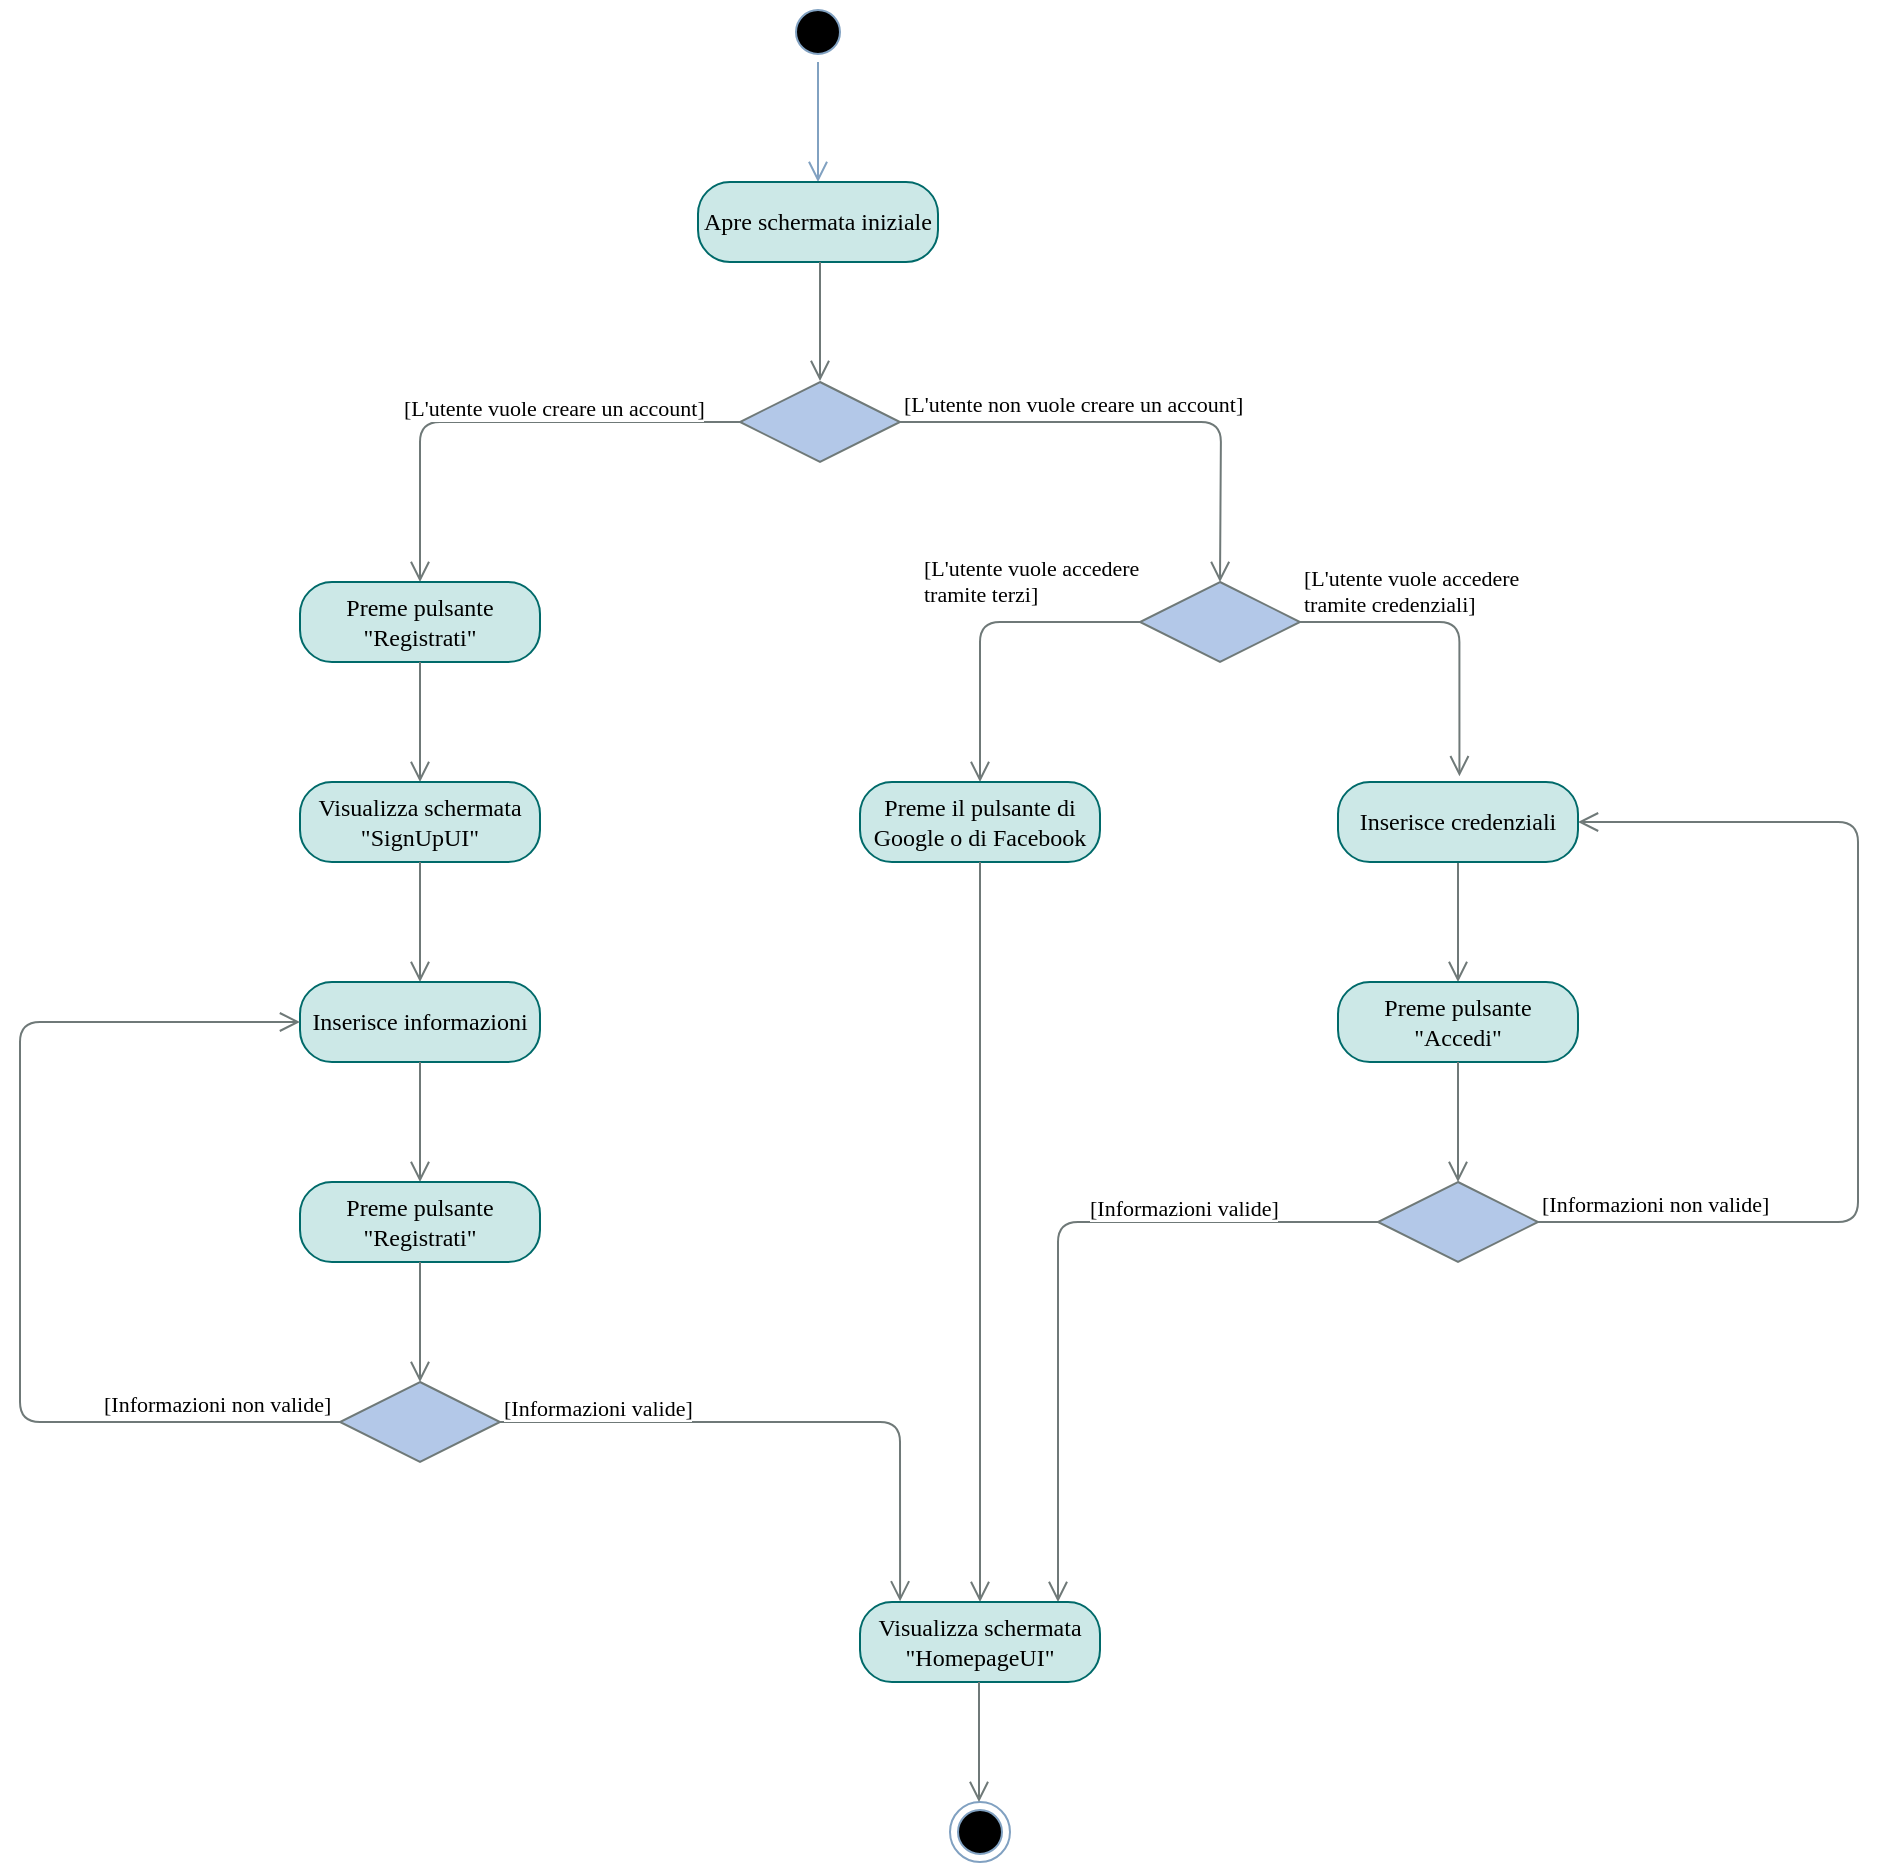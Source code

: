 <mxfile>
    <diagram id="DfZXAu3wmzwe0IcZCl70" name="Autenticazione">
        <mxGraphModel grid="1" gridSize="10" guides="1" tooltips="1" connect="1" arrows="1" page="1" fold="1" pageScale="1" pageWidth="827" pageHeight="1169" math="0" shadow="0">
            <root>
                <mxCell id="0"/>
                <mxCell id="1" parent="0"/>
                <mxCell id="2" value="" style="ellipse;html=1;shape=startState;fillColor=#000000;strokeColor=#81A1C1;fontFamily=Fira Sans;fontSource=https%3A%2F%2Ffonts.googleapis.com%2Fcss%3Ffamily%3DFira%2BSans;" parent="1" vertex="1">
                    <mxGeometry x="384" y="150" width="30" height="30" as="geometry"/>
                </mxCell>
                <mxCell id="3" value="" style="edgeStyle=orthogonalEdgeStyle;html=1;verticalAlign=bottom;endArrow=open;endSize=8;strokeColor=#81A1C1;fontFamily=Fira Sans;fontSource=https%3A%2F%2Ffonts.googleapis.com%2Fcss%3Ffamily%3DFira%2BSans;" parent="1" source="2" edge="1">
                    <mxGeometry relative="1" as="geometry">
                        <mxPoint x="399" y="240" as="targetPoint"/>
                    </mxGeometry>
                </mxCell>
                <mxCell id="6" value="Apre schermata iniziale" style="rounded=1;whiteSpace=wrap;html=1;arcSize=40;fontColor=#000000;fillColor=#CCE8E7;strokeColor=#006A6A;fontFamily=Fira Sans;fontSource=https%3A%2F%2Ffonts.googleapis.com%2Fcss%3Ffamily%3DFira%2BSans;" parent="1" vertex="1">
                    <mxGeometry x="339" y="240" width="120" height="40" as="geometry"/>
                </mxCell>
                <mxCell id="7" value="" style="edgeStyle=orthogonalEdgeStyle;html=1;verticalAlign=bottom;endArrow=open;endSize=8;strokeColor=#6F7978;entryX=0.5;entryY=-0.012;entryDx=0;entryDy=0;entryPerimeter=0;fontFamily=Fira Sans;fontSource=https%3A%2F%2Ffonts.googleapis.com%2Fcss%3Ffamily%3DFira%2BSans;" parent="1" source="6" target="14" edge="1">
                    <mxGeometry relative="1" as="geometry">
                        <mxPoint x="399" y="330" as="targetPoint"/>
                        <Array as="points">
                            <mxPoint x="400" y="310"/>
                            <mxPoint x="400" y="310"/>
                        </Array>
                    </mxGeometry>
                </mxCell>
                <mxCell id="14" value="" style="rhombus;whiteSpace=wrap;html=1;fillColor=#B3C8E8;strokeColor=#6F7978;fontFamily=Fira Sans;fontSource=https%3A%2F%2Ffonts.googleapis.com%2Fcss%3Ffamily%3DFira%2BSans;" parent="1" vertex="1">
                    <mxGeometry x="360" y="340" width="80" height="40" as="geometry"/>
                </mxCell>
                <mxCell id="15" value="[L'utente non vuole creare un account]" style="edgeStyle=orthogonalEdgeStyle;html=1;align=left;verticalAlign=bottom;endArrow=open;endSize=8;strokeColor=#6F7978;fontFamily=Fira Sans;fontSource=https%3A%2F%2Ffonts.googleapis.com%2Fcss%3Ffamily%3DFira%2BSans;" parent="1" source="14" edge="1">
                    <mxGeometry x="-1" relative="1" as="geometry">
                        <mxPoint x="600" y="440" as="targetPoint"/>
                        <mxPoint as="offset"/>
                    </mxGeometry>
                </mxCell>
                <mxCell id="16" value="[L'utente vuole creare un account]" style="edgeStyle=orthogonalEdgeStyle;html=1;align=left;verticalAlign=top;endArrow=open;endSize=8;strokeColor=#6F7978;fontFamily=Fira Sans;fontSource=https%3A%2F%2Ffonts.googleapis.com%2Fcss%3Ffamily%3DFira%2BSans;" parent="1" source="14" edge="1">
                    <mxGeometry x="0.333" y="-22" relative="1" as="geometry">
                        <mxPoint x="200" y="440" as="targetPoint"/>
                        <Array as="points">
                            <mxPoint x="200" y="360"/>
                        </Array>
                        <mxPoint x="12" y="-20" as="offset"/>
                    </mxGeometry>
                </mxCell>
                <mxCell id="19" value="Preme pulsante &quot;Registrati&quot;" style="rounded=1;whiteSpace=wrap;html=1;arcSize=40;fontColor=#000000;fillColor=#CCE8E7;strokeColor=#006A6A;fontFamily=Fira Sans;fontSource=https%3A%2F%2Ffonts.googleapis.com%2Fcss%3Ffamily%3DFira%2BSans;" parent="1" vertex="1">
                    <mxGeometry x="140" y="440" width="120" height="40" as="geometry"/>
                </mxCell>
                <mxCell id="20" value="" style="edgeStyle=orthogonalEdgeStyle;html=1;verticalAlign=bottom;endArrow=open;endSize=8;strokeColor=#6F7978;fontFamily=Fira Sans;fontSource=https%3A%2F%2Ffonts.googleapis.com%2Fcss%3Ffamily%3DFira%2BSans;" parent="1" source="19" edge="1">
                    <mxGeometry relative="1" as="geometry">
                        <mxPoint x="200" y="540" as="targetPoint"/>
                    </mxGeometry>
                </mxCell>
                <mxCell id="23" value="Visualizza schermata &quot;SignUpUI&quot;" style="rounded=1;whiteSpace=wrap;html=1;arcSize=40;fontColor=#000000;fillColor=#CCE8E7;strokeColor=#006A6A;fontFamily=Fira Sans;fontSource=https%3A%2F%2Ffonts.googleapis.com%2Fcss%3Ffamily%3DFira%2BSans;" parent="1" vertex="1">
                    <mxGeometry x="140" y="540" width="120" height="40" as="geometry"/>
                </mxCell>
                <mxCell id="24" value="" style="edgeStyle=orthogonalEdgeStyle;html=1;verticalAlign=bottom;endArrow=open;endSize=8;strokeColor=#6F7978;fontFamily=Fira Sans;fontSource=https%3A%2F%2Ffonts.googleapis.com%2Fcss%3Ffamily%3DFira%2BSans;" parent="1" source="23" edge="1">
                    <mxGeometry relative="1" as="geometry">
                        <mxPoint x="200" y="640" as="targetPoint"/>
                    </mxGeometry>
                </mxCell>
                <mxCell id="25" value="Inserisce informazioni" style="rounded=1;whiteSpace=wrap;html=1;arcSize=40;fontColor=#000000;fillColor=#CCE8E7;strokeColor=#006A6A;fontFamily=Fira Sans;fontSource=https%3A%2F%2Ffonts.googleapis.com%2Fcss%3Ffamily%3DFira%2BSans;" parent="1" vertex="1">
                    <mxGeometry x="140" y="640" width="120" height="40" as="geometry"/>
                </mxCell>
                <mxCell id="26" value="" style="edgeStyle=orthogonalEdgeStyle;html=1;verticalAlign=bottom;endArrow=open;endSize=8;strokeColor=#6F7978;fontFamily=Fira Sans;fontSource=https%3A%2F%2Ffonts.googleapis.com%2Fcss%3Ffamily%3DFira%2BSans;" parent="1" source="25" edge="1">
                    <mxGeometry relative="1" as="geometry">
                        <mxPoint x="200" y="740" as="targetPoint"/>
                    </mxGeometry>
                </mxCell>
                <mxCell id="27" value="" style="rhombus;whiteSpace=wrap;html=1;fillColor=#B3C8E8;strokeColor=#6F7978;fontFamily=Fira Sans;fontSource=https%3A%2F%2Ffonts.googleapis.com%2Fcss%3Ffamily%3DFira%2BSans;" parent="1" vertex="1">
                    <mxGeometry x="160" y="840" width="80" height="40" as="geometry"/>
                </mxCell>
                <mxCell id="28" value="[Informazioni non valide]" style="edgeStyle=orthogonalEdgeStyle;html=1;align=left;verticalAlign=bottom;endArrow=open;endSize=8;strokeColor=#6F7978;entryX=0;entryY=0.5;entryDx=0;entryDy=0;fontFamily=Fira Sans;fontSource=https%3A%2F%2Ffonts.googleapis.com%2Fcss%3Ffamily%3DFira%2BSans;" parent="1" source="27" target="25" edge="1">
                    <mxGeometry x="-0.52" relative="1" as="geometry">
                        <mxPoint x="80" y="680" as="targetPoint"/>
                        <Array as="points">
                            <mxPoint y="860"/>
                            <mxPoint y="660"/>
                        </Array>
                        <mxPoint as="offset"/>
                    </mxGeometry>
                </mxCell>
                <mxCell id="29" value="[Informazioni valide]" style="edgeStyle=orthogonalEdgeStyle;html=1;align=left;verticalAlign=top;endArrow=open;endSize=8;strokeColor=#6F7978;entryX=0.167;entryY=-0.008;entryDx=0;entryDy=0;entryPerimeter=0;fontFamily=Fira Sans;fontSource=https%3A%2F%2Ffonts.googleapis.com%2Fcss%3Ffamily%3DFira%2BSans;" parent="1" source="27" target="61" edge="1">
                    <mxGeometry x="-1" y="20" relative="1" as="geometry">
                        <mxPoint x="400" y="930" as="targetPoint"/>
                        <Array as="points">
                            <mxPoint x="440" y="860"/>
                        </Array>
                        <mxPoint as="offset"/>
                    </mxGeometry>
                </mxCell>
                <mxCell id="30" value="Preme pulsante &quot;Registrati&quot;" style="rounded=1;whiteSpace=wrap;html=1;arcSize=40;fontColor=#000000;fillColor=#CCE8E7;strokeColor=#006A6A;fontFamily=Fira Sans;fontSource=https%3A%2F%2Ffonts.googleapis.com%2Fcss%3Ffamily%3DFira%2BSans;" parent="1" vertex="1">
                    <mxGeometry x="140" y="740" width="120" height="40" as="geometry"/>
                </mxCell>
                <mxCell id="31" value="" style="edgeStyle=orthogonalEdgeStyle;html=1;verticalAlign=bottom;endArrow=open;endSize=8;strokeColor=#6F7978;fontFamily=Fira Sans;fontSource=https%3A%2F%2Ffonts.googleapis.com%2Fcss%3Ffamily%3DFira%2BSans;" parent="1" source="30" edge="1">
                    <mxGeometry relative="1" as="geometry">
                        <mxPoint x="200" y="840" as="targetPoint"/>
                    </mxGeometry>
                </mxCell>
                <mxCell id="36" value="" style="rhombus;whiteSpace=wrap;html=1;fillColor=#B3C8E8;strokeColor=#6F7978;fontFamily=Fira Sans;fontSource=https%3A%2F%2Ffonts.googleapis.com%2Fcss%3Ffamily%3DFira%2BSans;" parent="1" vertex="1">
                    <mxGeometry x="560" y="440" width="80" height="40" as="geometry"/>
                </mxCell>
                <mxCell id="37" value="[L'utente vuole accedere &lt;br&gt;tramite credenziali]" style="edgeStyle=orthogonalEdgeStyle;html=1;align=left;verticalAlign=bottom;endArrow=open;endSize=8;strokeColor=#6F7978;entryX=0.506;entryY=-0.072;entryDx=0;entryDy=0;entryPerimeter=0;fontFamily=Fira Sans;fontSource=https%3A%2F%2Ffonts.googleapis.com%2Fcss%3Ffamily%3DFira%2BSans;" parent="1" source="36" target="64" edge="1">
                    <mxGeometry x="-1" relative="1" as="geometry">
                        <mxPoint x="720" y="520" as="targetPoint"/>
                        <mxPoint as="offset"/>
                    </mxGeometry>
                </mxCell>
                <mxCell id="38" value="[L'utente vuole accedere &lt;br&gt;tramite terzi]" style="edgeStyle=orthogonalEdgeStyle;html=1;align=left;verticalAlign=top;endArrow=open;endSize=8;strokeColor=#6F7978;entryX=0.5;entryY=0;entryDx=0;entryDy=0;fontFamily=Fira Sans;fontSource=https%3A%2F%2Ffonts.googleapis.com%2Fcss%3Ffamily%3DFira%2BSans;" parent="1" source="36" target="39" edge="1">
                    <mxGeometry y="-50" relative="1" as="geometry">
                        <mxPoint x="480" y="520" as="targetPoint"/>
                        <Array as="points">
                            <mxPoint x="480" y="460"/>
                        </Array>
                        <mxPoint x="20" y="-40" as="offset"/>
                    </mxGeometry>
                </mxCell>
                <mxCell id="39" value="Preme il pulsante di Google o di Facebook" style="rounded=1;whiteSpace=wrap;html=1;arcSize=40;fontColor=#000000;fillColor=#CCE8E7;strokeColor=#006A6A;fontFamily=Fira Sans;fontSource=https%3A%2F%2Ffonts.googleapis.com%2Fcss%3Ffamily%3DFira%2BSans;" parent="1" vertex="1">
                    <mxGeometry x="420" y="540" width="120" height="40" as="geometry"/>
                </mxCell>
                <mxCell id="40" value="" style="edgeStyle=orthogonalEdgeStyle;html=1;verticalAlign=bottom;endArrow=open;endSize=8;strokeColor=#6F7978;entryX=0.5;entryY=0;entryDx=0;entryDy=0;fontFamily=Fira Sans;fontSource=https%3A%2F%2Ffonts.googleapis.com%2Fcss%3Ffamily%3DFira%2BSans;" parent="1" source="39" target="61" edge="1">
                    <mxGeometry relative="1" as="geometry">
                        <mxPoint x="480" y="947" as="targetPoint"/>
                    </mxGeometry>
                </mxCell>
                <mxCell id="55" value="" style="edgeStyle=orthogonalEdgeStyle;html=1;verticalAlign=bottom;endArrow=open;endSize=8;strokeColor=#6F7978;fontFamily=Fira Sans;fontSource=https%3A%2F%2Ffonts.googleapis.com%2Fcss%3Ffamily%3DFira%2BSans;" parent="1" source="64" edge="1">
                    <mxGeometry relative="1" as="geometry">
                        <mxPoint x="719" y="640" as="targetPoint"/>
                    </mxGeometry>
                </mxCell>
                <mxCell id="56" value="" style="rhombus;whiteSpace=wrap;html=1;fillColor=#B3C8E8;strokeColor=#6F7978;fontFamily=Fira Sans;fontSource=https%3A%2F%2Ffonts.googleapis.com%2Fcss%3Ffamily%3DFira%2BSans;" parent="1" vertex="1">
                    <mxGeometry x="679" y="740" width="80" height="40" as="geometry"/>
                </mxCell>
                <mxCell id="57" value="[Informazioni non valide]" style="edgeStyle=orthogonalEdgeStyle;html=1;align=left;verticalAlign=bottom;endArrow=open;endSize=8;strokeColor=#6F7978;entryX=1;entryY=0.5;entryDx=0;entryDy=0;fontFamily=Fira Sans;fontSource=https%3A%2F%2Ffonts.googleapis.com%2Fcss%3Ffamily%3DFira%2BSans;" parent="1" source="56" target="64" edge="1">
                    <mxGeometry x="-1" relative="1" as="geometry">
                        <mxPoint x="789" y="560" as="targetPoint"/>
                        <Array as="points">
                            <mxPoint x="919" y="760"/>
                            <mxPoint x="919" y="560"/>
                        </Array>
                    </mxGeometry>
                </mxCell>
                <mxCell id="58" value="[Informazioni valide]" style="edgeStyle=orthogonalEdgeStyle;html=1;align=left;verticalAlign=top;endArrow=open;endSize=8;strokeColor=#6F7978;entryX=0.833;entryY=0;entryDx=0;entryDy=0;entryPerimeter=0;fontFamily=Fira Sans;fontSource=https%3A%2F%2Ffonts.googleapis.com%2Fcss%3Ffamily%3DFira%2BSans;" parent="1" source="56" target="61" edge="1">
                    <mxGeometry x="-0.167" y="-20" relative="1" as="geometry">
                        <mxPoint x="519" y="940" as="targetPoint"/>
                        <Array as="points">
                            <mxPoint x="519" y="760"/>
                        </Array>
                        <mxPoint as="offset"/>
                    </mxGeometry>
                </mxCell>
                <mxCell id="59" value="Preme pulsante &quot;Accedi&quot;" style="rounded=1;whiteSpace=wrap;html=1;arcSize=40;fontColor=#000000;fillColor=#CCE8E7;strokeColor=#006A6A;fontFamily=Fira Sans;fontSource=https%3A%2F%2Ffonts.googleapis.com%2Fcss%3Ffamily%3DFira%2BSans;" parent="1" vertex="1">
                    <mxGeometry x="659" y="640" width="120" height="40" as="geometry"/>
                </mxCell>
                <mxCell id="60" value="" style="edgeStyle=orthogonalEdgeStyle;html=1;verticalAlign=bottom;endArrow=open;endSize=8;strokeColor=#6F7978;fontFamily=Fira Sans;fontSource=https%3A%2F%2Ffonts.googleapis.com%2Fcss%3Ffamily%3DFira%2BSans;" parent="1" source="59" edge="1">
                    <mxGeometry relative="1" as="geometry">
                        <mxPoint x="719" y="740" as="targetPoint"/>
                    </mxGeometry>
                </mxCell>
                <mxCell id="61" value="Visualizza schermata &quot;HomepageUI&quot;" style="rounded=1;whiteSpace=wrap;html=1;arcSize=40;fontColor=#000000;fillColor=#CCE8E7;strokeColor=#006A6A;fontFamily=Fira Sans;fontSource=https%3A%2F%2Ffonts.googleapis.com%2Fcss%3Ffamily%3DFira%2BSans;" parent="1" vertex="1">
                    <mxGeometry x="420" y="950" width="120" height="40" as="geometry"/>
                </mxCell>
                <mxCell id="63" value="" style="ellipse;html=1;shape=endState;fillColor=#000000;strokeColor=#81A1C1;fontFamily=Fira Sans;fontSource=https%3A%2F%2Ffonts.googleapis.com%2Fcss%3Ffamily%3DFira%2BSans;" parent="1" vertex="1">
                    <mxGeometry x="465" y="1050" width="30" height="30" as="geometry"/>
                </mxCell>
                <mxCell id="64" value="Inserisce credenziali" style="rounded=1;whiteSpace=wrap;html=1;arcSize=40;fontColor=#000000;fillColor=#CCE8E7;strokeColor=#006A6A;fontFamily=Fira Sans;fontSource=https%3A%2F%2Ffonts.googleapis.com%2Fcss%3Ffamily%3DFira%2BSans;" parent="1" vertex="1">
                    <mxGeometry x="659" y="540" width="120" height="40" as="geometry"/>
                </mxCell>
                <mxCell id="66" value="" style="edgeStyle=orthogonalEdgeStyle;html=1;verticalAlign=bottom;endArrow=open;endSize=8;strokeColor=#6F7978;fontFamily=Fira Sans;fontSource=https%3A%2F%2Ffonts.googleapis.com%2Fcss%3Ffamily%3DFira%2BSans;" parent="1" edge="1">
                    <mxGeometry relative="1" as="geometry">
                        <mxPoint x="479.5" y="1050" as="targetPoint"/>
                        <mxPoint x="479.5" y="990" as="sourcePoint"/>
                    </mxGeometry>
                </mxCell>
            </root>
        </mxGraphModel>
    </diagram>
    <diagram id="ALaczC5mkR7BzvLYGRh7" name="Aggiungi itinerario">
        <mxGraphModel dx="804" dy="519" grid="1" gridSize="10" guides="1" tooltips="1" connect="1" arrows="1" fold="1" page="1" pageScale="1" pageWidth="827" pageHeight="1169" math="0" shadow="0">
            <root>
                <mxCell id="TtmnGCqJGLE9cN-NqqPR-0"/>
                <mxCell id="TtmnGCqJGLE9cN-NqqPR-1" parent="TtmnGCqJGLE9cN-NqqPR-0"/>
                <mxCell id="TtmnGCqJGLE9cN-NqqPR-2" value="f" style="ellipse;html=1;shape=endState;fillColor=#000000;strokeColor=#81A1C1;fontFamily=Fira Sans;fontSource=https%3A%2F%2Ffonts.googleapis.com%2Fcss%3Ffamily%3DFira%2BSans;" parent="TtmnGCqJGLE9cN-NqqPR-1" vertex="1">
                    <mxGeometry x="384" y="70" width="30" height="30" as="geometry"/>
                </mxCell>
                <mxCell id="JYeMRQZDa-Wc7VvY4UhI-0" value="Preme pulsante &quot;Nuovo itinerario&quot;" style="rounded=1;whiteSpace=wrap;html=1;arcSize=40;fontColor=#000000;fillColor=#CCE8E7;strokeColor=#006A6A;fontFamily=Fira Sans;fontSource=https%3A%2F%2Ffonts.googleapis.com%2Fcss%3Ffamily%3DFira%2BSans;" parent="TtmnGCqJGLE9cN-NqqPR-1" vertex="1">
                    <mxGeometry x="329" y="160" width="140" height="40" as="geometry"/>
                </mxCell>
                <mxCell id="JYeMRQZDa-Wc7VvY4UhI-1" value="" style="edgeStyle=orthogonalEdgeStyle;html=1;verticalAlign=bottom;endArrow=open;endSize=8;strokeColor=#6F7978;fontFamily=Fira Sans;fontSource=https%3A%2F%2Ffonts.googleapis.com%2Fcss%3Ffamily%3DFira%2BSans;" parent="TtmnGCqJGLE9cN-NqqPR-1" source="JYeMRQZDa-Wc7VvY4UhI-0" edge="1">
                    <mxGeometry relative="1" as="geometry">
                        <mxPoint x="399" y="260" as="targetPoint"/>
                    </mxGeometry>
                </mxCell>
                <mxCell id="JYeMRQZDa-Wc7VvY4UhI-2" value="" style="edgeStyle=orthogonalEdgeStyle;html=1;verticalAlign=bottom;endArrow=open;endSize=8;strokeColor=#81A1C1;fontFamily=Fira Sans;fontSource=https%3A%2F%2Ffonts.googleapis.com%2Fcss%3Ffamily%3DFira%2BSans;" parent="TtmnGCqJGLE9cN-NqqPR-1" edge="1">
                    <mxGeometry relative="1" as="geometry">
                        <mxPoint x="398.5" y="160" as="targetPoint"/>
                        <mxPoint x="398.5" y="100" as="sourcePoint"/>
                    </mxGeometry>
                </mxCell>
                <mxCell id="JYeMRQZDa-Wc7VvY4UhI-3" value="Visualizza schermata &quot;AddItineraryInfoUI&quot;" style="rounded=1;whiteSpace=wrap;html=1;arcSize=40;fontColor=#000000;fillColor=#CCE8E7;strokeColor=#006A6A;fontFamily=Fira Sans;fontSource=https%3A%2F%2Ffonts.googleapis.com%2Fcss%3Ffamily%3DFira%2BSans;" parent="TtmnGCqJGLE9cN-NqqPR-1" vertex="1">
                    <mxGeometry x="329" y="260" width="140" height="40" as="geometry"/>
                </mxCell>
                <mxCell id="JYeMRQZDa-Wc7VvY4UhI-4" value="" style="edgeStyle=orthogonalEdgeStyle;html=1;verticalAlign=bottom;endArrow=open;endSize=8;strokeColor=#6F7978;fontFamily=Fira Sans;fontSource=https%3A%2F%2Ffonts.googleapis.com%2Fcss%3Ffamily%3DFira%2BSans;" parent="TtmnGCqJGLE9cN-NqqPR-1" source="JYeMRQZDa-Wc7VvY4UhI-3" edge="1">
                    <mxGeometry relative="1" as="geometry">
                        <mxPoint x="399" y="360" as="targetPoint"/>
                    </mxGeometry>
                </mxCell>
                <mxCell id="JYeMRQZDa-Wc7VvY4UhI-5" value="" style="rhombus;whiteSpace=wrap;html=1;fillColor=#B3C8E8;strokeColor=#6F7978;fontFamily=Fira Sans;fontSource=https%3A%2F%2Ffonts.googleapis.com%2Fcss%3Ffamily%3DFira%2BSans;" parent="TtmnGCqJGLE9cN-NqqPR-1" vertex="1">
                    <mxGeometry x="359" y="560" width="80" height="40" as="geometry"/>
                </mxCell>
                <mxCell id="JYeMRQZDa-Wc7VvY4UhI-6" value="[Durata non valida]" style="edgeStyle=orthogonalEdgeStyle;html=1;align=left;verticalAlign=bottom;endArrow=open;endSize=8;strokeColor=#6F7978;fontFamily=Fira Sans;fontSource=https%3A%2F%2Ffonts.googleapis.com%2Fcss%3Ffamily%3DFira%2BSans;" parent="TtmnGCqJGLE9cN-NqqPR-1" source="JYeMRQZDa-Wc7VvY4UhI-5" edge="1">
                    <mxGeometry x="0.048" relative="1" as="geometry">
                        <mxPoint x="459" y="380" as="targetPoint"/>
                        <Array as="points">
                            <mxPoint x="559" y="580"/>
                            <mxPoint x="559" y="380"/>
                        </Array>
                        <mxPoint as="offset"/>
                    </mxGeometry>
                </mxCell>
                <mxCell id="JYeMRQZDa-Wc7VvY4UhI-7" value="[Durata valida]" style="edgeStyle=orthogonalEdgeStyle;html=1;align=left;verticalAlign=top;endArrow=open;endSize=8;strokeColor=#6F7978;fontFamily=Fira Sans;fontSource=https%3A%2F%2Ffonts.googleapis.com%2Fcss%3Ffamily%3DFira%2BSans;" edge="1" parent="TtmnGCqJGLE9cN-NqqPR-1" source="JYeMRQZDa-Wc7VvY4UhI-5">
                    <mxGeometry x="-0.667" relative="1" as="geometry">
                        <mxPoint x="399" y="670" as="targetPoint"/>
                        <Array as="points">
                            <mxPoint x="399" y="630"/>
                            <mxPoint x="399" y="630"/>
                        </Array>
                        <mxPoint as="offset"/>
                    </mxGeometry>
                </mxCell>
                <mxCell id="JYeMRQZDa-Wc7VvY4UhI-8" value="Preme pulsante &quot;Successivo&quot;" style="rounded=1;whiteSpace=wrap;html=1;arcSize=40;fontColor=#000000;fillColor=#CCE8E7;strokeColor=#006A6A;fontFamily=Fira Sans;fontSource=https%3A%2F%2Ffonts.googleapis.com%2Fcss%3Ffamily%3DFira%2BSans;" parent="TtmnGCqJGLE9cN-NqqPR-1" vertex="1">
                    <mxGeometry x="329" y="460" width="140" height="40" as="geometry"/>
                </mxCell>
                <mxCell id="JYeMRQZDa-Wc7VvY4UhI-12" value="Inserisce informazioni" style="rounded=1;whiteSpace=wrap;html=1;arcSize=40;fontColor=#000000;fillColor=#CCE8E7;strokeColor=#006A6A;fontFamily=Fira Sans;fontSource=https%3A%2F%2Ffonts.googleapis.com%2Fcss%3Ffamily%3DFira%2BSans;" parent="TtmnGCqJGLE9cN-NqqPR-1" vertex="1">
                    <mxGeometry x="329" y="360" width="140" height="40" as="geometry"/>
                </mxCell>
                <mxCell id="JYeMRQZDa-Wc7VvY4UhI-13" value="" style="edgeStyle=orthogonalEdgeStyle;html=1;verticalAlign=bottom;endArrow=open;endSize=8;strokeColor=#6F7978;fontFamily=Fira Sans;fontSource=https%3A%2F%2Ffonts.googleapis.com%2Fcss%3Ffamily%3DFira%2BSans;" parent="TtmnGCqJGLE9cN-NqqPR-1" source="JYeMRQZDa-Wc7VvY4UhI-12" edge="1">
                    <mxGeometry relative="1" as="geometry">
                        <mxPoint x="399" y="460" as="targetPoint"/>
                    </mxGeometry>
                </mxCell>
                <mxCell id="baHo2-OKki2JLrSelUKf-0" value="" style="edgeStyle=orthogonalEdgeStyle;html=1;verticalAlign=bottom;endArrow=open;endSize=8;strokeColor=#6F7978;fontFamily=Fira Sans;fontSource=https%3A%2F%2Ffonts.googleapis.com%2Fcss%3Ffamily%3DFira%2BSans;" parent="TtmnGCqJGLE9cN-NqqPR-1" edge="1">
                    <mxGeometry relative="1" as="geometry">
                        <mxPoint x="398.66" y="560" as="targetPoint"/>
                        <mxPoint x="398.66" y="500" as="sourcePoint"/>
                    </mxGeometry>
                </mxCell>
                <mxCell id="baHo2-OKki2JLrSelUKf-1" value="Visualizza schermata&lt;br&gt;&quot;AddItineraryPhotosUI&quot;" style="rounded=1;whiteSpace=wrap;html=1;arcSize=40;fontColor=#000000;fillColor=#CCE8E7;strokeColor=#006A6A;fontFamily=Fira Sans;fontSource=https%3A%2F%2Ffonts.googleapis.com%2Fcss%3Ffamily%3DFira%2BSans;" parent="TtmnGCqJGLE9cN-NqqPR-1" vertex="1">
                    <mxGeometry x="329" y="670" width="140" height="40" as="geometry"/>
                </mxCell>
                <mxCell id="baHo2-OKki2JLrSelUKf-2" value="" style="edgeStyle=orthogonalEdgeStyle;html=1;verticalAlign=bottom;endArrow=open;endSize=8;strokeColor=#6F7978;fontFamily=Fira Sans;fontSource=https%3A%2F%2Ffonts.googleapis.com%2Fcss%3Ffamily%3DFira%2BSans;" parent="TtmnGCqJGLE9cN-NqqPR-1" source="baHo2-OKki2JLrSelUKf-1" edge="1">
                    <mxGeometry relative="1" as="geometry">
                        <mxPoint x="399" y="770.0" as="targetPoint"/>
                    </mxGeometry>
                </mxCell>
                <mxCell id="baHo2-OKki2JLrSelUKf-3" value="" style="rhombus;whiteSpace=wrap;html=1;fillColor=#B3C8E8;strokeColor=#6F7978;fontFamily=Fira Sans;fontSource=https%3A%2F%2Ffonts.googleapis.com%2Fcss%3Ffamily%3DFira%2BSans;" parent="TtmnGCqJGLE9cN-NqqPR-1" vertex="1">
                    <mxGeometry x="359" y="870" width="80" height="40" as="geometry"/>
                </mxCell>
                <mxCell id="baHo2-OKki2JLrSelUKf-4" value="[Selezionate 0 o più di 5 foto]" style="edgeStyle=orthogonalEdgeStyle;html=1;align=left;verticalAlign=bottom;endArrow=open;endSize=8;strokeColor=#6F7978;fontFamily=Fira Sans;fontSource=https%3A%2F%2Ffonts.googleapis.com%2Fcss%3Ffamily%3DFira%2BSans;" parent="TtmnGCqJGLE9cN-NqqPR-1" source="baHo2-OKki2JLrSelUKf-3" edge="1">
                    <mxGeometry x="0.063" relative="1" as="geometry">
                        <mxPoint x="459" y="790.0" as="targetPoint"/>
                        <Array as="points">
                            <mxPoint x="559" y="890"/>
                            <mxPoint x="559" y="790"/>
                        </Array>
                        <mxPoint as="offset"/>
                    </mxGeometry>
                </mxCell>
                <mxCell id="baHo2-OKki2JLrSelUKf-5" value="[Selezionata almeno una foto]" style="edgeStyle=orthogonalEdgeStyle;html=1;align=left;verticalAlign=top;endArrow=open;endSize=8;strokeColor=#6F7978;fontFamily=Fira Sans;fontSource=https%3A%2F%2Ffonts.googleapis.com%2Fcss%3Ffamily%3DFira%2BSans;" parent="TtmnGCqJGLE9cN-NqqPR-1" source="baHo2-OKki2JLrSelUKf-3" edge="1">
                    <mxGeometry x="-0.667" relative="1" as="geometry">
                        <mxPoint x="399" y="980" as="targetPoint"/>
                        <Array as="points">
                            <mxPoint x="399" y="940"/>
                            <mxPoint x="399" y="940"/>
                        </Array>
                        <mxPoint as="offset"/>
                    </mxGeometry>
                </mxCell>
                <mxCell id="baHo2-OKki2JLrSelUKf-6" value="Preme pulsante &quot;Successivo&quot;" style="rounded=1;whiteSpace=wrap;html=1;arcSize=40;fontColor=#000000;fillColor=#CCE8E7;strokeColor=#006A6A;fontFamily=Fira Sans;fontSource=https%3A%2F%2Ffonts.googleapis.com%2Fcss%3Ffamily%3DFira%2BSans;" parent="TtmnGCqJGLE9cN-NqqPR-1" vertex="1">
                    <mxGeometry x="329" y="980" width="140" height="40" as="geometry"/>
                </mxCell>
                <mxCell id="baHo2-OKki2JLrSelUKf-7" value="Inserisce foto" style="rounded=1;whiteSpace=wrap;html=1;arcSize=40;fontColor=#000000;fillColor=#CCE8E7;strokeColor=#006A6A;fontFamily=Fira Sans;fontSource=https%3A%2F%2Ffonts.googleapis.com%2Fcss%3Ffamily%3DFira%2BSans;" parent="TtmnGCqJGLE9cN-NqqPR-1" vertex="1">
                    <mxGeometry x="329" y="770" width="140" height="40" as="geometry"/>
                </mxCell>
                <mxCell id="baHo2-OKki2JLrSelUKf-8" value="" style="edgeStyle=orthogonalEdgeStyle;html=1;verticalAlign=bottom;endArrow=open;endSize=8;strokeColor=#6F7978;fontFamily=Fira Sans;fontSource=https%3A%2F%2Ffonts.googleapis.com%2Fcss%3Ffamily%3DFira%2BSans;" parent="TtmnGCqJGLE9cN-NqqPR-1" source="baHo2-OKki2JLrSelUKf-7" edge="1">
                    <mxGeometry relative="1" as="geometry">
                        <mxPoint x="399" y="870.0" as="targetPoint"/>
                    </mxGeometry>
                </mxCell>
                <mxCell id="baHo2-OKki2JLrSelUKf-9" value="" style="edgeStyle=orthogonalEdgeStyle;html=1;verticalAlign=bottom;endArrow=open;endSize=8;strokeColor=#6F7978;fontFamily=Fira Sans;fontSource=https%3A%2F%2Ffonts.googleapis.com%2Fcss%3Ffamily%3DFira%2BSans;" parent="TtmnGCqJGLE9cN-NqqPR-1" edge="1">
                    <mxGeometry relative="1" as="geometry">
                        <mxPoint x="398.66" y="1080" as="targetPoint"/>
                        <mxPoint x="398.66" y="1020" as="sourcePoint"/>
                    </mxGeometry>
                </mxCell>
                <mxCell id="baHo2-OKki2JLrSelUKf-12" value="" style="edgeStyle=orthogonalEdgeStyle;html=1;verticalAlign=bottom;endArrow=open;endSize=8;strokeColor=#6F7978;fontFamily=Fira Sans;fontSource=https%3A%2F%2Ffonts.googleapis.com%2Fcss%3Ffamily%3DFira%2BSans;" parent="TtmnGCqJGLE9cN-NqqPR-1" source="baHo2-OKki2JLrSelUKf-20" edge="1">
                    <mxGeometry relative="1" as="geometry">
                        <mxPoint x="399" y="1180" as="targetPoint"/>
                    </mxGeometry>
                </mxCell>
                <mxCell id="baHo2-OKki2JLrSelUKf-13" value="" style="rhombus;whiteSpace=wrap;html=1;fillColor=#B3C8E8;strokeColor=#6F7978;fontFamily=Fira Sans;fontSource=https%3A%2F%2Ffonts.googleapis.com%2Fcss%3Ffamily%3DFira%2BSans;" parent="TtmnGCqJGLE9cN-NqqPR-1" vertex="1">
                    <mxGeometry x="359" y="1180" width="80" height="40" as="geometry"/>
                </mxCell>
                <mxCell id="baHo2-OKki2JLrSelUKf-15" value="[L'utente vuole inserire le &lt;br&gt;tappe manualmente]" style="edgeStyle=orthogonalEdgeStyle;html=1;align=left;verticalAlign=top;endArrow=open;endSize=8;strokeColor=#6F7978;fontFamily=Fira Sans;fontSource=https%3A%2F%2Ffonts.googleapis.com%2Fcss%3Ffamily%3DFira%2BSans;" parent="TtmnGCqJGLE9cN-NqqPR-1" source="baHo2-OKki2JLrSelUKf-13" edge="1">
                    <mxGeometry x="0.297" y="-130" relative="1" as="geometry">
                        <mxPoint x="240" y="1280" as="targetPoint"/>
                        <Array as="points">
                            <mxPoint x="240" y="1200"/>
                        </Array>
                        <mxPoint as="offset"/>
                    </mxGeometry>
                </mxCell>
                <mxCell id="baHo2-OKki2JLrSelUKf-16" value="Inserisce tappe manualmente" style="rounded=1;whiteSpace=wrap;html=1;arcSize=40;fontColor=#000000;fillColor=#CCE8E7;strokeColor=#006A6A;fontFamily=Fira Sans;fontSource=https%3A%2F%2Ffonts.googleapis.com%2Fcss%3Ffamily%3DFira%2BSans;" parent="TtmnGCqJGLE9cN-NqqPR-1" vertex="1">
                    <mxGeometry x="170" y="1280" width="140" height="40" as="geometry"/>
                </mxCell>
                <mxCell id="baHo2-OKki2JLrSelUKf-19" value="" style="edgeStyle=orthogonalEdgeStyle;html=1;verticalAlign=bottom;endArrow=open;endSize=8;strokeColor=#6F7978;entryX=0.25;entryY=0;entryDx=0;entryDy=0;fontFamily=Fira Sans;fontSource=https%3A%2F%2Ffonts.googleapis.com%2Fcss%3Ffamily%3DFira%2BSans;" parent="TtmnGCqJGLE9cN-NqqPR-1" target="baHo2-OKki2JLrSelUKf-30" edge="1">
                    <mxGeometry relative="1" as="geometry">
                        <mxPoint x="239.58" y="1380" as="targetPoint"/>
                        <mxPoint x="239.58" y="1320" as="sourcePoint"/>
                        <Array as="points">
                            <mxPoint x="240" y="1560"/>
                            <mxPoint x="364" y="1560"/>
                        </Array>
                    </mxGeometry>
                </mxCell>
                <mxCell id="baHo2-OKki2JLrSelUKf-20" value="Visualizza schermata &quot;AddItineraryMapUI&quot;" style="rounded=1;whiteSpace=wrap;html=1;arcSize=40;fontColor=#000000;fillColor=#CCE8E7;strokeColor=#006A6A;fontFamily=Fira Sans;fontSource=https%3A%2F%2Ffonts.googleapis.com%2Fcss%3Ffamily%3DFira%2BSans;" parent="TtmnGCqJGLE9cN-NqqPR-1" vertex="1">
                    <mxGeometry x="329" y="1080" width="140" height="40" as="geometry"/>
                </mxCell>
                <mxCell id="baHo2-OKki2JLrSelUKf-23" value="[L'utente vuole importare &lt;br&gt;un file GPX]" style="edgeStyle=orthogonalEdgeStyle;html=1;align=left;verticalAlign=top;endArrow=open;endSize=8;strokeColor=#6F7978;exitX=1;exitY=0.5;exitDx=0;exitDy=0;fontFamily=Fira Sans;fontSource=https%3A%2F%2Ffonts.googleapis.com%2Fcss%3Ffamily%3DFira%2BSans;" parent="TtmnGCqJGLE9cN-NqqPR-1" source="baHo2-OKki2JLrSelUKf-13" edge="1">
                    <mxGeometry x="0.304" relative="1" as="geometry">
                        <mxPoint x="560" y="1280" as="targetPoint"/>
                        <mxPoint x="460" y="1200" as="sourcePoint"/>
                        <Array as="points">
                            <mxPoint x="560" y="1200"/>
                        </Array>
                        <mxPoint as="offset"/>
                    </mxGeometry>
                </mxCell>
                <mxCell id="baHo2-OKki2JLrSelUKf-25" value="[L'utente vuole &lt;br&gt;selezionare le&lt;br&gt;tappe su mappa]" style="edgeStyle=orthogonalEdgeStyle;html=1;align=left;verticalAlign=top;endArrow=open;endSize=8;strokeColor=#6F7978;exitX=0.5;exitY=1;exitDx=0;exitDy=0;fontFamily=Fira Sans;fontSource=https%3A%2F%2Ffonts.googleapis.com%2Fcss%3Ffamily%3DFira%2BSans;" parent="TtmnGCqJGLE9cN-NqqPR-1" source="baHo2-OKki2JLrSelUKf-13" edge="1">
                    <mxGeometry x="-1" relative="1" as="geometry">
                        <mxPoint x="399" y="1280" as="targetPoint"/>
                        <mxPoint x="380" y="1280" as="sourcePoint"/>
                        <Array as="points">
                            <mxPoint x="399" y="1270"/>
                            <mxPoint x="399" y="1270"/>
                        </Array>
                        <mxPoint as="offset"/>
                    </mxGeometry>
                </mxCell>
                <mxCell id="baHo2-OKki2JLrSelUKf-26" value="Seleziona tappe sulla mappa" style="rounded=1;whiteSpace=wrap;html=1;arcSize=40;fontColor=#000000;fillColor=#CCE8E7;strokeColor=#006A6A;fontFamily=Fira Sans;fontSource=https%3A%2F%2Ffonts.googleapis.com%2Fcss%3Ffamily%3DFira%2BSans;" parent="TtmnGCqJGLE9cN-NqqPR-1" vertex="1">
                    <mxGeometry x="329" y="1280" width="140" height="40" as="geometry"/>
                </mxCell>
                <mxCell id="baHo2-OKki2JLrSelUKf-27" value="Seleziona file" style="rounded=1;whiteSpace=wrap;html=1;arcSize=40;fontColor=#000000;fillColor=#CCE8E7;strokeColor=#006A6A;fontFamily=Fira Sans;fontSource=https%3A%2F%2Ffonts.googleapis.com%2Fcss%3Ffamily%3DFira%2BSans;" parent="TtmnGCqJGLE9cN-NqqPR-1" vertex="1">
                    <mxGeometry x="490" y="1480" width="140" height="40" as="geometry"/>
                </mxCell>
                <mxCell id="baHo2-OKki2JLrSelUKf-28" value="" style="edgeStyle=orthogonalEdgeStyle;html=1;verticalAlign=bottom;endArrow=open;endSize=8;strokeColor=#6F7978;entryX=0.5;entryY=0;entryDx=0;entryDy=0;fontFamily=Fira Sans;fontSource=https%3A%2F%2Ffonts.googleapis.com%2Fcss%3Ffamily%3DFira%2BSans;" parent="TtmnGCqJGLE9cN-NqqPR-1" edge="1" target="baHo2-OKki2JLrSelUKf-30">
                    <mxGeometry relative="1" as="geometry">
                        <mxPoint x="398.58" y="1380" as="targetPoint"/>
                        <mxPoint x="398.58" y="1320" as="sourcePoint"/>
                    </mxGeometry>
                </mxCell>
                <mxCell id="baHo2-OKki2JLrSelUKf-29" value="" style="edgeStyle=orthogonalEdgeStyle;html=1;verticalAlign=bottom;endArrow=open;endSize=8;strokeColor=#6F7978;entryX=0.75;entryY=0;entryDx=0;entryDy=0;exitX=0.5;exitY=1;exitDx=0;exitDy=0;fontFamily=Fira Sans;fontSource=https%3A%2F%2Ffonts.googleapis.com%2Fcss%3Ffamily%3DFira%2BSans;" parent="TtmnGCqJGLE9cN-NqqPR-1" target="baHo2-OKki2JLrSelUKf-30" edge="1" source="baHo2-OKki2JLrSelUKf-27">
                    <mxGeometry relative="1" as="geometry">
                        <mxPoint x="559.58" y="1380" as="targetPoint"/>
                        <mxPoint x="560" y="1600" as="sourcePoint"/>
                        <Array as="points">
                            <mxPoint x="560" y="1560"/>
                            <mxPoint x="434" y="1560"/>
                        </Array>
                    </mxGeometry>
                </mxCell>
                <mxCell id="baHo2-OKki2JLrSelUKf-30" value="Preme pulsante &quot;Pubblica&quot;" style="rounded=1;whiteSpace=wrap;html=1;arcSize=40;fontColor=#000000;fillColor=#CCE8E7;strokeColor=#006A6A;fontFamily=Fira Sans;fontSource=https%3A%2F%2Ffonts.googleapis.com%2Fcss%3Ffamily%3DFira%2BSans;" parent="TtmnGCqJGLE9cN-NqqPR-1" vertex="1">
                    <mxGeometry x="329" y="1610" width="140" height="40" as="geometry"/>
                </mxCell>
                <mxCell id="baHo2-OKki2JLrSelUKf-31" value="" style="edgeStyle=orthogonalEdgeStyle;html=1;verticalAlign=bottom;endArrow=open;endSize=8;strokeColor=#6F7978;fontFamily=Fira Sans;fontSource=https%3A%2F%2Ffonts.googleapis.com%2Fcss%3Ffamily%3DFira%2BSans;" parent="TtmnGCqJGLE9cN-NqqPR-1" source="baHo2-OKki2JLrSelUKf-30" edge="1">
                    <mxGeometry relative="1" as="geometry">
                        <mxPoint x="399" y="1710" as="targetPoint"/>
                    </mxGeometry>
                </mxCell>
                <mxCell id="baHo2-OKki2JLrSelUKf-32" value="" style="ellipse;html=1;shape=endState;fillColor=#000000;strokeColor=#6F7978;fontFamily=Fira Sans;fontSource=https%3A%2F%2Ffonts.googleapis.com%2Fcss%3Ffamily%3DFira%2BSans;" parent="TtmnGCqJGLE9cN-NqqPR-1" vertex="1">
                    <mxGeometry x="384" y="1710" width="30" height="30" as="geometry"/>
                </mxCell>
                <mxCell id="FS9ip7NS0fmkenPUV0VM-2" value="Apre menu a tendina" style="rounded=1;whiteSpace=wrap;html=1;arcSize=40;fontColor=#000000;fillColor=#CCE8E7;strokeColor=#006A6A;fontFamily=Fira Sans;fontSource=https%3A%2F%2Ffonts.googleapis.com%2Fcss%3Ffamily%3DFira%2BSans;" vertex="1" parent="TtmnGCqJGLE9cN-NqqPR-1">
                    <mxGeometry x="489" y="1280" width="141" height="40" as="geometry"/>
                </mxCell>
                <mxCell id="FS9ip7NS0fmkenPUV0VM-3" value="" style="edgeStyle=orthogonalEdgeStyle;html=1;verticalAlign=bottom;endArrow=open;endSize=8;strokeColor=#6F7978;fontFamily=Fira Sans;fontSource=https%3A%2F%2Ffonts.googleapis.com%2Fcss%3Ffamily%3DFira%2BSans;" edge="1" source="FS9ip7NS0fmkenPUV0VM-2" parent="TtmnGCqJGLE9cN-NqqPR-1">
                    <mxGeometry relative="1" as="geometry">
                        <mxPoint x="560" y="1380" as="targetPoint"/>
                    </mxGeometry>
                </mxCell>
                <mxCell id="FS9ip7NS0fmkenPUV0VM-4" value="Seleziona &lt;br&gt;&quot;Importa file GPX&quot;" style="rounded=1;whiteSpace=wrap;html=1;arcSize=40;fontColor=#000000;fillColor=#CCE8E7;strokeColor=#006A6A;fontFamily=Fira Sans;fontSource=https%3A%2F%2Ffonts.googleapis.com%2Fcss%3Ffamily%3DFira%2BSans;" vertex="1" parent="TtmnGCqJGLE9cN-NqqPR-1">
                    <mxGeometry x="489" y="1380" width="141" height="40" as="geometry"/>
                </mxCell>
                <mxCell id="FS9ip7NS0fmkenPUV0VM-5" value="" style="edgeStyle=orthogonalEdgeStyle;html=1;verticalAlign=bottom;endArrow=open;endSize=8;strokeColor=#6F7978;fontFamily=Fira Sans;fontSource=https%3A%2F%2Ffonts.googleapis.com%2Fcss%3Ffamily%3DFira%2BSans;" edge="1" source="FS9ip7NS0fmkenPUV0VM-4" parent="TtmnGCqJGLE9cN-NqqPR-1">
                    <mxGeometry relative="1" as="geometry">
                        <mxPoint x="560" y="1480.0" as="targetPoint"/>
                    </mxGeometry>
                </mxCell>
            </root>
        </mxGraphModel>
    </diagram>
    <diagram id="8ASAX_tnSwyeUMKj6Iiv" name="Gestione profilo">
        <mxGraphModel dx="2199" dy="916" grid="1" gridSize="10" guides="1" tooltips="1" connect="1" arrows="1" fold="1" page="1" pageScale="1" pageWidth="827" pageHeight="1169" math="0" shadow="0">
            <root>
                <mxCell id="U4YsfLJUnH2YUSP0RZhR-0"/>
                <mxCell id="U4YsfLJUnH2YUSP0RZhR-1" parent="U4YsfLJUnH2YUSP0RZhR-0"/>
                <mxCell id="CdoeSqfTrKBADaOMWKZn-0" value="" style="ellipse;html=1;shape=startState;fillColor=#000000;strokeColor=#B3C8E8;fontFamily=Fira Sans;fontSource=https%3A%2F%2Ffonts.googleapis.com%2Fcss%3Ffamily%3DFira%2BSans;" parent="U4YsfLJUnH2YUSP0RZhR-1" vertex="1">
                    <mxGeometry x="384" y="150" width="30" height="30" as="geometry"/>
                </mxCell>
                <mxCell id="CdoeSqfTrKBADaOMWKZn-1" value="" style="edgeStyle=orthogonalEdgeStyle;html=1;verticalAlign=bottom;endArrow=open;endSize=8;strokeColor=#81A1C1;fontFamily=Fira Sans;fontSource=https%3A%2F%2Ffonts.googleapis.com%2Fcss%3Ffamily%3DFira%2BSans;" parent="U4YsfLJUnH2YUSP0RZhR-1" source="CdoeSqfTrKBADaOMWKZn-0" edge="1">
                    <mxGeometry relative="1" as="geometry">
                        <mxPoint x="399" y="240" as="targetPoint"/>
                    </mxGeometry>
                </mxCell>
                <mxCell id="CdoeSqfTrKBADaOMWKZn-2" value="Preme icona profilo" style="rounded=1;whiteSpace=wrap;html=1;arcSize=40;fontColor=#000000;fillColor=#CCE8E7;strokeColor=#006A6A;fontFamily=Fira Sans;fontSource=https%3A%2F%2Ffonts.googleapis.com%2Fcss%3Ffamily%3DFira%2BSans;" parent="U4YsfLJUnH2YUSP0RZhR-1" vertex="1">
                    <mxGeometry x="339" y="240" width="120" height="40" as="geometry"/>
                </mxCell>
                <mxCell id="CdoeSqfTrKBADaOMWKZn-3" value="" style="edgeStyle=orthogonalEdgeStyle;html=1;verticalAlign=bottom;endArrow=open;endSize=8;strokeColor=#6F7978;fontFamily=Fira Sans;fontSource=https%3A%2F%2Ffonts.googleapis.com%2Fcss%3Ffamily%3DFira%2BSans;" parent="U4YsfLJUnH2YUSP0RZhR-1" source="CdoeSqfTrKBADaOMWKZn-2" edge="1">
                    <mxGeometry relative="1" as="geometry">
                        <mxPoint x="399" y="340" as="targetPoint"/>
                    </mxGeometry>
                </mxCell>
                <mxCell id="CdoeSqfTrKBADaOMWKZn-4" value="" style="rhombus;whiteSpace=wrap;html=1;fillColor=#B3C8E8;strokeColor=#4B607C;fontFamily=Fira Sans;fontSource=https%3A%2F%2Ffonts.googleapis.com%2Fcss%3Ffamily%3DFira%2BSans;" parent="U4YsfLJUnH2YUSP0RZhR-1" vertex="1">
                    <mxGeometry x="360" y="540" width="80" height="43" as="geometry"/>
                </mxCell>
                <mxCell id="CdoeSqfTrKBADaOMWKZn-5" value="[L'utente vuole visitare la sezione Itinerari]" style="edgeStyle=orthogonalEdgeStyle;html=1;align=left;verticalAlign=bottom;endArrow=open;endSize=8;strokeColor=#6F7978;fontFamily=Fira Sans;fontSource=https%3A%2F%2Ffonts.googleapis.com%2Fcss%3Ffamily%3DFira%2BSans;" parent="U4YsfLJUnH2YUSP0RZhR-1" source="CdoeSqfTrKBADaOMWKZn-4" edge="1">
                    <mxGeometry x="-0.833" relative="1" as="geometry">
                        <mxPoint x="960" y="640" as="targetPoint"/>
                        <mxPoint as="offset"/>
                        <Array as="points">
                            <mxPoint x="960" y="562"/>
                            <mxPoint x="960" y="640"/>
                        </Array>
                    </mxGeometry>
                </mxCell>
                <mxCell id="CdoeSqfTrKBADaOMWKZn-6" value="[L'utente vuole visitare la sezione Post]" style="edgeStyle=orthogonalEdgeStyle;html=1;align=left;verticalAlign=top;endArrow=open;endSize=8;strokeColor=#6F7978;exitX=0;exitY=0.5;exitDx=0;exitDy=0;fontFamily=Fira Sans;fontSource=https%3A%2F%2Ffonts.googleapis.com%2Fcss%3Ffamily%3DFira%2BSans;" parent="U4YsfLJUnH2YUSP0RZhR-1" source="CdoeSqfTrKBADaOMWKZn-4" edge="1">
                    <mxGeometry x="0.222" y="-20" relative="1" as="geometry">
                        <mxPoint x="-120" y="640" as="targetPoint"/>
                        <Array as="points">
                            <mxPoint x="-120" y="562"/>
                        </Array>
                        <mxPoint as="offset"/>
                        <mxPoint x="340" y="550" as="sourcePoint"/>
                    </mxGeometry>
                </mxCell>
                <mxCell id="acriv8wyeolU3Pd3bpHz-1" value="[L'utente vuole visitare &lt;br&gt;la sezione Compilation]" style="edgeStyle=orthogonalEdgeStyle;html=1;align=left;verticalAlign=bottom;endArrow=open;endSize=8;strokeColor=#6F7978;exitX=0.5;exitY=1;exitDx=0;exitDy=0;fontFamily=Fira Sans;fontSource=https%3A%2F%2Ffonts.googleapis.com%2Fcss%3Ffamily%3DFira%2BSans;" parent="U4YsfLJUnH2YUSP0RZhR-1" source="CdoeSqfTrKBADaOMWKZn-4" edge="1">
                    <mxGeometry x="0.298" relative="1" as="geometry">
                        <mxPoint x="400" y="640" as="targetPoint"/>
                        <mxPoint x="410" y="710" as="sourcePoint"/>
                        <mxPoint as="offset"/>
                    </mxGeometry>
                </mxCell>
                <mxCell id="kyXZ5yFuR753nMeJ_DJC-2" value="Preme Tab &lt;br&gt;&quot;Post&quot;" style="rounded=1;whiteSpace=wrap;html=1;arcSize=40;fontColor=#000000;fillColor=#CCE8E7;strokeColor=#006A6A;fontFamily=Fira Sans;fontSource=https%3A%2F%2Ffonts.googleapis.com%2Fcss%3Ffamily%3DFira%2BSans;" parent="U4YsfLJUnH2YUSP0RZhR-1" vertex="1">
                    <mxGeometry x="-180" y="640" width="120" height="43" as="geometry"/>
                </mxCell>
                <mxCell id="kyXZ5yFuR753nMeJ_DJC-3" value="" style="edgeStyle=orthogonalEdgeStyle;html=1;verticalAlign=bottom;endArrow=open;endSize=8;strokeColor=#6F7978;fontFamily=Fira Sans;fontSource=https%3A%2F%2Ffonts.googleapis.com%2Fcss%3Ffamily%3DFira%2BSans;" parent="U4YsfLJUnH2YUSP0RZhR-1" source="kyXZ5yFuR753nMeJ_DJC-2" edge="1">
                    <mxGeometry relative="1" as="geometry">
                        <mxPoint x="-120" y="740" as="targetPoint"/>
                    </mxGeometry>
                </mxCell>
                <mxCell id="7JiRD2UL8UpU9dU06qMq-0" value="Preme Tab &quot;Compilation&quot;" style="rounded=1;whiteSpace=wrap;html=1;arcSize=40;fontColor=#000000;fillColor=#CCE8E7;strokeColor=#006A6A;fontFamily=Fira Sans;fontSource=https%3A%2F%2Ffonts.googleapis.com%2Fcss%3Ffamily%3DFira%2BSans;" parent="U4YsfLJUnH2YUSP0RZhR-1" vertex="1">
                    <mxGeometry x="340" y="640" width="120" height="43" as="geometry"/>
                </mxCell>
                <mxCell id="7JiRD2UL8UpU9dU06qMq-1" value="" style="edgeStyle=orthogonalEdgeStyle;html=1;verticalAlign=bottom;endArrow=open;endSize=8;strokeColor=#6F7978;fontFamily=Fira Sans;fontSource=https%3A%2F%2Ffonts.googleapis.com%2Fcss%3Ffamily%3DFira%2BSans;" parent="U4YsfLJUnH2YUSP0RZhR-1" source="7JiRD2UL8UpU9dU06qMq-0" edge="1">
                    <mxGeometry relative="1" as="geometry">
                        <mxPoint x="400" y="740" as="targetPoint"/>
                    </mxGeometry>
                </mxCell>
                <mxCell id="xow6wXpRbGzHPB-njG8v-0" value="Visualizza schermata &quot;ProfileUI&quot;" style="rounded=1;whiteSpace=wrap;html=1;arcSize=40;fontColor=#000000;fillColor=#CCE8E7;strokeColor=#006A6A;fontFamily=Fira Sans;fontSource=https%3A%2F%2Ffonts.googleapis.com%2Fcss%3Ffamily%3DFira%2BSans;" parent="U4YsfLJUnH2YUSP0RZhR-1" vertex="1">
                    <mxGeometry x="339" y="340" width="120" height="40" as="geometry"/>
                </mxCell>
                <mxCell id="xow6wXpRbGzHPB-njG8v-1" value="" style="edgeStyle=orthogonalEdgeStyle;html=1;verticalAlign=bottom;endArrow=open;endSize=8;strokeColor=#6F7978;fontFamily=Fira Sans;fontSource=https%3A%2F%2Ffonts.googleapis.com%2Fcss%3Ffamily%3DFira%2BSans;" parent="U4YsfLJUnH2YUSP0RZhR-1" source="xow6wXpRbGzHPB-njG8v-0" edge="1">
                    <mxGeometry relative="1" as="geometry">
                        <mxPoint x="399" y="440" as="targetPoint"/>
                    </mxGeometry>
                </mxCell>
                <mxCell id="xow6wXpRbGzHPB-njG8v-2" value="" style="rhombus;whiteSpace=wrap;html=1;fillColor=#B3C8E8;strokeColor=#4B607C;fontFamily=Fira Sans;fontSource=https%3A%2F%2Ffonts.googleapis.com%2Fcss%3Ffamily%3DFira%2BSans;" parent="U4YsfLJUnH2YUSP0RZhR-1" vertex="1">
                    <mxGeometry x="360" y="440" width="80" height="40" as="geometry"/>
                </mxCell>
                <mxCell id="xow6wXpRbGzHPB-njG8v-3" value="[L'utente vuole cambiare &lt;br&gt;foto profilo]" style="edgeStyle=orthogonalEdgeStyle;html=1;align=left;verticalAlign=bottom;endArrow=open;endSize=8;strokeColor=#6F7978;fontFamily=Fira Sans;fontSource=https%3A%2F%2Ffonts.googleapis.com%2Fcss%3Ffamily%3DFira%2BSans;" parent="U4YsfLJUnH2YUSP0RZhR-1" source="xow6wXpRbGzHPB-njG8v-2" edge="1">
                    <mxGeometry x="-1" relative="1" as="geometry">
                        <mxPoint x="580" y="460" as="targetPoint"/>
                        <mxPoint as="offset"/>
                    </mxGeometry>
                </mxCell>
                <mxCell id="xow6wXpRbGzHPB-njG8v-4" value="[L'utente non vuole &lt;br&gt;cambiare foto profilo]" style="edgeStyle=orthogonalEdgeStyle;html=1;align=left;verticalAlign=top;endArrow=open;endSize=8;strokeColor=#6F7978;fontFamily=Fira Sans;fontSource=https%3A%2F%2Ffonts.googleapis.com%2Fcss%3Ffamily%3DFira%2BSans;" parent="U4YsfLJUnH2YUSP0RZhR-1" source="xow6wXpRbGzHPB-njG8v-2" edge="1">
                    <mxGeometry x="-0.667" y="-110" relative="1" as="geometry">
                        <mxPoint x="400" y="540" as="targetPoint"/>
                        <mxPoint as="offset"/>
                    </mxGeometry>
                </mxCell>
                <mxCell id="7JiRD2UL8UpU9dU06qMq-2" value="Preme Tab &lt;br&gt;&quot;Itinerari&quot;" style="rounded=1;whiteSpace=wrap;html=1;arcSize=40;fontColor=#000000;fillColor=#CCE8E7;strokeColor=#006A6A;fontFamily=Fira Sans;fontSource=https%3A%2F%2Ffonts.googleapis.com%2Fcss%3Ffamily%3DFira%2BSans;" parent="U4YsfLJUnH2YUSP0RZhR-1" vertex="1">
                    <mxGeometry x="900" y="640" width="120" height="43" as="geometry"/>
                </mxCell>
                <mxCell id="7JiRD2UL8UpU9dU06qMq-3" value="" style="edgeStyle=orthogonalEdgeStyle;html=1;verticalAlign=bottom;endArrow=open;endSize=8;strokeColor=#6F7978;fontFamily=Fira Sans;fontSource=https%3A%2F%2Ffonts.googleapis.com%2Fcss%3Ffamily%3DFira%2BSans;" parent="U4YsfLJUnH2YUSP0RZhR-1" source="7JiRD2UL8UpU9dU06qMq-2" edge="1">
                    <mxGeometry relative="1" as="geometry">
                        <mxPoint x="960" y="740" as="targetPoint"/>
                    </mxGeometry>
                </mxCell>
                <mxCell id="7JiRD2UL8UpU9dU06qMq-7" value="Preme icona foto" style="rounded=1;whiteSpace=wrap;html=1;arcSize=40;fontColor=#000000;fillColor=#CCE8E7;strokeColor=#006A6A;fontFamily=Fira Sans;fontSource=https%3A%2F%2Ffonts.googleapis.com%2Fcss%3Ffamily%3DFira%2BSans;" parent="U4YsfLJUnH2YUSP0RZhR-1" vertex="1">
                    <mxGeometry x="580" y="440" width="120" height="40" as="geometry"/>
                </mxCell>
                <mxCell id="7JiRD2UL8UpU9dU06qMq-8" value="" style="edgeStyle=orthogonalEdgeStyle;html=1;verticalAlign=bottom;endArrow=open;endSize=8;strokeColor=#6F7978;exitX=1;exitY=0.5;exitDx=0;exitDy=0;fontFamily=Fira Sans;fontSource=https%3A%2F%2Ffonts.googleapis.com%2Fcss%3Ffamily%3DFira%2BSans;" parent="U4YsfLJUnH2YUSP0RZhR-1" source="7JiRD2UL8UpU9dU06qMq-7" edge="1">
                    <mxGeometry relative="1" as="geometry">
                        <mxPoint x="790" y="460" as="targetPoint"/>
                    </mxGeometry>
                </mxCell>
                <mxCell id="7JiRD2UL8UpU9dU06qMq-9" value="Visualizza bottomsheet &quot;ChangePhotoBottomSheet&quot;" style="rounded=1;whiteSpace=wrap;html=1;arcSize=40;fontColor=#000000;fillColor=#CCE8E7;strokeColor=#006A6A;fontFamily=Fira Sans;fontSource=https%3A%2F%2Ffonts.googleapis.com%2Fcss%3Ffamily%3DFira%2BSans;" parent="U4YsfLJUnH2YUSP0RZhR-1" vertex="1">
                    <mxGeometry x="790" y="440" width="170" height="40" as="geometry"/>
                </mxCell>
                <mxCell id="7JiRD2UL8UpU9dU06qMq-10" value="" style="edgeStyle=orthogonalEdgeStyle;html=1;verticalAlign=bottom;endArrow=open;endSize=8;strokeColor=#6F7978;fontFamily=Fira Sans;fontSource=https%3A%2F%2Ffonts.googleapis.com%2Fcss%3Ffamily%3DFira%2BSans;" parent="U4YsfLJUnH2YUSP0RZhR-1" edge="1">
                    <mxGeometry relative="1" as="geometry">
                        <mxPoint x="1030" y="460" as="targetPoint"/>
                        <mxPoint x="960" y="460" as="sourcePoint"/>
                    </mxGeometry>
                </mxCell>
                <mxCell id="xow6wXpRbGzHPB-njG8v-5" value="" style="rhombus;whiteSpace=wrap;html=1;fillColor=#B3C8E8;strokeColor=#4B607C;fontFamily=Fira Sans;fontSource=https%3A%2F%2Ffonts.googleapis.com%2Fcss%3Ffamily%3DFira%2BSans;" parent="U4YsfLJUnH2YUSP0RZhR-1" vertex="1">
                    <mxGeometry x="-160" y="840" width="80" height="40" as="geometry"/>
                </mxCell>
                <mxCell id="xow6wXpRbGzHPB-njG8v-6" value="[L'utente vuole &lt;br&gt;eliminare un post]" style="edgeStyle=orthogonalEdgeStyle;html=1;align=left;verticalAlign=bottom;endArrow=open;endSize=8;strokeColor=#6F7978;fontFamily=Fira Sans;fontSource=https%3A%2F%2Ffonts.googleapis.com%2Fcss%3Ffamily%3DFira%2BSans;" parent="U4YsfLJUnH2YUSP0RZhR-1" source="xow6wXpRbGzHPB-njG8v-5" edge="1">
                    <mxGeometry x="0.375" relative="1" as="geometry">
                        <mxPoint y="940" as="targetPoint"/>
                        <mxPoint as="offset"/>
                    </mxGeometry>
                </mxCell>
                <mxCell id="xow6wXpRbGzHPB-njG8v-7" value="[L'utente vuole &lt;br&gt;aggiungere un post]" style="edgeStyle=orthogonalEdgeStyle;html=1;align=right;verticalAlign=top;endArrow=open;endSize=8;strokeColor=#6F7978;fontFamily=Fira Sans;fontSource=https%3A%2F%2Ffonts.googleapis.com%2Fcss%3Ffamily%3DFira%2BSans;" parent="U4YsfLJUnH2YUSP0RZhR-1" source="xow6wXpRbGzHPB-njG8v-5" edge="1">
                    <mxGeometry relative="1" as="geometry">
                        <mxPoint x="-240" y="940" as="targetPoint"/>
                        <Array as="points">
                            <mxPoint x="-240" y="860"/>
                        </Array>
                        <mxPoint as="offset"/>
                    </mxGeometry>
                </mxCell>
                <mxCell id="7JiRD2UL8UpU9dU06qMq-11" value="" style="rhombus;whiteSpace=wrap;html=1;fillColor=#B3C8E8;strokeColor=#4B607C;fontFamily=Fira Sans;fontSource=https%3A%2F%2Ffonts.googleapis.com%2Fcss%3Ffamily%3DFira%2BSans;" parent="U4YsfLJUnH2YUSP0RZhR-1" vertex="1">
                    <mxGeometry x="1030" y="440" width="80" height="40" as="geometry"/>
                </mxCell>
                <mxCell id="7JiRD2UL8UpU9dU06qMq-12" value="[L'utente vuole modificare la foto]" style="edgeStyle=orthogonalEdgeStyle;html=1;align=left;verticalAlign=bottom;endArrow=open;endSize=8;strokeColor=#6F7978;fontFamily=Fira Sans;fontSource=https%3A%2F%2Ffonts.googleapis.com%2Fcss%3Ffamily%3DFira%2BSans;" parent="U4YsfLJUnH2YUSP0RZhR-1" source="7JiRD2UL8UpU9dU06qMq-11" edge="1">
                    <mxGeometry x="-1" relative="1" as="geometry">
                        <mxPoint x="1290" y="460" as="targetPoint"/>
                    </mxGeometry>
                </mxCell>
                <mxCell id="7JiRD2UL8UpU9dU06qMq-13" value="[L'utente vuole &lt;br&gt;eliminare la foto]" style="edgeStyle=orthogonalEdgeStyle;html=1;align=left;verticalAlign=top;endArrow=open;endSize=8;strokeColor=#6F7978;fontFamily=Fira Sans;fontSource=https%3A%2F%2Ffonts.googleapis.com%2Fcss%3Ffamily%3DFira%2BSans;" parent="U4YsfLJUnH2YUSP0RZhR-1" source="7JiRD2UL8UpU9dU06qMq-11" edge="1">
                    <mxGeometry x="-0.667" relative="1" as="geometry">
                        <mxPoint x="1070" y="540" as="targetPoint"/>
                        <mxPoint as="offset"/>
                    </mxGeometry>
                </mxCell>
                <mxCell id="xow6wXpRbGzHPB-njG8v-8" value="Preme pulsante &quot;Nuovo post&quot;" style="rounded=1;whiteSpace=wrap;html=1;arcSize=40;fontColor=#000000;fillColor=#CCE8E7;strokeColor=#006A6A;fontFamily=Fira Sans;fontSource=https%3A%2F%2Ffonts.googleapis.com%2Fcss%3Ffamily%3DFira%2BSans;" parent="U4YsfLJUnH2YUSP0RZhR-1" vertex="1">
                    <mxGeometry x="-300" y="940" width="120" height="40" as="geometry"/>
                </mxCell>
                <mxCell id="xow6wXpRbGzHPB-njG8v-9" value="" style="edgeStyle=orthogonalEdgeStyle;html=1;verticalAlign=bottom;endArrow=open;endSize=8;strokeColor=#6F7978;fontFamily=Fira Sans;fontSource=https%3A%2F%2Ffonts.googleapis.com%2Fcss%3Ffamily%3DFira%2BSans;" parent="U4YsfLJUnH2YUSP0RZhR-1" source="xow6wXpRbGzHPB-njG8v-8" edge="1">
                    <mxGeometry relative="1" as="geometry">
                        <mxPoint x="-240" y="1040" as="targetPoint"/>
                    </mxGeometry>
                </mxCell>
                <mxCell id="xow6wXpRbGzHPB-njG8v-10" value="Preme sul post da eliminare" style="rounded=1;whiteSpace=wrap;html=1;arcSize=40;fontColor=#000000;fillColor=#CCE8E7;strokeColor=#006A6A;fontFamily=Fira Sans;fontSource=https%3A%2F%2Ffonts.googleapis.com%2Fcss%3Ffamily%3DFira%2BSans;" parent="U4YsfLJUnH2YUSP0RZhR-1" vertex="1">
                    <mxGeometry x="-60" y="940" width="120" height="40" as="geometry"/>
                </mxCell>
                <mxCell id="xow6wXpRbGzHPB-njG8v-11" value="" style="edgeStyle=orthogonalEdgeStyle;html=1;verticalAlign=bottom;endArrow=open;endSize=8;strokeColor=#6F7978;fontFamily=Fira Sans;fontSource=https%3A%2F%2Ffonts.googleapis.com%2Fcss%3Ffamily%3DFira%2BSans;" parent="U4YsfLJUnH2YUSP0RZhR-1" source="xow6wXpRbGzHPB-njG8v-10" edge="1">
                    <mxGeometry relative="1" as="geometry">
                        <mxPoint y="1040" as="targetPoint"/>
                    </mxGeometry>
                </mxCell>
                <mxCell id="7JiRD2UL8UpU9dU06qMq-14" value="Seleziona &lt;br&gt;&quot;Rimuovi foto profilo&quot;&amp;nbsp;" style="rounded=1;whiteSpace=wrap;html=1;arcSize=40;fontColor=#000000;fillColor=#CCE8E7;strokeColor=#006A6A;fontFamily=Fira Sans;fontSource=https%3A%2F%2Ffonts.googleapis.com%2Fcss%3Ffamily%3DFira%2BSans;" parent="U4YsfLJUnH2YUSP0RZhR-1" vertex="1">
                    <mxGeometry x="1010" y="540" width="120" height="40" as="geometry"/>
                </mxCell>
                <mxCell id="7JiRD2UL8UpU9dU06qMq-15" value="" style="edgeStyle=orthogonalEdgeStyle;html=1;verticalAlign=bottom;endArrow=open;endSize=8;strokeColor=#6F7978;entryX=0.5;entryY=0;entryDx=0;entryDy=0;fontFamily=Fira Sans;fontSource=https%3A%2F%2Ffonts.googleapis.com%2Fcss%3Ffamily%3DFira%2BSans;" parent="U4YsfLJUnH2YUSP0RZhR-1" source="7JiRD2UL8UpU9dU06qMq-14" edge="1" target="7JiRD2UL8UpU9dU06qMq-18">
                    <mxGeometry relative="1" as="geometry">
                        <mxPoint x="1070" y="640" as="targetPoint"/>
                        <Array as="points">
                            <mxPoint x="1070" y="610"/>
                            <mxPoint x="1215" y="610"/>
                        </Array>
                    </mxGeometry>
                </mxCell>
                <mxCell id="xow6wXpRbGzHPB-njG8v-12" value="Visualizza post da eliminare" style="rounded=1;whiteSpace=wrap;html=1;arcSize=40;fontColor=#000000;fillColor=#CCE8E7;strokeColor=#006A6A;fontFamily=Fira Sans;fontSource=https%3A%2F%2Ffonts.googleapis.com%2Fcss%3Ffamily%3DFira%2BSans;" parent="U4YsfLJUnH2YUSP0RZhR-1" vertex="1">
                    <mxGeometry x="-60" y="1040" width="120" height="40" as="geometry"/>
                </mxCell>
                <mxCell id="xow6wXpRbGzHPB-njG8v-13" value="" style="edgeStyle=orthogonalEdgeStyle;html=1;verticalAlign=bottom;endArrow=open;endSize=8;strokeColor=#6F7978;fontFamily=Fira Sans;fontSource=https%3A%2F%2Ffonts.googleapis.com%2Fcss%3Ffamily%3DFira%2BSans;" parent="U4YsfLJUnH2YUSP0RZhR-1" source="xow6wXpRbGzHPB-njG8v-12" edge="1">
                    <mxGeometry relative="1" as="geometry">
                        <mxPoint y="1140" as="targetPoint"/>
                    </mxGeometry>
                </mxCell>
                <mxCell id="7JiRD2UL8UpU9dU06qMq-16" value="Seleziona &lt;br&gt;&quot;Modifica foto profilo&quot;&amp;nbsp;" style="rounded=1;whiteSpace=wrap;html=1;arcSize=40;fontColor=#000000;fillColor=#CCE8E7;strokeColor=#006A6A;fontFamily=Fira Sans;fontSource=https%3A%2F%2Ffonts.googleapis.com%2Fcss%3Ffamily%3DFira%2BSans;" parent="U4YsfLJUnH2YUSP0RZhR-1" vertex="1">
                    <mxGeometry x="1290" y="440" width="120" height="40" as="geometry"/>
                </mxCell>
                <mxCell id="7JiRD2UL8UpU9dU06qMq-17" value="" style="edgeStyle=orthogonalEdgeStyle;html=1;verticalAlign=bottom;endArrow=open;endSize=8;strokeColor=#6F7978;exitX=0.5;exitY=1;exitDx=0;exitDy=0;fontFamily=Fira Sans;fontSource=https%3A%2F%2Ffonts.googleapis.com%2Fcss%3Ffamily%3DFira%2BSans;" parent="U4YsfLJUnH2YUSP0RZhR-1" source="7JiRD2UL8UpU9dU06qMq-16" edge="1">
                    <mxGeometry relative="1" as="geometry">
                        <mxPoint x="1350" y="540" as="targetPoint"/>
                    </mxGeometry>
                </mxCell>
                <mxCell id="7JiRD2UL8UpU9dU06qMq-18" value="" style="ellipse;html=1;shape=endState;fillColor=#000000;strokeColor=#B3C8E8;fontFamily=Fira Sans;fontSource=https%3A%2F%2Ffonts.googleapis.com%2Fcss%3Ffamily%3DFira%2BSans;" parent="U4YsfLJUnH2YUSP0RZhR-1" vertex="1">
                    <mxGeometry x="1200" y="640" width="30" height="30" as="geometry"/>
                </mxCell>
                <mxCell id="7JiRD2UL8UpU9dU06qMq-19" value="Seleziona la foto profilo" style="rounded=1;whiteSpace=wrap;html=1;arcSize=40;fontColor=#000000;fillColor=#CCE8E7;strokeColor=#006A6A;fontFamily=Fira Sans;fontSource=https%3A%2F%2Ffonts.googleapis.com%2Fcss%3Ffamily%3DFira%2BSans;" parent="U4YsfLJUnH2YUSP0RZhR-1" vertex="1">
                    <mxGeometry x="1290" y="540" width="120" height="40" as="geometry"/>
                </mxCell>
                <mxCell id="7JiRD2UL8UpU9dU06qMq-20" value="" style="edgeStyle=orthogonalEdgeStyle;html=1;verticalAlign=bottom;endArrow=open;endSize=8;strokeColor=#6F7978;entryX=0.5;entryY=0;entryDx=0;entryDy=0;fontFamily=Fira Sans;fontSource=https%3A%2F%2Ffonts.googleapis.com%2Fcss%3Ffamily%3DFira%2BSans;" parent="U4YsfLJUnH2YUSP0RZhR-1" source="7JiRD2UL8UpU9dU06qMq-19" edge="1" target="7JiRD2UL8UpU9dU06qMq-18">
                    <mxGeometry relative="1" as="geometry">
                        <mxPoint x="1350" y="640" as="targetPoint"/>
                        <Array as="points">
                            <mxPoint x="1350" y="610"/>
                            <mxPoint x="1215" y="610"/>
                        </Array>
                    </mxGeometry>
                </mxCell>
                <mxCell id="xow6wXpRbGzHPB-njG8v-14" value="Seleziona foto" style="rounded=1;whiteSpace=wrap;html=1;arcSize=40;fontColor=#000000;fillColor=#CCE8E7;strokeColor=#006A6A;fontFamily=Fira Sans;fontSource=https%3A%2F%2Ffonts.googleapis.com%2Fcss%3Ffamily%3DFira%2BSans;" parent="U4YsfLJUnH2YUSP0RZhR-1" vertex="1">
                    <mxGeometry x="-300" y="1040" width="120" height="40" as="geometry"/>
                </mxCell>
                <mxCell id="xow6wXpRbGzHPB-njG8v-15" value="" style="edgeStyle=orthogonalEdgeStyle;html=1;verticalAlign=bottom;endArrow=open;endSize=8;strokeColor=#6F7978;fontFamily=Fira Sans;fontSource=https%3A%2F%2Ffonts.googleapis.com%2Fcss%3Ffamily%3DFira%2BSans;" parent="U4YsfLJUnH2YUSP0RZhR-1" source="xow6wXpRbGzHPB-njG8v-14" edge="1">
                    <mxGeometry relative="1" as="geometry">
                        <mxPoint x="-240" y="1140" as="targetPoint"/>
                    </mxGeometry>
                </mxCell>
                <mxCell id="N8potAPMs2icdBs_hObe-0" value="" style="rhombus;whiteSpace=wrap;html=1;fillColor=#B3C8E8;strokeColor=#4B607C;fontFamily=Fira Sans;fontSource=https%3A%2F%2Ffonts.googleapis.com%2Fcss%3Ffamily%3DFira%2BSans;" parent="U4YsfLJUnH2YUSP0RZhR-1" vertex="1">
                    <mxGeometry x="-280" y="1140" width="80" height="40" as="geometry"/>
                </mxCell>
                <mxCell id="N8potAPMs2icdBs_hObe-1" value="[Selezionata almeno una foto]" style="edgeStyle=orthogonalEdgeStyle;html=1;align=left;verticalAlign=top;endArrow=open;endSize=8;strokeColor=#6F7978;fontFamily=Fira Sans;fontSource=https%3A%2F%2Ffonts.googleapis.com%2Fcss%3Ffamily%3DFira%2BSans;" parent="U4YsfLJUnH2YUSP0RZhR-1" source="N8potAPMs2icdBs_hObe-0" edge="1">
                    <mxGeometry x="-0.667" relative="1" as="geometry">
                        <mxPoint x="-240" y="1250" as="targetPoint"/>
                        <Array as="points">
                            <mxPoint x="-240" y="1210"/>
                            <mxPoint x="-240" y="1210"/>
                        </Array>
                        <mxPoint as="offset"/>
                    </mxGeometry>
                </mxCell>
                <mxCell id="N8potAPMs2icdBs_hObe-2" value="[Selezionate 0 &lt;br&gt;o più di 5 foto]" style="edgeStyle=orthogonalEdgeStyle;html=1;align=left;verticalAlign=bottom;endArrow=open;endSize=8;strokeColor=#6F7978;fontFamily=Fira Sans;fontSource=https%3A%2F%2Ffonts.googleapis.com%2Fcss%3Ffamily%3DFira%2BSans;" parent="U4YsfLJUnH2YUSP0RZhR-1" source="N8potAPMs2icdBs_hObe-0" edge="1">
                    <mxGeometry x="0.917" relative="1" as="geometry">
                        <mxPoint x="-180" y="1060" as="targetPoint"/>
                        <Array as="points">
                            <mxPoint x="-120" y="1160"/>
                            <mxPoint x="-120" y="1060"/>
                        </Array>
                        <mxPoint as="offset"/>
                    </mxGeometry>
                </mxCell>
                <mxCell id="ZXlPBLdOqaPTVpi3353M-0" value="Preme pulsante &quot;Successivo&quot;" style="rounded=1;whiteSpace=wrap;html=1;arcSize=40;fontColor=#000000;fillColor=#CCE8E7;strokeColor=#006A6A;fontFamily=Fira Sans;fontSource=https%3A%2F%2Ffonts.googleapis.com%2Fcss%3Ffamily%3DFira%2BSans;" parent="U4YsfLJUnH2YUSP0RZhR-1" vertex="1">
                    <mxGeometry x="-300" y="1250" width="120" height="40" as="geometry"/>
                </mxCell>
                <mxCell id="ZXlPBLdOqaPTVpi3353M-1" value="" style="edgeStyle=orthogonalEdgeStyle;html=1;verticalAlign=bottom;endArrow=open;endSize=8;strokeColor=#6F7978;fontFamily=Fira Sans;fontSource=https%3A%2F%2Ffonts.googleapis.com%2Fcss%3Ffamily%3DFira%2BSans;" parent="U4YsfLJUnH2YUSP0RZhR-1" edge="1">
                    <mxGeometry relative="1" as="geometry">
                        <mxPoint x="-240.34" y="1350" as="targetPoint"/>
                        <mxPoint x="-240.34" y="1290" as="sourcePoint"/>
                    </mxGeometry>
                </mxCell>
                <mxCell id="ZXlPBLdOqaPTVpi3353M-3" value="Aggiunge luogo o descrizione" style="rounded=1;whiteSpace=wrap;html=1;arcSize=40;fontColor=#000000;fillColor=#CCE8E7;strokeColor=#006A6A;fontFamily=Fira Sans;fontSource=https%3A%2F%2Ffonts.googleapis.com%2Fcss%3Ffamily%3DFira%2BSans;" parent="U4YsfLJUnH2YUSP0RZhR-1" vertex="1">
                    <mxGeometry x="-300" y="1350" width="120" height="40" as="geometry"/>
                </mxCell>
                <mxCell id="ZXlPBLdOqaPTVpi3353M-4" value="" style="edgeStyle=orthogonalEdgeStyle;html=1;verticalAlign=bottom;endArrow=open;endSize=8;strokeColor=#6F7978;fontFamily=Fira Sans;fontSource=https%3A%2F%2Ffonts.googleapis.com%2Fcss%3Ffamily%3DFira%2BSans;" parent="U4YsfLJUnH2YUSP0RZhR-1" source="ZXlPBLdOqaPTVpi3353M-3" edge="1">
                    <mxGeometry relative="1" as="geometry">
                        <mxPoint x="-240" y="1450" as="targetPoint"/>
                    </mxGeometry>
                </mxCell>
                <mxCell id="ZXlPBLdOqaPTVpi3353M-8" value="Preme pulsante &quot;Pubblica&quot;" style="rounded=1;whiteSpace=wrap;html=1;arcSize=40;fontColor=#000000;fillColor=#CCE8E7;strokeColor=#006A6A;fontFamily=Fira Sans;fontSource=https%3A%2F%2Ffonts.googleapis.com%2Fcss%3Ffamily%3DFira%2BSans;" parent="U4YsfLJUnH2YUSP0RZhR-1" vertex="1">
                    <mxGeometry x="-300" y="1450" width="120" height="40" as="geometry"/>
                </mxCell>
                <mxCell id="ZXlPBLdOqaPTVpi3353M-10" value="Visualizza Tab &quot;PostTab&quot;" style="rounded=1;whiteSpace=wrap;html=1;arcSize=40;fontColor=#000000;fillColor=#CCE8E7;strokeColor=#006A6A;fontFamily=Fira Sans;fontSource=https%3A%2F%2Ffonts.googleapis.com%2Fcss%3Ffamily%3DFira%2BSans;" parent="U4YsfLJUnH2YUSP0RZhR-1" vertex="1">
                    <mxGeometry x="-180" y="740" width="120" height="40" as="geometry"/>
                </mxCell>
                <mxCell id="ZXlPBLdOqaPTVpi3353M-11" value="" style="edgeStyle=orthogonalEdgeStyle;html=1;verticalAlign=bottom;endArrow=open;endSize=8;strokeColor=#6F7978;fontFamily=Fira Sans;fontSource=https%3A%2F%2Ffonts.googleapis.com%2Fcss%3Ffamily%3DFira%2BSans;" parent="U4YsfLJUnH2YUSP0RZhR-1" source="ZXlPBLdOqaPTVpi3353M-10" edge="1">
                    <mxGeometry relative="1" as="geometry">
                        <mxPoint x="-120" y="840" as="targetPoint"/>
                    </mxGeometry>
                </mxCell>
                <mxCell id="7JiRD2UL8UpU9dU06qMq-23" value="Visualizza Tab&amp;nbsp;&lt;br&gt;&quot;CompilationTab&quot;" style="rounded=1;whiteSpace=wrap;html=1;arcSize=40;fontColor=#000000;fillColor=#CCE8E7;strokeColor=#006A6A;fontFamily=Fira Sans;fontSource=https%3A%2F%2Ffonts.googleapis.com%2Fcss%3Ffamily%3DFira%2BSans;" parent="U4YsfLJUnH2YUSP0RZhR-1" vertex="1">
                    <mxGeometry x="340" y="740" width="120" height="40" as="geometry"/>
                </mxCell>
                <mxCell id="7JiRD2UL8UpU9dU06qMq-24" value="" style="edgeStyle=orthogonalEdgeStyle;html=1;verticalAlign=bottom;endArrow=open;endSize=8;strokeColor=#6F7978;fontFamily=Fira Sans;fontSource=https%3A%2F%2Ffonts.googleapis.com%2Fcss%3Ffamily%3DFira%2BSans;" parent="U4YsfLJUnH2YUSP0RZhR-1" source="7JiRD2UL8UpU9dU06qMq-23" edge="1">
                    <mxGeometry relative="1" as="geometry">
                        <mxPoint x="400" y="840" as="targetPoint"/>
                    </mxGeometry>
                </mxCell>
                <mxCell id="7JiRD2UL8UpU9dU06qMq-25" value="" style="rhombus;whiteSpace=wrap;html=1;fillColor=#B3C8E8;strokeColor=#4B607C;fontFamily=Fira Sans;fontSource=https%3A%2F%2Ffonts.googleapis.com%2Fcss%3Ffamily%3DFira%2BSans;" parent="U4YsfLJUnH2YUSP0RZhR-1" vertex="1">
                    <mxGeometry x="360" y="840" width="80" height="40" as="geometry"/>
                </mxCell>
                <mxCell id="7JiRD2UL8UpU9dU06qMq-26" value="[L'utente vuole visualizzare &lt;br&gt;una compilation]" style="edgeStyle=orthogonalEdgeStyle;html=1;align=left;verticalAlign=bottom;endArrow=open;endSize=8;strokeColor=#6F7978;fontFamily=Fira Sans;fontSource=https%3A%2F%2Ffonts.googleapis.com%2Fcss%3Ffamily%3DFira%2BSans;" parent="U4YsfLJUnH2YUSP0RZhR-1" source="7JiRD2UL8UpU9dU06qMq-25" edge="1">
                    <mxGeometry x="0.5" relative="1" as="geometry">
                        <mxPoint x="560" y="940" as="targetPoint"/>
                        <mxPoint as="offset"/>
                    </mxGeometry>
                </mxCell>
                <mxCell id="7JiRD2UL8UpU9dU06qMq-27" value="[L'utente vuole &lt;br&gt;aggiungere&lt;br&gt;una compilation]" style="edgeStyle=orthogonalEdgeStyle;html=1;align=left;verticalAlign=top;endArrow=open;endSize=8;strokeColor=#6F7978;fontFamily=Fira Sans;fontSource=https%3A%2F%2Ffonts.googleapis.com%2Fcss%3Ffamily%3DFira%2BSans;" parent="U4YsfLJUnH2YUSP0RZhR-1" source="7JiRD2UL8UpU9dU06qMq-25" edge="1">
                    <mxGeometry x="-1" relative="1" as="geometry">
                        <mxPoint x="400" y="940" as="targetPoint"/>
                    </mxGeometry>
                </mxCell>
                <mxCell id="7JiRD2UL8UpU9dU06qMq-29" value="[L'utente vuole eliminare &lt;br&gt;una compilation]" style="edgeStyle=orthogonalEdgeStyle;html=1;align=right;verticalAlign=top;endArrow=open;endSize=8;strokeColor=#6F7978;exitX=0;exitY=0.5;exitDx=0;exitDy=0;fontFamily=Fira Sans;fontSource=https%3A%2F%2Ffonts.googleapis.com%2Fcss%3Ffamily%3DFira%2BSans;" parent="U4YsfLJUnH2YUSP0RZhR-1" source="7JiRD2UL8UpU9dU06qMq-25" edge="1">
                    <mxGeometry x="0.2" relative="1" as="geometry">
                        <mxPoint x="240" y="940" as="targetPoint"/>
                        <mxPoint x="410" y="890" as="sourcePoint"/>
                        <mxPoint as="offset"/>
                    </mxGeometry>
                </mxCell>
                <mxCell id="ZXlPBLdOqaPTVpi3353M-15" value="" style="ellipse;html=1;shape=endState;fillColor=#000000;strokeColor=#B3C8E8;fontFamily=Fira Sans;fontSource=https%3A%2F%2Ffonts.googleapis.com%2Fcss%3Ffamily%3DFira%2BSans;" parent="U4YsfLJUnH2YUSP0RZhR-1" vertex="1">
                    <mxGeometry x="-255" y="1550" width="30" height="30" as="geometry"/>
                </mxCell>
                <mxCell id="ZXlPBLdOqaPTVpi3353M-16" value="" style="edgeStyle=orthogonalEdgeStyle;html=1;verticalAlign=bottom;endArrow=open;endSize=8;strokeColor=#6F7978;fontFamily=Fira Sans;fontSource=https%3A%2F%2Ffonts.googleapis.com%2Fcss%3Ffamily%3DFira%2BSans;" parent="U4YsfLJUnH2YUSP0RZhR-1" edge="1">
                    <mxGeometry relative="1" as="geometry">
                        <mxPoint x="-240.71" y="1550" as="targetPoint"/>
                        <mxPoint x="-240.71" y="1490" as="sourcePoint"/>
                    </mxGeometry>
                </mxCell>
                <mxCell id="ZXlPBLdOqaPTVpi3353M-17" value="Preme l'icona del cestino" style="rounded=1;whiteSpace=wrap;html=1;arcSize=40;fontColor=#000000;fillColor=#CCE8E7;strokeColor=#006A6A;fontFamily=Fira Sans;fontSource=https%3A%2F%2Ffonts.googleapis.com%2Fcss%3Ffamily%3DFira%2BSans;" parent="U4YsfLJUnH2YUSP0RZhR-1" vertex="1">
                    <mxGeometry x="-60" y="1140" width="120" height="40" as="geometry"/>
                </mxCell>
                <mxCell id="ZXlPBLdOqaPTVpi3353M-18" value="" style="edgeStyle=orthogonalEdgeStyle;html=1;verticalAlign=bottom;endArrow=open;endSize=8;strokeColor=#6F7978;entryX=0;entryY=0.5;entryDx=0;entryDy=0;exitX=0.5;exitY=1;exitDx=0;exitDy=0;fontFamily=Fira Sans;fontSource=https%3A%2F%2Ffonts.googleapis.com%2Fcss%3Ffamily%3DFira%2BSans;" parent="U4YsfLJUnH2YUSP0RZhR-1" source="ZXlPBLdOqaPTVpi3353M-17" target="ZXlPBLdOqaPTVpi3353M-19" edge="1">
                    <mxGeometry relative="1" as="geometry">
                        <mxPoint x="40" y="1780" as="targetPoint"/>
                        <Array as="points">
                            <mxPoint y="1520"/>
                        </Array>
                        <mxPoint y="1280" as="sourcePoint"/>
                    </mxGeometry>
                </mxCell>
                <mxCell id="ZXlPBLdOqaPTVpi3353M-19" value="Visualizza dialog di conferma &quot;DeleteDialog&quot;" style="rounded=1;whiteSpace=wrap;html=1;arcSize=40;fontColor=#000000;fillColor=#CCE8E7;strokeColor=#006A6A;fontFamily=Fira Sans;fontSource=https%3A%2F%2Ffonts.googleapis.com%2Fcss%3Ffamily%3DFira%2BSans;" parent="U4YsfLJUnH2YUSP0RZhR-1" vertex="1">
                    <mxGeometry x="180" y="1500" width="120" height="40" as="geometry"/>
                </mxCell>
                <mxCell id="ZXlPBLdOqaPTVpi3353M-20" value="" style="edgeStyle=orthogonalEdgeStyle;html=1;verticalAlign=bottom;endArrow=open;endSize=8;strokeColor=#6F7978;fontFamily=Fira Sans;fontSource=https%3A%2F%2Ffonts.googleapis.com%2Fcss%3Ffamily%3DFira%2BSans;" parent="U4YsfLJUnH2YUSP0RZhR-1" source="ZXlPBLdOqaPTVpi3353M-19" edge="1">
                    <mxGeometry relative="1" as="geometry">
                        <mxPoint x="240" y="1600" as="targetPoint"/>
                    </mxGeometry>
                </mxCell>
                <mxCell id="Lycn64YBPTiFs4BrJQRI-0" value="Preme pulsante &quot;Elimina&quot;" style="rounded=1;whiteSpace=wrap;html=1;arcSize=40;fontColor=#000000;fillColor=#CCE8E7;strokeColor=#006A6A;fontFamily=Fira Sans;fontSource=https%3A%2F%2Ffonts.googleapis.com%2Fcss%3Ffamily%3DFira%2BSans;" parent="U4YsfLJUnH2YUSP0RZhR-1" vertex="1">
                    <mxGeometry x="180" y="1600" width="120" height="40" as="geometry"/>
                </mxCell>
                <mxCell id="Lycn64YBPTiFs4BrJQRI-1" value="" style="edgeStyle=orthogonalEdgeStyle;html=1;verticalAlign=bottom;endArrow=open;endSize=8;strokeColor=#6F7978;fontFamily=Fira Sans;fontSource=https%3A%2F%2Ffonts.googleapis.com%2Fcss%3Ffamily%3DFira%2BSans;" parent="U4YsfLJUnH2YUSP0RZhR-1" source="Lycn64YBPTiFs4BrJQRI-0" edge="1">
                    <mxGeometry relative="1" as="geometry">
                        <mxPoint x="240" y="1700" as="targetPoint"/>
                    </mxGeometry>
                </mxCell>
                <mxCell id="Lycn64YBPTiFs4BrJQRI-2" value="Preme pulsante &quot;OK&quot;" style="rounded=1;whiteSpace=wrap;html=1;arcSize=40;fontColor=#000000;fillColor=#CCE8E7;strokeColor=#006A6A;fontFamily=Fira Sans;fontSource=https%3A%2F%2Ffonts.googleapis.com%2Fcss%3Ffamily%3DFira%2BSans;" parent="U4YsfLJUnH2YUSP0RZhR-1" vertex="1">
                    <mxGeometry x="180" y="1800" width="120" height="40" as="geometry"/>
                </mxCell>
                <mxCell id="Lycn64YBPTiFs4BrJQRI-3" value="" style="edgeStyle=orthogonalEdgeStyle;html=1;verticalAlign=bottom;endArrow=open;endSize=8;strokeColor=#6F7978;fontFamily=Fira Sans;fontSource=https%3A%2F%2Ffonts.googleapis.com%2Fcss%3Ffamily%3DFira%2BSans;" parent="U4YsfLJUnH2YUSP0RZhR-1" source="Lycn64YBPTiFs4BrJQRI-2" edge="1">
                    <mxGeometry relative="1" as="geometry">
                        <mxPoint x="240" y="1900" as="targetPoint"/>
                    </mxGeometry>
                </mxCell>
                <mxCell id="Lycn64YBPTiFs4BrJQRI-4" value="" style="ellipse;html=1;shape=endState;fillColor=#000000;strokeColor=#B3C8E8;fontFamily=Fira Sans;fontSource=https%3A%2F%2Ffonts.googleapis.com%2Fcss%3Ffamily%3DFira%2BSans;" parent="U4YsfLJUnH2YUSP0RZhR-1" vertex="1">
                    <mxGeometry x="225" y="1900" width="30" height="30" as="geometry"/>
                </mxCell>
                <mxCell id="7JiRD2UL8UpU9dU06qMq-32" value="Tiene premuto sulla card della compilation" style="rounded=1;whiteSpace=wrap;html=1;arcSize=40;fontColor=#000000;fillColor=#CCE8E7;strokeColor=#006A6A;fontFamily=Fira Sans;fontSource=https%3A%2F%2Ffonts.googleapis.com%2Fcss%3Ffamily%3DFira%2BSans;" parent="U4YsfLJUnH2YUSP0RZhR-1" vertex="1">
                    <mxGeometry x="180" y="940" width="120" height="40" as="geometry"/>
                </mxCell>
                <mxCell id="7JiRD2UL8UpU9dU06qMq-33" value="" style="edgeStyle=orthogonalEdgeStyle;html=1;verticalAlign=bottom;endArrow=open;endSize=8;strokeColor=#6F7978;fontFamily=Fira Sans;fontSource=https%3A%2F%2Ffonts.googleapis.com%2Fcss%3Ffamily%3DFira%2BSans;" parent="U4YsfLJUnH2YUSP0RZhR-1" source="7JiRD2UL8UpU9dU06qMq-32" edge="1">
                    <mxGeometry relative="1" as="geometry">
                        <mxPoint x="240" y="1040" as="targetPoint"/>
                    </mxGeometry>
                </mxCell>
                <mxCell id="7JiRD2UL8UpU9dU06qMq-34" value="Visualizza bottomsheet &quot;DeleteCompilationBottomSheet&quot;" style="rounded=1;whiteSpace=wrap;html=1;arcSize=40;fontColor=#000000;fillColor=#CCE8E7;strokeColor=#006A6A;fontFamily=Fira Sans;fontSource=https%3A%2F%2Ffonts.googleapis.com%2Fcss%3Ffamily%3DFira%2BSans;" parent="U4YsfLJUnH2YUSP0RZhR-1" vertex="1">
                    <mxGeometry x="152.5" y="1040" width="175" height="40" as="geometry"/>
                </mxCell>
                <mxCell id="7JiRD2UL8UpU9dU06qMq-35" value="" style="edgeStyle=orthogonalEdgeStyle;html=1;verticalAlign=bottom;endArrow=open;endSize=8;strokeColor=#6F7978;fontFamily=Fira Sans;fontSource=https%3A%2F%2Ffonts.googleapis.com%2Fcss%3Ffamily%3DFira%2BSans;" parent="U4YsfLJUnH2YUSP0RZhR-1" source="7JiRD2UL8UpU9dU06qMq-34" edge="1">
                    <mxGeometry relative="1" as="geometry">
                        <mxPoint x="240" y="1140" as="targetPoint"/>
                    </mxGeometry>
                </mxCell>
                <mxCell id="7JiRD2UL8UpU9dU06qMq-36" value="Seleziona &lt;br&gt;&quot;Rimuovi compilation&quot;" style="rounded=1;whiteSpace=wrap;html=1;arcSize=40;fontColor=#000000;fillColor=#CCE8E7;strokeColor=#006A6A;fontFamily=Fira Sans;fontSource=https%3A%2F%2Ffonts.googleapis.com%2Fcss%3Ffamily%3DFira%2BSans;" parent="U4YsfLJUnH2YUSP0RZhR-1" vertex="1">
                    <mxGeometry x="180" y="1140" width="120" height="40" as="geometry"/>
                </mxCell>
                <mxCell id="7JiRD2UL8UpU9dU06qMq-37" value="" style="edgeStyle=orthogonalEdgeStyle;html=1;verticalAlign=bottom;endArrow=open;endSize=8;strokeColor=#6F7978;entryX=0.5;entryY=0;entryDx=0;entryDy=0;exitX=0.5;exitY=1;exitDx=0;exitDy=0;fontFamily=Fira Sans;fontSource=https%3A%2F%2Ffonts.googleapis.com%2Fcss%3Ffamily%3DFira%2BSans;" parent="U4YsfLJUnH2YUSP0RZhR-1" source="7JiRD2UL8UpU9dU06qMq-36" target="ZXlPBLdOqaPTVpi3353M-19" edge="1">
                    <mxGeometry relative="1" as="geometry">
                        <mxPoint x="200" y="1400" as="targetPoint"/>
                        <mxPoint x="240" y="1280" as="sourcePoint"/>
                    </mxGeometry>
                </mxCell>
                <mxCell id="Lycn64YBPTiFs4BrJQRI-5" value="" style="rhombus;whiteSpace=wrap;html=1;fillColor=#B3C8E8;strokeColor=#4B607C;fontFamily=Fira Sans;fontSource=https%3A%2F%2Ffonts.googleapis.com%2Fcss%3Ffamily%3DFira%2BSans;" parent="U4YsfLJUnH2YUSP0RZhR-1" vertex="1">
                    <mxGeometry x="520" y="1140" width="80" height="40" as="geometry"/>
                </mxCell>
                <mxCell id="Lycn64YBPTiFs4BrJQRI-6" value="[L'utente vuole eliminare &lt;br&gt;la compilation]" style="edgeStyle=orthogonalEdgeStyle;html=1;align=left;verticalAlign=bottom;endArrow=open;endSize=8;strokeColor=#6F7978;exitX=0.5;exitY=1;exitDx=0;exitDy=0;fontFamily=Fira Sans;fontSource=https%3A%2F%2Ffonts.googleapis.com%2Fcss%3Ffamily%3DFira%2BSans;" parent="U4YsfLJUnH2YUSP0RZhR-1" source="Lycn64YBPTiFs4BrJQRI-5" target="7JiRD2UL8UpU9dU06qMq-69" edge="1">
                    <mxGeometry x="0.333" y="-40" relative="1" as="geometry">
                        <mxPoint x="700" y="1160" as="targetPoint"/>
                        <mxPoint as="offset"/>
                    </mxGeometry>
                </mxCell>
                <mxCell id="Lycn64YBPTiFs4BrJQRI-7" value="[L'utente vuole eliminare&lt;br&gt;un itinerario dalla&lt;br&gt;compilation]" style="edgeStyle=orthogonalEdgeStyle;html=1;align=left;verticalAlign=top;endArrow=open;endSize=8;strokeColor=#6F7978;exitX=1;exitY=0.5;exitDx=0;exitDy=0;fontFamily=Fira Sans;fontSource=https%3A%2F%2Ffonts.googleapis.com%2Fcss%3Ffamily%3DFira%2BSans;" parent="U4YsfLJUnH2YUSP0RZhR-1" source="Lycn64YBPTiFs4BrJQRI-5" edge="1">
                    <mxGeometry x="-0.8" y="50" relative="1" as="geometry">
                        <mxPoint x="710" y="1250" as="targetPoint"/>
                        <mxPoint as="offset"/>
                    </mxGeometry>
                </mxCell>
                <mxCell id="Lycn64YBPTiFs4BrJQRI-8" value="Visualizza Tab&lt;br&gt;&quot;ItineraryTab&quot;" style="rounded=1;whiteSpace=wrap;html=1;arcSize=40;fontColor=#000000;fillColor=#CCE8E7;strokeColor=#006A6A;fontFamily=Fira Sans;fontSource=https%3A%2F%2Ffonts.googleapis.com%2Fcss%3Ffamily%3DFira%2BSans;" parent="U4YsfLJUnH2YUSP0RZhR-1" vertex="1">
                    <mxGeometry x="900" y="740" width="120" height="40" as="geometry"/>
                </mxCell>
                <mxCell id="Lycn64YBPTiFs4BrJQRI-9" value="" style="edgeStyle=orthogonalEdgeStyle;html=1;verticalAlign=bottom;endArrow=open;endSize=8;strokeColor=#6F7978;fontFamily=Fira Sans;fontSource=https%3A%2F%2Ffonts.googleapis.com%2Fcss%3Ffamily%3DFira%2BSans;" parent="U4YsfLJUnH2YUSP0RZhR-1" source="Lycn64YBPTiFs4BrJQRI-8" edge="1">
                    <mxGeometry relative="1" as="geometry">
                        <mxPoint x="960" y="840" as="targetPoint"/>
                    </mxGeometry>
                </mxCell>
                <mxCell id="Lycn64YBPTiFs4BrJQRI-10" value="" style="rhombus;whiteSpace=wrap;html=1;fillColor=#B3C8E8;strokeColor=#4B607C;fontFamily=Fira Sans;fontSource=https%3A%2F%2Ffonts.googleapis.com%2Fcss%3Ffamily%3DFira%2BSans;" parent="U4YsfLJUnH2YUSP0RZhR-1" vertex="1">
                    <mxGeometry x="920" y="840" width="80" height="40" as="geometry"/>
                </mxCell>
                <mxCell id="Lycn64YBPTiFs4BrJQRI-11" value="[L'utente vuole eliminare un&lt;br&gt;&amp;nbsp;itinerario inserito]" style="edgeStyle=orthogonalEdgeStyle;html=1;align=left;verticalAlign=bottom;endArrow=open;endSize=8;strokeColor=#6F7978;fontFamily=Fira Sans;fontSource=https%3A%2F%2Ffonts.googleapis.com%2Fcss%3Ffamily%3DFira%2BSans;" parent="U4YsfLJUnH2YUSP0RZhR-1" source="Lycn64YBPTiFs4BrJQRI-10" edge="1">
                    <mxGeometry x="0.75" y="10" relative="1" as="geometry">
                        <mxPoint x="1080" y="940" as="targetPoint"/>
                        <mxPoint as="offset"/>
                    </mxGeometry>
                </mxCell>
                <mxCell id="Lycn64YBPTiFs4BrJQRI-12" value="[L'utente vuole &lt;br&gt;visualizzare&lt;br&gt;un itinerario inserito]" style="edgeStyle=orthogonalEdgeStyle;html=1;align=left;verticalAlign=top;endArrow=open;endSize=8;strokeColor=#6F7978;fontFamily=Fira Sans;fontSource=https%3A%2F%2Ffonts.googleapis.com%2Fcss%3Ffamily%3DFira%2BSans;" parent="U4YsfLJUnH2YUSP0RZhR-1" source="Lycn64YBPTiFs4BrJQRI-10" edge="1">
                    <mxGeometry x="0.25" y="10" relative="1" as="geometry">
                        <mxPoint x="840" y="940" as="targetPoint"/>
                        <Array as="points">
                            <mxPoint x="840" y="860"/>
                        </Array>
                        <mxPoint as="offset"/>
                    </mxGeometry>
                </mxCell>
                <mxCell id="7JiRD2UL8UpU9dU06qMq-40" value="Preme pulsante &quot;Nuova compilation&quot;" style="rounded=1;whiteSpace=wrap;html=1;arcSize=40;fontColor=#000000;fillColor=#CCE8E7;strokeColor=#006A6A;fontFamily=Fira Sans;fontSource=https%3A%2F%2Ffonts.googleapis.com%2Fcss%3Ffamily%3DFira%2BSans;" parent="U4YsfLJUnH2YUSP0RZhR-1" vertex="1">
                    <mxGeometry x="340" y="940" width="120" height="40" as="geometry"/>
                </mxCell>
                <mxCell id="7JiRD2UL8UpU9dU06qMq-41" value="" style="edgeStyle=orthogonalEdgeStyle;html=1;verticalAlign=bottom;endArrow=open;endSize=8;strokeColor=#6F7978;fontFamily=Fira Sans;fontSource=https%3A%2F%2Ffonts.googleapis.com%2Fcss%3Ffamily%3DFira%2BSans;" parent="U4YsfLJUnH2YUSP0RZhR-1" source="7JiRD2UL8UpU9dU06qMq-40" edge="1">
                    <mxGeometry relative="1" as="geometry">
                        <mxPoint x="400" y="1040" as="targetPoint"/>
                    </mxGeometry>
                </mxCell>
                <mxCell id="7JiRD2UL8UpU9dU06qMq-42" value="Visualizza schermata &quot;NewCompilationUI&quot;" style="rounded=1;whiteSpace=wrap;html=1;arcSize=40;fontColor=#000000;fillColor=#CCE8E7;strokeColor=#006A6A;fontFamily=Fira Sans;fontSource=https%3A%2F%2Ffonts.googleapis.com%2Fcss%3Ffamily%3DFira%2BSans;" parent="U4YsfLJUnH2YUSP0RZhR-1" vertex="1">
                    <mxGeometry x="340" y="1040" width="120" height="40" as="geometry"/>
                </mxCell>
                <mxCell id="7JiRD2UL8UpU9dU06qMq-43" value="" style="edgeStyle=orthogonalEdgeStyle;html=1;verticalAlign=bottom;endArrow=open;endSize=8;strokeColor=#6F7978;fontFamily=Fira Sans;fontSource=https%3A%2F%2Ffonts.googleapis.com%2Fcss%3Ffamily%3DFira%2BSans;" parent="U4YsfLJUnH2YUSP0RZhR-1" source="7JiRD2UL8UpU9dU06qMq-42" edge="1">
                    <mxGeometry relative="1" as="geometry">
                        <mxPoint x="400.0" y="1140" as="targetPoint"/>
                    </mxGeometry>
                </mxCell>
                <mxCell id="7JiRD2UL8UpU9dU06qMq-44" value="Inserisce titolo, foto, descrizione" style="rounded=1;whiteSpace=wrap;html=1;arcSize=40;fontColor=#000000;fillColor=#CCE8E7;strokeColor=#006A6A;fontFamily=Fira Sans;fontSource=https%3A%2F%2Ffonts.googleapis.com%2Fcss%3Ffamily%3DFira%2BSans;" parent="U4YsfLJUnH2YUSP0RZhR-1" vertex="1">
                    <mxGeometry x="339" y="1140" width="120" height="40" as="geometry"/>
                </mxCell>
                <mxCell id="7JiRD2UL8UpU9dU06qMq-45" value="" style="edgeStyle=orthogonalEdgeStyle;html=1;verticalAlign=bottom;endArrow=open;endSize=8;strokeColor=#6F7978;fontFamily=Fira Sans;fontSource=https%3A%2F%2Ffonts.googleapis.com%2Fcss%3Ffamily%3DFira%2BSans;" parent="U4YsfLJUnH2YUSP0RZhR-1" source="7JiRD2UL8UpU9dU06qMq-44" edge="1">
                    <mxGeometry relative="1" as="geometry">
                        <mxPoint x="400" y="1250" as="targetPoint"/>
                        <Array as="points">
                            <mxPoint x="400" y="1190"/>
                            <mxPoint x="400" y="1190"/>
                        </Array>
                    </mxGeometry>
                </mxCell>
                <mxCell id="A3NBMzqYr8w2IX9amTPn-0" value="Preme card itinerario" style="rounded=1;whiteSpace=wrap;html=1;arcSize=40;fontColor=#000000;fillColor=#CCE8E7;strokeColor=#006A6A;fontFamily=Fira Sans;fontSource=https%3A%2F%2Ffonts.googleapis.com%2Fcss%3Ffamily%3DFira%2BSans;" parent="U4YsfLJUnH2YUSP0RZhR-1" vertex="1">
                    <mxGeometry x="780" y="940" width="120" height="40" as="geometry"/>
                </mxCell>
                <mxCell id="A3NBMzqYr8w2IX9amTPn-1" value="" style="edgeStyle=orthogonalEdgeStyle;html=1;verticalAlign=bottom;endArrow=open;endSize=8;strokeColor=#6F7978;entryX=0.5;entryY=0;entryDx=0;entryDy=0;fontFamily=Fira Sans;fontSource=https%3A%2F%2Ffonts.googleapis.com%2Fcss%3Ffamily%3DFira%2BSans;" parent="U4YsfLJUnH2YUSP0RZhR-1" source="A3NBMzqYr8w2IX9amTPn-0" edge="1" target="A3NBMzqYr8w2IX9amTPn-20">
                    <mxGeometry relative="1" as="geometry">
                        <mxPoint x="840" y="1040" as="targetPoint"/>
                        <Array as="points">
                            <mxPoint x="840" y="1210"/>
                            <mxPoint x="960" y="1210"/>
                        </Array>
                    </mxGeometry>
                </mxCell>
                <mxCell id="A3NBMzqYr8w2IX9amTPn-9" value="" style="edgeStyle=orthogonalEdgeStyle;html=1;verticalAlign=bottom;endArrow=open;endSize=8;strokeColor=#6F7978;fontFamily=Fira Sans;fontSource=https%3A%2F%2Ffonts.googleapis.com%2Fcss%3Ffamily%3DFira%2BSans;" parent="U4YsfLJUnH2YUSP0RZhR-1" source="A3NBMzqYr8w2IX9amTPn-10" edge="1">
                    <mxGeometry relative="1" as="geometry">
                        <mxPoint x="1080" y="1040" as="targetPoint"/>
                    </mxGeometry>
                </mxCell>
                <mxCell id="A3NBMzqYr8w2IX9amTPn-10" value="Tiene premuto sulla card dell'itinerario" style="rounded=1;whiteSpace=wrap;html=1;arcSize=40;fontColor=#000000;fillColor=#CCE8E7;strokeColor=#006A6A;fontFamily=Fira Sans;fontSource=https%3A%2F%2Ffonts.googleapis.com%2Fcss%3Ffamily%3DFira%2BSans;" parent="U4YsfLJUnH2YUSP0RZhR-1" vertex="1">
                    <mxGeometry x="1020" y="940" width="120" height="40" as="geometry"/>
                </mxCell>
                <mxCell id="A3NBMzqYr8w2IX9amTPn-16" value="Visualizza bottomsheet compilation" style="rounded=1;whiteSpace=wrap;html=1;arcSize=40;fontColor=#000000;fillColor=#CCE8E7;strokeColor=#006A6A;fontFamily=Fira Sans;fontSource=https%3A%2F%2Ffonts.googleapis.com%2Fcss%3Ffamily%3DFira%2BSans;" parent="U4YsfLJUnH2YUSP0RZhR-1" vertex="1">
                    <mxGeometry x="1020" y="1040" width="120" height="40" as="geometry"/>
                </mxCell>
                <mxCell id="7JiRD2UL8UpU9dU06qMq-53" value="" style="edgeStyle=orthogonalEdgeStyle;html=1;verticalAlign=bottom;endArrow=open;endSize=8;strokeColor=#ff0000;" parent="U4YsfLJUnH2YUSP0RZhR-1" edge="1">
                    <mxGeometry relative="1" as="geometry">
                        <mxPoint x="270" y="1450" as="targetPoint"/>
                    </mxGeometry>
                </mxCell>
                <mxCell id="A3NBMzqYr8w2IX9amTPn-17" value="" style="edgeStyle=orthogonalEdgeStyle;html=1;verticalAlign=bottom;endArrow=open;endSize=8;strokeColor=#6F7978;fontFamily=Fira Sans;fontSource=https%3A%2F%2Ffonts.googleapis.com%2Fcss%3Ffamily%3DFira%2BSans;" parent="U4YsfLJUnH2YUSP0RZhR-1" source="A3NBMzqYr8w2IX9amTPn-16" edge="1">
                    <mxGeometry relative="1" as="geometry">
                        <mxPoint x="1080" y="1140" as="targetPoint"/>
                    </mxGeometry>
                </mxCell>
                <mxCell id="A3NBMzqYr8w2IX9amTPn-18" value="Preme su &quot;Rimuovi itinerario&quot;" style="rounded=1;whiteSpace=wrap;html=1;arcSize=40;fontColor=#000000;fillColor=#CCE8E7;strokeColor=#006A6A;fontFamily=Fira Sans;fontSource=https%3A%2F%2Ffonts.googleapis.com%2Fcss%3Ffamily%3DFira%2BSans;" parent="U4YsfLJUnH2YUSP0RZhR-1" vertex="1">
                    <mxGeometry x="1020" y="1140" width="120" height="40" as="geometry"/>
                </mxCell>
                <mxCell id="A3NBMzqYr8w2IX9amTPn-19" value="" style="edgeStyle=orthogonalEdgeStyle;html=1;verticalAlign=bottom;endArrow=open;endSize=8;strokeColor=#6F7978;entryX=0.5;entryY=0;entryDx=0;entryDy=0;exitX=0.5;exitY=1;exitDx=0;exitDy=0;fontFamily=Fira Sans;fontSource=https%3A%2F%2Ffonts.googleapis.com%2Fcss%3Ffamily%3DFira%2BSans;" parent="U4YsfLJUnH2YUSP0RZhR-1" source="A3NBMzqYr8w2IX9amTPn-18" edge="1" target="A3NBMzqYr8w2IX9amTPn-20">
                    <mxGeometry relative="1" as="geometry">
                        <mxPoint x="1080" y="1240" as="targetPoint"/>
                        <Array as="points">
                            <mxPoint x="1080" y="1210"/>
                            <mxPoint x="960" y="1210"/>
                        </Array>
                    </mxGeometry>
                </mxCell>
                <mxCell id="A3NBMzqYr8w2IX9amTPn-20" value="" style="ellipse;html=1;shape=endState;fillColor=#000000;strokeColor=#B3C8E8;fontFamily=Fira Sans;fontSource=https%3A%2F%2Ffonts.googleapis.com%2Fcss%3Ffamily%3DFira%2BSans;" parent="U4YsfLJUnH2YUSP0RZhR-1" vertex="1">
                    <mxGeometry x="945" y="1255" width="30" height="30" as="geometry"/>
                </mxCell>
                <mxCell id="7JiRD2UL8UpU9dU06qMq-58" value="Preme il pulsante&amp;nbsp;&lt;br&gt;&quot;Crea&quot;" style="rounded=1;whiteSpace=wrap;html=1;arcSize=40;fontColor=#000000;fillColor=#CCE8E7;strokeColor=#006A6A;fontFamily=Fira Sans;fontSource=https%3A%2F%2Ffonts.googleapis.com%2Fcss%3Ffamily%3DFira%2BSans;" parent="U4YsfLJUnH2YUSP0RZhR-1" vertex="1">
                    <mxGeometry x="339" y="1350" width="120" height="40" as="geometry"/>
                </mxCell>
                <mxCell id="7JiRD2UL8UpU9dU06qMq-59" value="" style="edgeStyle=orthogonalEdgeStyle;html=1;verticalAlign=bottom;endArrow=open;endSize=8;strokeColor=#6F7978;fontFamily=Fira Sans;fontSource=https%3A%2F%2Ffonts.googleapis.com%2Fcss%3Ffamily%3DFira%2BSans;" parent="U4YsfLJUnH2YUSP0RZhR-1" source="7JiRD2UL8UpU9dU06qMq-58" edge="1">
                    <mxGeometry relative="1" as="geometry">
                        <mxPoint x="399" y="1450" as="targetPoint"/>
                    </mxGeometry>
                </mxCell>
                <mxCell id="7JiRD2UL8UpU9dU06qMq-62" value="" style="ellipse;html=1;shape=endState;fillColor=#000000;strokeColor=#B3C8E8;fontFamily=Fira Sans;fontSource=https%3A%2F%2Ffonts.googleapis.com%2Fcss%3Ffamily%3DFira%2BSans;" parent="U4YsfLJUnH2YUSP0RZhR-1" vertex="1">
                    <mxGeometry x="384" y="1450" width="30" height="30" as="geometry"/>
                </mxCell>
                <mxCell id="7JiRD2UL8UpU9dU06qMq-64" value="Preme sulla card della compilation" style="rounded=1;whiteSpace=wrap;html=1;arcSize=40;fontColor=#000000;fillColor=#CCE8E7;strokeColor=#006A6A;fontFamily=Fira Sans;fontSource=https%3A%2F%2Ffonts.googleapis.com%2Fcss%3Ffamily%3DFira%2BSans;" parent="U4YsfLJUnH2YUSP0RZhR-1" vertex="1">
                    <mxGeometry x="500" y="940" width="120" height="40" as="geometry"/>
                </mxCell>
                <mxCell id="7JiRD2UL8UpU9dU06qMq-65" value="" style="edgeStyle=orthogonalEdgeStyle;html=1;verticalAlign=bottom;endArrow=open;endSize=8;strokeColor=#6F7978;fontFamily=Fira Sans;fontSource=https%3A%2F%2Ffonts.googleapis.com%2Fcss%3Ffamily%3DFira%2BSans;" parent="U4YsfLJUnH2YUSP0RZhR-1" source="7JiRD2UL8UpU9dU06qMq-64" edge="1">
                    <mxGeometry relative="1" as="geometry">
                        <mxPoint x="560" y="1040" as="targetPoint"/>
                    </mxGeometry>
                </mxCell>
                <mxCell id="7JiRD2UL8UpU9dU06qMq-66" value="Visualizza schermata &quot;CompilationUI&quot;" style="rounded=1;whiteSpace=wrap;html=1;arcSize=40;fontColor=#000000;fillColor=#CCE8E7;strokeColor=#006A6A;fontFamily=Fira Sans;fontSource=https%3A%2F%2Ffonts.googleapis.com%2Fcss%3Ffamily%3DFira%2BSans;" parent="U4YsfLJUnH2YUSP0RZhR-1" vertex="1">
                    <mxGeometry x="500" y="1040" width="120" height="40" as="geometry"/>
                </mxCell>
                <mxCell id="7JiRD2UL8UpU9dU06qMq-67" value="" style="edgeStyle=orthogonalEdgeStyle;html=1;verticalAlign=bottom;endArrow=open;endSize=8;strokeColor=#6F7978;fontFamily=Fira Sans;fontSource=https%3A%2F%2Ffonts.googleapis.com%2Fcss%3Ffamily%3DFira%2BSans;" parent="U4YsfLJUnH2YUSP0RZhR-1" source="7JiRD2UL8UpU9dU06qMq-66" edge="1">
                    <mxGeometry relative="1" as="geometry">
                        <mxPoint x="560" y="1140" as="targetPoint"/>
                    </mxGeometry>
                </mxCell>
                <mxCell id="7JiRD2UL8UpU9dU06qMq-69" value="Preme l'icona del cestino" style="rounded=1;whiteSpace=wrap;html=1;arcSize=40;fontColor=#000000;fillColor=#CCE8E7;strokeColor=#006A6A;fontFamily=Fira Sans;fontSource=https%3A%2F%2Ffonts.googleapis.com%2Fcss%3Ffamily%3DFira%2BSans;" parent="U4YsfLJUnH2YUSP0RZhR-1" vertex="1">
                    <mxGeometry x="500" y="1250" width="120" height="40" as="geometry"/>
                </mxCell>
                <mxCell id="7JiRD2UL8UpU9dU06qMq-78" value="" style="edgeStyle=orthogonalEdgeStyle;html=1;verticalAlign=bottom;endArrow=open;endSize=8;strokeColor=#6F7978;entryX=1;entryY=0.5;entryDx=0;entryDy=0;exitX=0.5;exitY=1;exitDx=0;exitDy=0;fontFamily=Fira Sans;fontSource=https%3A%2F%2Ffonts.googleapis.com%2Fcss%3Ffamily%3DFira%2BSans;" parent="U4YsfLJUnH2YUSP0RZhR-1" source="7JiRD2UL8UpU9dU06qMq-69" target="ZXlPBLdOqaPTVpi3353M-19" edge="1">
                    <mxGeometry relative="1" as="geometry">
                        <mxPoint x="559.5" y="1610" as="targetPoint"/>
                        <mxPoint x="559.5" y="1390" as="sourcePoint"/>
                        <Array as="points">
                            <mxPoint x="560" y="1520"/>
                        </Array>
                    </mxGeometry>
                </mxCell>
                <mxCell id="7JiRD2UL8UpU9dU06qMq-79" value="Preme l'icona del cestino sulla card dell'itinerario" style="rounded=1;whiteSpace=wrap;html=1;arcSize=40;fontColor=#000000;fillColor=#CCE8E7;strokeColor=#006A6A;fontFamily=Fira Sans;fontSource=https%3A%2F%2Ffonts.googleapis.com%2Fcss%3Ffamily%3DFira%2BSans;" parent="U4YsfLJUnH2YUSP0RZhR-1" vertex="1">
                    <mxGeometry x="650" y="1250" width="120" height="40" as="geometry"/>
                </mxCell>
                <mxCell id="7JiRD2UL8UpU9dU06qMq-81" value="" style="edgeStyle=orthogonalEdgeStyle;html=1;verticalAlign=bottom;endArrow=open;endSize=8;strokeColor=#6F7978;exitX=0.5;exitY=1;exitDx=0;exitDy=0;fontFamily=Fira Sans;fontSource=https%3A%2F%2Ffonts.googleapis.com%2Fcss%3Ffamily%3DFira%2BSans;" parent="U4YsfLJUnH2YUSP0RZhR-1" source="7JiRD2UL8UpU9dU06qMq-79" edge="1">
                    <mxGeometry relative="1" as="geometry">
                        <mxPoint x="300" y="1520" as="targetPoint"/>
                        <mxPoint x="709.5" y="1390.0" as="sourcePoint"/>
                        <Array as="points">
                            <mxPoint x="710" y="1520"/>
                        </Array>
                    </mxGeometry>
                </mxCell>
                <mxCell id="q9j5xcXDk66MLLSKHS1z-0" value="" style="edgeStyle=orthogonalEdgeStyle;html=1;verticalAlign=bottom;endArrow=open;endSize=8;strokeColor=#6F7978;fontFamily=Fira Sans;fontSource=https%3A%2F%2Ffonts.googleapis.com%2Fcss%3Ffamily%3DFira%2BSans;" parent="U4YsfLJUnH2YUSP0RZhR-1" source="q9j5xcXDk66MLLSKHS1z-1" edge="1">
                    <mxGeometry relative="1" as="geometry">
                        <mxPoint x="240" y="1800" as="targetPoint"/>
                    </mxGeometry>
                </mxCell>
                <mxCell id="q9j5xcXDk66MLLSKHS1z-1" value="Visualizza messaggio di avvenuta rimozione" style="rounded=1;whiteSpace=wrap;html=1;arcSize=40;fontColor=#000000;fillColor=#CCE8E7;strokeColor=#006A6A;fontFamily=Fira Sans;fontSource=https%3A%2F%2Ffonts.googleapis.com%2Fcss%3Ffamily%3DFira%2BSans;" parent="U4YsfLJUnH2YUSP0RZhR-1" vertex="1">
                    <mxGeometry x="180" y="1700" width="120" height="60" as="geometry"/>
                </mxCell>
                <mxCell id="hkWuHuquFvAolMuTEnnO-3" value="" style="rhombus;whiteSpace=wrap;html=1;fillColor=#B3C8E8;strokeColor=#4B607C;fontFamily=Fira Sans;fontSource=https%3A%2F%2Ffonts.googleapis.com%2Fcss%3Ffamily%3DFira%2BSans;" parent="U4YsfLJUnH2YUSP0RZhR-1" vertex="1">
                    <mxGeometry x="360" y="1249" width="80" height="40" as="geometry"/>
                </mxCell>
                <mxCell id="hkWuHuquFvAolMuTEnnO-4" value="[Titolo non &lt;br&gt;inserito]" style="edgeStyle=orthogonalEdgeStyle;html=1;align=left;verticalAlign=bottom;endArrow=open;endSize=8;strokeColor=#6F7978;fontFamily=Fira Sans;fontSource=https%3A%2F%2Ffonts.googleapis.com%2Fcss%3Ffamily%3DFira%2BSans;" parent="U4YsfLJUnH2YUSP0RZhR-1" source="hkWuHuquFvAolMuTEnnO-3" edge="1">
                    <mxGeometry x="-1" y="40" relative="1" as="geometry">
                        <mxPoint x="460" y="1169" as="targetPoint"/>
                        <Array as="points">
                            <mxPoint x="490" y="1269"/>
                            <mxPoint x="490" y="1169"/>
                        </Array>
                        <mxPoint x="-10" y="1" as="offset"/>
                    </mxGeometry>
                </mxCell>
                <mxCell id="hkWuHuquFvAolMuTEnnO-8" value="" style="edgeStyle=orthogonalEdgeStyle;html=1;verticalAlign=bottom;endArrow=open;endSize=8;strokeColor=#6F7978;fontFamily=Fira Sans;fontSource=https%3A%2F%2Ffonts.googleapis.com%2Fcss%3Ffamily%3DFira%2BSans;" parent="U4YsfLJUnH2YUSP0RZhR-1" edge="1">
                    <mxGeometry relative="1" as="geometry">
                        <mxPoint x="399.58" y="1350" as="targetPoint"/>
                        <mxPoint x="399.58" y="1290" as="sourcePoint"/>
                    </mxGeometry>
                </mxCell>
                <mxCell id="1C6c8uPAKuhXR1grBd3k-0" value="Non so se si chiama CompilationUI, controllare ECB" style="shape=note2;boundedLbl=1;whiteSpace=wrap;html=1;size=25;verticalAlign=top;align=center;strokeColor=#006A6A;fillColor=#FFFFCC;" vertex="1" parent="U4YsfLJUnH2YUSP0RZhR-1">
                    <mxGeometry x="620" y="1000" width="120" height="80" as="geometry"/>
                </mxCell>
                <mxCell id="1C6c8uPAKuhXR1grBd3k-1" value="Come si chiama questa bottomsheet?" style="shape=note2;boundedLbl=1;whiteSpace=wrap;html=1;size=25;verticalAlign=top;align=center;strokeColor=#006A6A;fillColor=#FFFFCC;" vertex="1" parent="U4YsfLJUnH2YUSP0RZhR-1">
                    <mxGeometry x="1140" y="1040" width="120" height="60" as="geometry"/>
                </mxCell>
                <mxCell id="1C6c8uPAKuhXR1grBd3k-2" value="Questa dialog non c'è su Figma e quindi neanche negli ECB, da aggiornare" style="shape=note2;boundedLbl=1;whiteSpace=wrap;html=1;size=25;verticalAlign=top;align=center;strokeColor=#006A6A;fillColor=#FFFFCC;" vertex="1" parent="U4YsfLJUnH2YUSP0RZhR-1">
                    <mxGeometry x="310" y="1530" width="120" height="100" as="geometry"/>
                </mxCell>
            </root>
        </mxGraphModel>
    </diagram>
    <diagram id="7l6BQprPGVEzvf7-SVZ5" name="Ricerca itinerario">
        <mxGraphModel dx="1631" dy="519" grid="1" gridSize="10" guides="1" tooltips="1" connect="1" arrows="1" fold="1" page="1" pageScale="1" pageWidth="827" pageHeight="1169" math="0" shadow="0">
            <root>
                <mxCell id="dLDWb3RigVGhBTeoKTjL-0"/>
                <mxCell id="dLDWb3RigVGhBTeoKTjL-1" parent="dLDWb3RigVGhBTeoKTjL-0"/>
                <mxCell id="dLDWb3RigVGhBTeoKTjL-2" value="Clicca sulla &lt;br&gt;casella di ricerca" style="rounded=1;whiteSpace=wrap;html=1;arcSize=40;fontColor=#000000;fillColor=#CCE8E7;strokeColor=#006A6A;fontFamily=Fira Sans;fontSource=https%3A%2F%2Ffonts.googleapis.com%2Fcss%3Ffamily%3DFira%2BSans;" parent="dLDWb3RigVGhBTeoKTjL-1" vertex="1">
                    <mxGeometry x="270" y="130" width="120" height="40" as="geometry"/>
                </mxCell>
                <mxCell id="dLDWb3RigVGhBTeoKTjL-3" value="" style="edgeStyle=orthogonalEdgeStyle;html=1;verticalAlign=bottom;endArrow=open;endSize=8;strokeColor=#6F7978;fontFamily=Fira Sans;fontSource=https%3A%2F%2Ffonts.googleapis.com%2Fcss%3Ffamily%3DFira%2BSans;" parent="dLDWb3RigVGhBTeoKTjL-1" source="dLDWb3RigVGhBTeoKTjL-2" edge="1">
                    <mxGeometry relative="1" as="geometry">
                        <mxPoint x="330" y="230" as="targetPoint"/>
                    </mxGeometry>
                </mxCell>
                <mxCell id="dLDWb3RigVGhBTeoKTjL-4" value="" style="ellipse;html=1;shape=startState;fillColor=#000000;strokeColor=#81A1C1;fontFamily=Fira Sans;fontSource=https%3A%2F%2Ffonts.googleapis.com%2Fcss%3Ffamily%3DFira%2BSans;" parent="dLDWb3RigVGhBTeoKTjL-1" vertex="1">
                    <mxGeometry x="315" y="40" width="30" height="30" as="geometry"/>
                </mxCell>
                <mxCell id="dLDWb3RigVGhBTeoKTjL-5" value="" style="edgeStyle=orthogonalEdgeStyle;html=1;verticalAlign=bottom;endArrow=open;endSize=8;strokeColor=#81A1C1;entryX=0.5;entryY=0;entryDx=0;entryDy=0;fontFamily=Fira Sans;fontSource=https%3A%2F%2Ffonts.googleapis.com%2Fcss%3Ffamily%3DFira%2BSans;" parent="dLDWb3RigVGhBTeoKTjL-1" source="dLDWb3RigVGhBTeoKTjL-4" target="dLDWb3RigVGhBTeoKTjL-2" edge="1">
                    <mxGeometry relative="1" as="geometry">
                        <mxPoint x="325" y="70" as="targetPoint"/>
                    </mxGeometry>
                </mxCell>
                <mxCell id="dLDWb3RigVGhBTeoKTjL-10" value="Inserisce la&lt;br&gt;chiave di ricerca" style="rounded=1;whiteSpace=wrap;html=1;arcSize=40;fontColor=#000000;fillColor=#CCE8E7;strokeColor=#006A6A;fontFamily=Fira Sans;fontSource=https%3A%2F%2Ffonts.googleapis.com%2Fcss%3Ffamily%3DFira%2BSans;" parent="dLDWb3RigVGhBTeoKTjL-1" vertex="1">
                    <mxGeometry x="270" y="330" width="120" height="40" as="geometry"/>
                </mxCell>
                <mxCell id="dLDWb3RigVGhBTeoKTjL-11" value="" style="edgeStyle=orthogonalEdgeStyle;html=1;verticalAlign=bottom;endArrow=open;endSize=8;strokeColor=#6F7978;fontFamily=Fira Sans;fontSource=https%3A%2F%2Ffonts.googleapis.com%2Fcss%3Ffamily%3DFira%2BSans;" parent="dLDWb3RigVGhBTeoKTjL-1" source="dLDWb3RigVGhBTeoKTjL-10" edge="1">
                    <mxGeometry relative="1" as="geometry">
                        <mxPoint x="330" y="440" as="targetPoint"/>
                    </mxGeometry>
                </mxCell>
                <mxCell id="04aRdDE0cyexcvIGRXQk-0" value="Visualizza la&amp;nbsp;schermata &lt;br&gt;&quot;SearchUI&quot;" style="rounded=1;whiteSpace=wrap;html=1;arcSize=40;fontColor=#000000;fillColor=#CCE8E7;strokeColor=#006A6A;fontFamily=Fira Sans;fontSource=https%3A%2F%2Ffonts.googleapis.com%2Fcss%3Ffamily%3DFira%2BSans;" parent="dLDWb3RigVGhBTeoKTjL-1" vertex="1">
                    <mxGeometry x="270" y="230" width="120" height="40" as="geometry"/>
                </mxCell>
                <mxCell id="04aRdDE0cyexcvIGRXQk-1" value="" style="edgeStyle=orthogonalEdgeStyle;html=1;verticalAlign=bottom;endArrow=open;endSize=8;strokeColor=#6F7978;fontFamily=Fira Sans;fontSource=https%3A%2F%2Ffonts.googleapis.com%2Fcss%3Ffamily%3DFira%2BSans;" parent="dLDWb3RigVGhBTeoKTjL-1" source="04aRdDE0cyexcvIGRXQk-0" edge="1">
                    <mxGeometry relative="1" as="geometry">
                        <mxPoint x="330" y="330" as="targetPoint"/>
                    </mxGeometry>
                </mxCell>
                <mxCell id="04aRdDE0cyexcvIGRXQk-2" value="" style="rhombus;whiteSpace=wrap;html=1;fillColor=#B3C8E8;strokeColor=#6F7978;fontFamily=Fira Sans;fontSource=https%3A%2F%2Ffonts.googleapis.com%2Fcss%3Ffamily%3DFira%2BSans;" parent="dLDWb3RigVGhBTeoKTjL-1" vertex="1">
                    <mxGeometry x="290" y="440" width="80" height="40" as="geometry"/>
                </mxCell>
                <mxCell id="04aRdDE0cyexcvIGRXQk-3" value="[Chiave di ricerca vuota]" style="edgeStyle=orthogonalEdgeStyle;html=1;align=left;verticalAlign=bottom;endArrow=open;endSize=8;strokeColor=#6F7978;entryX=1;entryY=0.5;entryDx=0;entryDy=0;fontFamily=Fira Sans;fontSource=https%3A%2F%2Ffonts.googleapis.com%2Fcss%3Ffamily%3DFira%2BSans;" parent="dLDWb3RigVGhBTeoKTjL-1" source="04aRdDE0cyexcvIGRXQk-2" target="dLDWb3RigVGhBTeoKTjL-10" edge="1">
                    <mxGeometry x="0.033" relative="1" as="geometry">
                        <mxPoint x="480" y="350" as="targetPoint"/>
                        <Array as="points">
                            <mxPoint x="480" y="460"/>
                            <mxPoint x="480" y="350"/>
                        </Array>
                        <mxPoint as="offset"/>
                    </mxGeometry>
                </mxCell>
                <mxCell id="04aRdDE0cyexcvIGRXQk-4" value="[Chiave di ricerca non vuota]" style="edgeStyle=orthogonalEdgeStyle;html=1;align=left;verticalAlign=top;endArrow=open;endSize=8;strokeColor=#6F7978;fontFamily=Fira Sans;fontSource=https%3A%2F%2Ffonts.googleapis.com%2Fcss%3Ffamily%3DFira%2BSans;" parent="dLDWb3RigVGhBTeoKTjL-1" source="04aRdDE0cyexcvIGRXQk-2" edge="1">
                    <mxGeometry x="0.182" y="-28" relative="1" as="geometry">
                        <mxPoint x="160" y="550" as="targetPoint"/>
                        <Array as="points">
                            <mxPoint x="160" y="460"/>
                        </Array>
                        <mxPoint x="8" y="-20" as="offset"/>
                    </mxGeometry>
                </mxCell>
                <mxCell id="alX90IPVaUkYEJBgWnZ0-0" value="" style="rhombus;whiteSpace=wrap;html=1;fillColor=#B3C8E8;strokeColor=#6F7978;fontFamily=Fira Sans;fontSource=https%3A%2F%2Ffonts.googleapis.com%2Fcss%3Ffamily%3DFira%2BSans;" parent="dLDWb3RigVGhBTeoKTjL-1" vertex="1">
                    <mxGeometry x="120" y="550" width="80" height="40" as="geometry"/>
                </mxCell>
                <mxCell id="alX90IPVaUkYEJBgWnZ0-1" value="[Non vuole filtrare &lt;br&gt;la ricerca]" style="edgeStyle=orthogonalEdgeStyle;html=1;align=left;verticalAlign=bottom;endArrow=open;endSize=8;strokeColor=#6F7978;fontFamily=Fira Sans;fontSource=https%3A%2F%2Ffonts.googleapis.com%2Fcss%3Ffamily%3DFira%2BSans;" parent="dLDWb3RigVGhBTeoKTjL-1" source="alX90IPVaUkYEJBgWnZ0-0" edge="1">
                    <mxGeometry x="-0.671" relative="1" as="geometry">
                        <mxPoint x="160" y="1040" as="targetPoint"/>
                        <Array as="points">
                            <mxPoint x="280" y="570"/>
                            <mxPoint x="280" y="1010"/>
                            <mxPoint x="160" y="1010"/>
                        </Array>
                        <mxPoint as="offset"/>
                    </mxGeometry>
                </mxCell>
                <mxCell id="alX90IPVaUkYEJBgWnZ0-2" value="[Vuole filtrare &lt;br&gt;la ricerca]" style="edgeStyle=orthogonalEdgeStyle;html=1;align=right;verticalAlign=top;endArrow=open;endSize=8;strokeColor=#6F7978;fontFamily=Fira Sans;fontSource=https%3A%2F%2Ffonts.googleapis.com%2Fcss%3Ffamily%3DFira%2BSans;" parent="dLDWb3RigVGhBTeoKTjL-1" source="alX90IPVaUkYEJBgWnZ0-0" edge="1">
                    <mxGeometry x="0.067" y="-10" relative="1" as="geometry">
                        <mxPoint x="40" y="640" as="targetPoint"/>
                        <Array as="points">
                            <mxPoint x="40" y="570"/>
                            <mxPoint x="40" y="640"/>
                        </Array>
                        <mxPoint x="10" y="-10" as="offset"/>
                    </mxGeometry>
                </mxCell>
                <mxCell id="alX90IPVaUkYEJBgWnZ0-3" value="Visualizza risultati" style="rounded=1;whiteSpace=wrap;html=1;arcSize=40;fontColor=#000000;fillColor=#CCE8E7;strokeColor=#006A6A;fontFamily=Fira Sans;fontSource=https%3A%2F%2Ffonts.googleapis.com%2Fcss%3Ffamily%3DFira%2BSans;" parent="dLDWb3RigVGhBTeoKTjL-1" vertex="1">
                    <mxGeometry x="100" y="1040" width="120" height="40" as="geometry"/>
                </mxCell>
                <mxCell id="alX90IPVaUkYEJBgWnZ0-5" value="" style="ellipse;html=1;shape=endState;fillColor=#000000;strokeColor=#81A1C1;fontFamily=Fira Sans;fontSource=https%3A%2F%2Ffonts.googleapis.com%2Fcss%3Ffamily%3DFira%2BSans;" parent="dLDWb3RigVGhBTeoKTjL-1" vertex="1">
                    <mxGeometry x="145" y="1130" width="30" height="30" as="geometry"/>
                </mxCell>
                <mxCell id="dKVsMG5GlroyLpXpNK57-0" value="Preme icona filtri" style="rounded=1;whiteSpace=wrap;html=1;arcSize=40;fontColor=#000000;fillColor=#CCE8E7;strokeColor=#006A6A;fontFamily=Fira Sans;fontSource=https%3A%2F%2Ffonts.googleapis.com%2Fcss%3Ffamily%3DFira%2BSans;" parent="dLDWb3RigVGhBTeoKTjL-1" vertex="1">
                    <mxGeometry x="-20" y="640" width="120" height="40" as="geometry"/>
                </mxCell>
                <mxCell id="alX90IPVaUkYEJBgWnZ0-6" value="" style="edgeStyle=orthogonalEdgeStyle;html=1;verticalAlign=bottom;endArrow=open;endSize=8;strokeColor=#6F7978;fontFamily=Fira Sans;fontSource=https%3A%2F%2Ffonts.googleapis.com%2Fcss%3Ffamily%3DFira%2BSans;" parent="dLDWb3RigVGhBTeoKTjL-1" edge="1">
                    <mxGeometry relative="1" as="geometry">
                        <mxPoint x="39.71" y="740" as="targetPoint"/>
                        <mxPoint x="39.71" y="680" as="sourcePoint"/>
                    </mxGeometry>
                </mxCell>
                <mxCell id="alX90IPVaUkYEJBgWnZ0-7" value="Imposta i &lt;br&gt;filtri desiderati" style="rounded=1;whiteSpace=wrap;html=1;arcSize=40;fontColor=#000000;fillColor=#CCE8E7;strokeColor=#006A6A;fontFamily=Fira Sans;fontSource=https%3A%2F%2Ffonts.googleapis.com%2Fcss%3Ffamily%3DFira%2BSans;" parent="dLDWb3RigVGhBTeoKTjL-1" vertex="1">
                    <mxGeometry x="-20" y="840" width="120" height="40" as="geometry"/>
                </mxCell>
                <mxCell id="alX90IPVaUkYEJBgWnZ0-8" value="" style="edgeStyle=orthogonalEdgeStyle;html=1;verticalAlign=bottom;endArrow=open;endSize=8;strokeColor=#6F7978;fontFamily=Fira Sans;fontSource=https%3A%2F%2Ffonts.googleapis.com%2Fcss%3Ffamily%3DFira%2BSans;" parent="dLDWb3RigVGhBTeoKTjL-1" edge="1">
                    <mxGeometry relative="1" as="geometry">
                        <mxPoint x="39.71" y="940" as="targetPoint"/>
                        <mxPoint x="39.71" y="880" as="sourcePoint"/>
                        <Array as="points">
                            <mxPoint x="40" y="910"/>
                            <mxPoint x="40" y="910"/>
                        </Array>
                    </mxGeometry>
                </mxCell>
                <mxCell id="alX90IPVaUkYEJBgWnZ0-9" value="Preme pulsante &quot;Fatto&quot;" style="rounded=1;whiteSpace=wrap;html=1;arcSize=40;fontColor=#000000;fillColor=#CCE8E7;strokeColor=#006A6A;fontFamily=Fira Sans;fontSource=https%3A%2F%2Ffonts.googleapis.com%2Fcss%3Ffamily%3DFira%2BSans;" parent="dLDWb3RigVGhBTeoKTjL-1" vertex="1">
                    <mxGeometry x="-20" y="940" width="120" height="40" as="geometry"/>
                </mxCell>
                <mxCell id="alX90IPVaUkYEJBgWnZ0-12" value="" style="edgeStyle=orthogonalEdgeStyle;html=1;verticalAlign=bottom;endArrow=open;endSize=8;strokeColor=#6F7978;exitX=0.5;exitY=1;exitDx=0;exitDy=0;entryX=0.5;entryY=0;entryDx=0;entryDy=0;fontFamily=Fira Sans;fontSource=https%3A%2F%2Ffonts.googleapis.com%2Fcss%3Ffamily%3DFira%2BSans;" parent="dLDWb3RigVGhBTeoKTjL-1" source="alX90IPVaUkYEJBgWnZ0-9" target="alX90IPVaUkYEJBgWnZ0-3" edge="1">
                    <mxGeometry relative="1" as="geometry">
                        <mxPoint x="39.58" y="1040" as="targetPoint"/>
                        <mxPoint x="39.58" y="980" as="sourcePoint"/>
                    </mxGeometry>
                </mxCell>
                <mxCell id="alX90IPVaUkYEJBgWnZ0-13" value="" style="edgeStyle=orthogonalEdgeStyle;html=1;verticalAlign=bottom;endArrow=open;endSize=8;strokeColor=#6F7978;fontFamily=Fira Sans;fontSource=https%3A%2F%2Ffonts.googleapis.com%2Fcss%3Ffamily%3DFira%2BSans;exitX=0.5;exitY=1;exitDx=0;exitDy=0;entryX=0.5;entryY=0;entryDx=0;entryDy=0;" parent="dLDWb3RigVGhBTeoKTjL-1" edge="1" target="alX90IPVaUkYEJBgWnZ0-5" source="alX90IPVaUkYEJBgWnZ0-3">
                    <mxGeometry relative="1" as="geometry">
                        <mxPoint x="159.17" y="1130" as="targetPoint"/>
                        <mxPoint x="159" y="1090" as="sourcePoint"/>
                    </mxGeometry>
                </mxCell>
                <mxCell id="Zs850nrpCLpgvv1j8uj2-0" value="Visualizza schermata&lt;br&gt;&quot;FilterSearchUI&quot;" style="rounded=1;whiteSpace=wrap;html=1;arcSize=40;fontColor=#000000;fillColor=#CCE8E7;strokeColor=#006A6A;fontFamily=Fira Sans;fontSource=https%3A%2F%2Ffonts.googleapis.com%2Fcss%3Ffamily%3DFira%2BSans;" vertex="1" parent="dLDWb3RigVGhBTeoKTjL-1">
                    <mxGeometry x="-20" y="740" width="120" height="40" as="geometry"/>
                </mxCell>
                <mxCell id="Zs850nrpCLpgvv1j8uj2-1" value="" style="edgeStyle=orthogonalEdgeStyle;html=1;verticalAlign=bottom;endArrow=open;endSize=8;strokeColor=#6F7978;fontFamily=Fira Sans;fontSource=https%3A%2F%2Ffonts.googleapis.com%2Fcss%3Ffamily%3DFira%2BSans;" edge="1" parent="dLDWb3RigVGhBTeoKTjL-1">
                    <mxGeometry relative="1" as="geometry">
                        <mxPoint x="39.71" y="840" as="targetPoint"/>
                        <mxPoint x="39.71" y="780" as="sourcePoint"/>
                    </mxGeometry>
                </mxCell>
            </root>
        </mxGraphModel>
    </diagram>
    <diagram id="Dcz4ucFsbTlnLfviEYdo" name="Interazione con un post">
        <mxGraphModel dx="339" dy="753" grid="1" gridSize="10" guides="1" tooltips="1" connect="1" arrows="1" fold="1" page="1" pageScale="1" pageWidth="827" pageHeight="1169" math="0" shadow="0">
            <root>
                <mxCell id="XelLYjP7PnaEkrrySzLf-0"/>
                <mxCell id="XelLYjP7PnaEkrrySzLf-1" parent="XelLYjP7PnaEkrrySzLf-0"/>
                <mxCell id="ysNNLXja12TrelhRyihP-0" value="" style="ellipse;html=1;shape=startState;fillColor=#000000;strokeColor=#81A1C1;fontFamily=Fira Sans;fontSource=https%3A%2F%2Ffonts.googleapis.com%2Fcss%3Ffamily%3DFira%2BSans;" parent="XelLYjP7PnaEkrrySzLf-1" vertex="1">
                    <mxGeometry x="1623.92" y="99" width="30" height="30" as="geometry"/>
                </mxCell>
                <mxCell id="ysNNLXja12TrelhRyihP-1" value="" style="edgeStyle=orthogonalEdgeStyle;html=1;verticalAlign=bottom;endArrow=open;endSize=8;strokeColor=#B3C8E8;exitX=0.534;exitY=0.857;exitDx=0;exitDy=0;exitPerimeter=0;fontFamily=Fira Sans;fontSource=https%3A%2F%2Ffonts.googleapis.com%2Fcss%3Ffamily%3DFira%2BSans;" parent="XelLYjP7PnaEkrrySzLf-1" source="ysNNLXja12TrelhRyihP-0" edge="1">
                    <mxGeometry relative="1" as="geometry">
                        <mxPoint x="1639.92" y="179" as="targetPoint"/>
                    </mxGeometry>
                </mxCell>
                <mxCell id="ysNNLXja12TrelhRyihP-2" value="Clicca sul post" style="rounded=1;whiteSpace=wrap;html=1;arcSize=40;fontColor=#000000;fillColor=#CCE8E7;strokeColor=#006A6A;fontFamily=Fira Sans;fontSource=https%3A%2F%2Ffonts.googleapis.com%2Fcss%3Ffamily%3DFira%2BSans;" parent="XelLYjP7PnaEkrrySzLf-1" vertex="1">
                    <mxGeometry x="1578.92" y="179" width="120" height="40" as="geometry"/>
                </mxCell>
                <mxCell id="WjFMq735i4BEfBw_ApYI-0" value="Visualizza schermata &quot;PostUI&quot;" style="rounded=1;whiteSpace=wrap;html=1;arcSize=40;fontColor=#000000;fillColor=#CCE8E7;strokeColor=#006A6A;fontFamily=Fira Sans;fontSource=https%3A%2F%2Ffonts.googleapis.com%2Fcss%3Ffamily%3DFira%2BSans;" parent="XelLYjP7PnaEkrrySzLf-1" vertex="1">
                    <mxGeometry x="1568.38" y="270" width="141.08" height="49" as="geometry"/>
                </mxCell>
                <mxCell id="WjFMq735i4BEfBw_ApYI-4" value="" style="edgeStyle=orthogonalEdgeStyle;html=1;verticalAlign=bottom;endArrow=open;endSize=8;strokeColor=#6F7978;fontFamily=Fira Sans;fontSource=https%3A%2F%2Ffonts.googleapis.com%2Fcss%3Ffamily%3DFira%2BSans;" parent="XelLYjP7PnaEkrrySzLf-1" edge="1">
                    <mxGeometry relative="1" as="geometry">
                        <mxPoint x="1639" y="270" as="targetPoint"/>
                        <mxPoint x="1639" y="219" as="sourcePoint"/>
                    </mxGeometry>
                </mxCell>
                <mxCell id="WjFMq735i4BEfBw_ApYI-7" value="" style="edgeStyle=orthogonalEdgeStyle;html=1;verticalAlign=bottom;endArrow=open;endSize=8;strokeColor=#6F7978;fontFamily=Fira Sans;fontSource=https%3A%2F%2Ffonts.googleapis.com%2Fcss%3Ffamily%3DFira%2BSans;" parent="XelLYjP7PnaEkrrySzLf-1" edge="1">
                    <mxGeometry relative="1" as="geometry">
                        <mxPoint x="1638.81" y="379" as="targetPoint"/>
                        <mxPoint x="1638.81" y="319" as="sourcePoint"/>
                    </mxGeometry>
                </mxCell>
                <mxCell id="hmAzVnD0Wv5L_mj150te-0" value="" style="rhombus;whiteSpace=wrap;html=1;fillColor=#B3C8E8;strokeColor=#4B607C;fontFamily=Fira Sans;fontSource=https%3A%2F%2Ffonts.googleapis.com%2Fcss%3Ffamily%3DFira%2BSans;" parent="XelLYjP7PnaEkrrySzLf-1" vertex="1">
                    <mxGeometry x="1599.92" y="379" width="80" height="40" as="geometry"/>
                </mxCell>
                <mxCell id="hmAzVnD0Wv5L_mj150te-1" value="[L'utente vuole contattare &lt;br&gt;l'autore del post]" style="edgeStyle=orthogonalEdgeStyle;html=1;align=left;verticalAlign=bottom;endArrow=open;endSize=8;strokeColor=#6F7978;fontFamily=Fira Sans;fontSource=https%3A%2F%2Ffonts.googleapis.com%2Fcss%3Ffamily%3DFira%2BSans;" parent="XelLYjP7PnaEkrrySzLf-1" source="hmAzVnD0Wv5L_mj150te-0" edge="1">
                    <mxGeometry x="-0.998" y="9" relative="1" as="geometry">
                        <mxPoint x="1800" y="480" as="targetPoint"/>
                        <mxPoint as="offset"/>
                    </mxGeometry>
                </mxCell>
                <mxCell id="hmAzVnD0Wv5L_mj150te-11" value="[L'utente vuole &lt;br&gt;segnalare un post]" style="edgeStyle=orthogonalEdgeStyle;html=1;align=left;verticalAlign=bottom;endArrow=open;endSize=8;strokeColor=#6F7978;entryX=0.5;entryY=0;entryDx=0;entryDy=0;fontFamily=Fira Sans;fontSource=https%3A%2F%2Ffonts.googleapis.com%2Fcss%3Ffamily%3DFira%2BSans;" parent="XelLYjP7PnaEkrrySzLf-1" target="ZOFcMcVCwPgp1J-xyhjM-0" edge="1">
                    <mxGeometry x="-0.007" y="-9" relative="1" as="geometry">
                        <mxPoint x="1480" y="470" as="targetPoint"/>
                        <mxPoint x="1599.92" y="398.77" as="sourcePoint"/>
                        <Array as="points">
                            <mxPoint x="1480" y="399"/>
                        </Array>
                        <mxPoint as="offset"/>
                    </mxGeometry>
                </mxCell>
                <mxCell id="dfRJ8p6c9e0zxSOdreHJ-1" value="Clicca icona chat" style="rounded=1;whiteSpace=wrap;html=1;arcSize=40;fontColor=#000000;fillColor=#CCE8E7;strokeColor=#006A6A;fontFamily=Fira Sans;fontSource=https%3A%2F%2Ffonts.googleapis.com%2Fcss%3Ffamily%3DFira%2BSans;" parent="XelLYjP7PnaEkrrySzLf-1" vertex="1">
                    <mxGeometry x="1739.92" y="480" width="120" height="40" as="geometry"/>
                </mxCell>
                <mxCell id="dfRJ8p6c9e0zxSOdreHJ-2" value="" style="edgeStyle=orthogonalEdgeStyle;html=1;verticalAlign=bottom;endArrow=open;endSize=8;strokeColor=#6F7978;fontFamily=Fira Sans;fontSource=https%3A%2F%2Ffonts.googleapis.com%2Fcss%3Ffamily%3DFira%2BSans;" parent="XelLYjP7PnaEkrrySzLf-1" source="dfRJ8p6c9e0zxSOdreHJ-1" edge="1">
                    <mxGeometry relative="1" as="geometry">
                        <mxPoint x="1799.92" y="580" as="targetPoint"/>
                    </mxGeometry>
                </mxCell>
                <mxCell id="dfRJ8p6c9e0zxSOdreHJ-3" value="Visualizza schermata&amp;nbsp;&lt;br&gt;&quot;ChatUI&quot;" style="rounded=1;whiteSpace=wrap;html=1;arcSize=40;fontColor=#000000;fillColor=#CCE8E7;strokeColor=#006A6A;fontFamily=Fira Sans;fontSource=https%3A%2F%2Ffonts.googleapis.com%2Fcss%3Ffamily%3DFira%2BSans;" parent="XelLYjP7PnaEkrrySzLf-1" vertex="1">
                    <mxGeometry x="1739.92" y="580" width="120" height="40" as="geometry"/>
                </mxCell>
                <mxCell id="dfRJ8p6c9e0zxSOdreHJ-4" value="" style="edgeStyle=orthogonalEdgeStyle;html=1;verticalAlign=bottom;endArrow=open;endSize=8;strokeColor=#6F7978;fontFamily=Fira Sans;fontSource=https%3A%2F%2Ffonts.googleapis.com%2Fcss%3Ffamily%3DFira%2BSans;entryX=0.5;entryY=0;entryDx=0;entryDy=0;" parent="XelLYjP7PnaEkrrySzLf-1" source="dfRJ8p6c9e0zxSOdreHJ-3" edge="1" target="dfRJ8p6c9e0zxSOdreHJ-5">
                    <mxGeometry relative="1" as="geometry">
                        <mxPoint x="1798.92" y="680" as="targetPoint"/>
                    </mxGeometry>
                </mxCell>
                <mxCell id="dfRJ8p6c9e0zxSOdreHJ-5" value="" style="ellipse;html=1;shape=endState;fillColor=#000000;strokeColor=#B3C8E8;fontFamily=Fira Sans;fontSource=https%3A%2F%2Ffonts.googleapis.com%2Fcss%3Ffamily%3DFira%2BSans;" parent="XelLYjP7PnaEkrrySzLf-1" vertex="1">
                    <mxGeometry x="1784.92" y="680" width="30" height="30" as="geometry"/>
                </mxCell>
                <mxCell id="ZOFcMcVCwPgp1J-xyhjM-0" value="Preme icona segnalazione" style="rounded=1;whiteSpace=wrap;html=1;arcSize=40;fontColor=#000000;fillColor=#CCE8E7;strokeColor=#006A6A;fontFamily=Fira Sans;fontSource=https%3A%2F%2Ffonts.googleapis.com%2Fcss%3Ffamily%3DFira%2BSans;" parent="XelLYjP7PnaEkrrySzLf-1" vertex="1">
                    <mxGeometry x="1419.92" y="480" width="120" height="40" as="geometry"/>
                </mxCell>
                <mxCell id="ZOFcMcVCwPgp1J-xyhjM-1" value="" style="edgeStyle=orthogonalEdgeStyle;html=1;verticalAlign=bottom;endArrow=open;endSize=8;strokeColor=#6F7978;fontFamily=Fira Sans;fontSource=https%3A%2F%2Ffonts.googleapis.com%2Fcss%3Ffamily%3DFira%2BSans;" parent="XelLYjP7PnaEkrrySzLf-1" edge="1">
                    <mxGeometry relative="1" as="geometry">
                        <mxPoint x="1479.61" y="580" as="targetPoint"/>
                        <mxPoint x="1479.61" y="520" as="sourcePoint"/>
                    </mxGeometry>
                </mxCell>
                <mxCell id="fR4EXYLiR_MJjty--3lN-0" value="Visualizza dialog di segnalazione" style="rounded=1;whiteSpace=wrap;html=1;arcSize=40;fontColor=#000000;fillColor=#CCE8E7;strokeColor=#006A6A;fontFamily=Fira Sans;fontSource=https%3A%2F%2Ffonts.googleapis.com%2Fcss%3Ffamily%3DFira%2BSans;" parent="XelLYjP7PnaEkrrySzLf-1" vertex="1">
                    <mxGeometry x="1419.92" y="580" width="120" height="40" as="geometry"/>
                </mxCell>
                <mxCell id="fR4EXYLiR_MJjty--3lN-1" value="" style="edgeStyle=orthogonalEdgeStyle;html=1;verticalAlign=bottom;endArrow=open;endSize=8;strokeColor=#6F7978;fontFamily=Fira Sans;fontSource=https%3A%2F%2Ffonts.googleapis.com%2Fcss%3Ffamily%3DFira%2BSans;" parent="XelLYjP7PnaEkrrySzLf-1" source="fR4EXYLiR_MJjty--3lN-0" edge="1">
                    <mxGeometry relative="1" as="geometry">
                        <mxPoint x="1479.92" y="680" as="targetPoint"/>
                    </mxGeometry>
                </mxCell>
                <mxCell id="WLiWyBVy0zN0e2OiOtzS-4" value="Clicca sul pulsante &quot;Conferma&quot;" style="rounded=1;whiteSpace=wrap;html=1;arcSize=40;fontColor=#000000;fillColor=#CCE8E7;strokeColor=#006A6A;fontFamily=Fira Sans;fontSource=https%3A%2F%2Ffonts.googleapis.com%2Fcss%3Ffamily%3DFira%2BSans;" parent="XelLYjP7PnaEkrrySzLf-1" vertex="1">
                    <mxGeometry x="1419.92" y="680" width="120" height="40" as="geometry"/>
                </mxCell>
                <mxCell id="WLiWyBVy0zN0e2OiOtzS-5" value="" style="edgeStyle=orthogonalEdgeStyle;html=1;verticalAlign=bottom;endArrow=open;endSize=8;strokeColor=#6F7978;fontFamily=Fira Sans;fontSource=https%3A%2F%2Ffonts.googleapis.com%2Fcss%3Ffamily%3DFira%2BSans;" parent="XelLYjP7PnaEkrrySzLf-1" source="WLiWyBVy0zN0e2OiOtzS-4" edge="1">
                    <mxGeometry relative="1" as="geometry">
                        <mxPoint x="1479.92" y="780" as="targetPoint"/>
                    </mxGeometry>
                </mxCell>
                <mxCell id="WLiWyBVy0zN0e2OiOtzS-6" value="Visualizza messaggio di avvenuta segnalazione" style="rounded=1;whiteSpace=wrap;html=1;arcSize=40;fontColor=#000000;fillColor=#CCE8E7;strokeColor=#006A6A;fontFamily=Fira Sans;fontSource=https%3A%2F%2Ffonts.googleapis.com%2Fcss%3Ffamily%3DFira%2BSans;" parent="XelLYjP7PnaEkrrySzLf-1" vertex="1">
                    <mxGeometry x="1419.92" y="780" width="120" height="60" as="geometry"/>
                </mxCell>
                <mxCell id="WLiWyBVy0zN0e2OiOtzS-7" value="" style="edgeStyle=orthogonalEdgeStyle;html=1;verticalAlign=bottom;endArrow=open;endSize=8;strokeColor=#6F7978;fontFamily=Fira Sans;fontSource=https%3A%2F%2Ffonts.googleapis.com%2Fcss%3Ffamily%3DFira%2BSans;" parent="XelLYjP7PnaEkrrySzLf-1" source="WLiWyBVy0zN0e2OiOtzS-6" edge="1">
                    <mxGeometry relative="1" as="geometry">
                        <mxPoint x="1479.92" y="880" as="targetPoint"/>
                    </mxGeometry>
                </mxCell>
                <mxCell id="WLiWyBVy0zN0e2OiOtzS-9" value="Clicca sul pulsante &quot;Conferma&quot;" style="rounded=1;whiteSpace=wrap;html=1;arcSize=40;fontColor=#000000;fillColor=#CCE8E7;strokeColor=#006A6A;fontFamily=Fira Sans;fontSource=https%3A%2F%2Ffonts.googleapis.com%2Fcss%3Ffamily%3DFira%2BSans;" parent="XelLYjP7PnaEkrrySzLf-1" vertex="1">
                    <mxGeometry x="1420.92" y="880" width="120" height="40" as="geometry"/>
                </mxCell>
                <mxCell id="WLiWyBVy0zN0e2OiOtzS-10" value="" style="edgeStyle=orthogonalEdgeStyle;html=1;verticalAlign=bottom;endArrow=open;endSize=8;strokeColor=#6F7978;fontFamily=Fira Sans;fontSource=https%3A%2F%2Ffonts.googleapis.com%2Fcss%3Ffamily%3DFira%2BSans;" parent="XelLYjP7PnaEkrrySzLf-1" source="WLiWyBVy0zN0e2OiOtzS-9" edge="1">
                    <mxGeometry relative="1" as="geometry">
                        <mxPoint x="1480.92" y="980" as="targetPoint"/>
                    </mxGeometry>
                </mxCell>
                <mxCell id="WLiWyBVy0zN0e2OiOtzS-11" value="" style="ellipse;html=1;shape=endState;fillColor=#000000;strokeColor=#B3C8E8;fontFamily=Fira Sans;fontSource=https%3A%2F%2Ffonts.googleapis.com%2Fcss%3Ffamily%3DFira%2BSans;" parent="XelLYjP7PnaEkrrySzLf-1" vertex="1">
                    <mxGeometry x="1465.92" y="980" width="30" height="30" as="geometry"/>
                </mxCell>
                <mxCell id="D8AwqrVCzPZ_DGp5jxF8-0" value="Questa dialog non c'è su Figma e quindi neanche sugli ECB (serve negli ECB?)" style="shape=note2;boundedLbl=1;whiteSpace=wrap;html=1;size=25;verticalAlign=top;align=center;strokeColor=#006A6A;fillColor=#FFFFCC;" vertex="1" parent="XelLYjP7PnaEkrrySzLf-1">
                    <mxGeometry x="1540.92" y="550" width="120" height="100" as="geometry"/>
                </mxCell>
            </root>
        </mxGraphModel>
    </diagram>
    <diagram id="5RV4ifVO0iKVDFfkzTlO" name="Interazione con un itinerario">
        <mxGraphModel grid="1" gridSize="10" guides="1" tooltips="1" connect="1" arrows="1" page="1" fold="1" pageScale="1" pageWidth="827" pageHeight="1169" math="0" shadow="0">
            <root>
                <mxCell id="FMA_D36bvQWmhanH8rQe-0"/>
                <mxCell id="FMA_D36bvQWmhanH8rQe-1" parent="FMA_D36bvQWmhanH8rQe-0"/>
                <mxCell id="8o3Z3nER_xXkt7tp4Vhq-0" value="Preme su una&lt;br&gt;&quot;ItineraryCard&quot;" style="rounded=1;whiteSpace=wrap;html=1;arcSize=40;fontColor=#000000;fillColor=#CCE8E7;strokeColor=#006A6A;fontFamily=Fira Sans;fontSource=https%3A%2F%2Ffonts.googleapis.com%2Fcss%3Ffamily%3DFira%2BSans;" parent="FMA_D36bvQWmhanH8rQe-1" vertex="1">
                    <mxGeometry x="339" y="320" width="120" height="40" as="geometry"/>
                </mxCell>
                <mxCell id="8o3Z3nER_xXkt7tp4Vhq-1" value="" style="edgeStyle=orthogonalEdgeStyle;html=1;verticalAlign=bottom;endArrow=open;endSize=8;strokeColor=#6F7978;fontFamily=Fira Sans;fontSource=https%3A%2F%2Ffonts.googleapis.com%2Fcss%3Ffamily%3DFira%2BSans;" parent="FMA_D36bvQWmhanH8rQe-1" source="8o3Z3nER_xXkt7tp4Vhq-0" edge="1">
                    <mxGeometry relative="1" as="geometry">
                        <mxPoint x="399" y="420" as="targetPoint"/>
                    </mxGeometry>
                </mxCell>
                <mxCell id="1Y6AiSNtKSb3Byb227pw-3" value="" style="rhombus;whiteSpace=wrap;html=1;fillColor=#B3C8E8;strokeColor=#4B607C;fontFamily=Fira Sans;fontSource=https%3A%2F%2Ffonts.googleapis.com%2Fcss%3Ffamily%3DFira%2BSans;" parent="FMA_D36bvQWmhanH8rQe-1" vertex="1">
                    <mxGeometry x="358.97" y="520" width="80" height="40" as="geometry"/>
                </mxCell>
                <mxCell id="1Y6AiSNtKSb3Byb227pw-4" value="[L'utente vuole segnalare l'itinerario]" style="edgeStyle=orthogonalEdgeStyle;html=1;align=left;verticalAlign=bottom;endArrow=open;endSize=8;strokeColor=#6F7978;entryX=0;entryY=0.5;entryDx=0;entryDy=0;fontFamily=Fira Sans;fontSource=https%3A%2F%2Ffonts.googleapis.com%2Fcss%3Ffamily%3DFira%2BSans;" parent="FMA_D36bvQWmhanH8rQe-1" source="1Y6AiSNtKSb3Byb227pw-3" target="lOsy_8owEbQRagDqq3DD-0" edge="1">
                    <mxGeometry x="-0.557" relative="1" as="geometry">
                        <mxPoint x="750" y="540" as="targetPoint"/>
                        <Array as="points"/>
                        <mxPoint as="offset"/>
                    </mxGeometry>
                </mxCell>
                <mxCell id="1Y6AiSNtKSb3Byb227pw-5" value="[L'utente vuole salvare l'itinerario]" style="edgeStyle=orthogonalEdgeStyle;html=1;align=left;verticalAlign=top;endArrow=open;endSize=8;strokeColor=#6F7978;entryX=1;entryY=0.5;entryDx=0;entryDy=0;fontFamily=Fira Sans;fontSource=https%3A%2F%2Ffonts.googleapis.com%2Fcss%3Ffamily%3DFira%2BSans;" parent="FMA_D36bvQWmhanH8rQe-1" source="1Y6AiSNtKSb3Byb227pw-3" target="oCmGEfN2BQdtiuWtU1hT-13" edge="1">
                    <mxGeometry x="0.436" y="-20" relative="1" as="geometry">
                        <mxPoint x="200" y="540" as="targetPoint"/>
                        <mxPoint as="offset"/>
                        <Array as="points"/>
                    </mxGeometry>
                </mxCell>
                <mxCell id="4Woy-dBznJdLsFyTz0---0" value="Visualizza schermata &quot;ItineraryUI&quot;" style="rounded=1;whiteSpace=wrap;html=1;arcSize=40;fontColor=#000000;fillColor=#CCE8E7;strokeColor=#006A6A;fontFamily=Fira Sans;fontSource=https%3A%2F%2Ffonts.googleapis.com%2Fcss%3Ffamily%3DFira%2BSans;" parent="FMA_D36bvQWmhanH8rQe-1" vertex="1">
                    <mxGeometry x="339" y="420" width="120" height="40" as="geometry"/>
                </mxCell>
                <mxCell id="4Woy-dBznJdLsFyTz0---1" value="" style="edgeStyle=orthogonalEdgeStyle;html=1;verticalAlign=bottom;endArrow=open;endSize=8;strokeColor=#6F7978;fontFamily=Fira Sans;fontSource=https%3A%2F%2Ffonts.googleapis.com%2Fcss%3Ffamily%3DFira%2BSans;" parent="FMA_D36bvQWmhanH8rQe-1" source="4Woy-dBznJdLsFyTz0---0" edge="1">
                    <mxGeometry relative="1" as="geometry">
                        <mxPoint x="399" y="520" as="targetPoint"/>
                    </mxGeometry>
                </mxCell>
                <mxCell id="4Woy-dBznJdLsFyTz0---2" value="[L'utente vuole &lt;br&gt;visualizzare l'itinerario]" style="edgeStyle=orthogonalEdgeStyle;html=1;align=left;verticalAlign=bottom;endArrow=open;endSize=8;strokeColor=#6F7978;exitX=0.5;exitY=1;exitDx=0;exitDy=0;fontFamily=Fira Sans;fontSource=https%3A%2F%2Ffonts.googleapis.com%2Fcss%3Ffamily%3DFira%2BSans;" parent="FMA_D36bvQWmhanH8rQe-1" source="1Y6AiSNtKSb3Byb227pw-3" edge="1">
                    <mxGeometry x="0.25" y="-49" relative="1" as="geometry">
                        <mxPoint x="399" y="640" as="targetPoint"/>
                        <mxPoint x="389.99" y="690" as="sourcePoint"/>
                        <mxPoint as="offset"/>
                        <Array as="points">
                            <mxPoint x="399" y="600"/>
                            <mxPoint x="399" y="600"/>
                        </Array>
                    </mxGeometry>
                </mxCell>
                <mxCell id="4Woy-dBznJdLsFyTz0---6" value="" style="rhombus;whiteSpace=wrap;html=1;fillColor=#B3C8E8;strokeColor=#4B607C;fontFamily=Fira Sans;fontSource=https%3A%2F%2Ffonts.googleapis.com%2Fcss%3Ffamily%3DFira%2BSans;" parent="FMA_D36bvQWmhanH8rQe-1" vertex="1">
                    <mxGeometry x="359" y="640" width="80" height="40" as="geometry"/>
                </mxCell>
                <mxCell id="4Woy-dBznJdLsFyTz0---7" value="[L'utente vuole visualizzare&lt;br&gt;i post associati all'itinerario]" style="edgeStyle=orthogonalEdgeStyle;html=1;align=left;verticalAlign=bottom;endArrow=open;endSize=8;strokeColor=#6F7978;fontFamily=Fira Sans;fontSource=https%3A%2F%2Ffonts.googleapis.com%2Fcss%3Ffamily%3DFira%2BSans;" parent="FMA_D36bvQWmhanH8rQe-1" source="4Woy-dBznJdLsFyTz0---6" edge="1">
                    <mxGeometry x="-0.522" y="-20" relative="1" as="geometry">
                        <mxPoint x="720" y="760" as="targetPoint"/>
                        <mxPoint as="offset"/>
                    </mxGeometry>
                </mxCell>
                <mxCell id="4Woy-dBznJdLsFyTz0---8" value="[L'utente vuole visualizzare&lt;br&gt;la mappa dell'itinerario]" style="edgeStyle=orthogonalEdgeStyle;html=1;align=left;verticalAlign=top;endArrow=open;endSize=8;strokeColor=#6F7978;fontFamily=Fira Sans;fontSource=https%3A%2F%2Ffonts.googleapis.com%2Fcss%3Ffamily%3DFira%2BSans;" parent="FMA_D36bvQWmhanH8rQe-1" source="4Woy-dBznJdLsFyTz0---6" edge="1">
                    <mxGeometry x="0.115" y="-20" relative="1" as="geometry">
                        <mxPoint x="120" y="760" as="targetPoint"/>
                        <Array as="points">
                            <mxPoint x="120" y="660"/>
                        </Array>
                        <mxPoint as="offset"/>
                    </mxGeometry>
                </mxCell>
                <mxCell id="4Woy-dBznJdLsFyTz0---9" value="[L'utente vuole &lt;br&gt;visualizzare&lt;br&gt;la informazioni dell'itinerario]" style="edgeStyle=orthogonalEdgeStyle;html=1;align=left;verticalAlign=bottom;endArrow=open;endSize=8;strokeColor=#6F7978;exitX=0.5;exitY=1;exitDx=0;exitDy=0;fontFamily=Fira Sans;fontSource=https%3A%2F%2Ffonts.googleapis.com%2Fcss%3Ffamily%3DFira%2BSans;" parent="FMA_D36bvQWmhanH8rQe-1" source="4Woy-dBznJdLsFyTz0---6" edge="1">
                    <mxGeometry x="0.25" y="-39" relative="1" as="geometry">
                        <mxPoint x="399" y="760" as="targetPoint"/>
                        <mxPoint x="400" y="710" as="sourcePoint"/>
                        <mxPoint y="-1" as="offset"/>
                    </mxGeometry>
                </mxCell>
                <mxCell id="4Woy-dBznJdLsFyTz0---10" value="" style="ellipse;html=1;shape=endState;fillColor=#000000;strokeColor=#B3C8E8;fontFamily=Fira Sans;fontSource=https%3A%2F%2Ffonts.googleapis.com%2Fcss%3Ffamily%3DFira%2BSans;" parent="FMA_D36bvQWmhanH8rQe-1" vertex="1">
                    <mxGeometry x="384" y="1180" width="30" height="30" as="geometry"/>
                </mxCell>
                <mxCell id="4Woy-dBznJdLsFyTz0---14" value="" style="rhombus;whiteSpace=wrap;html=1;fillColor=#B3C8E8;strokeColor=#4B607C;fontFamily=Fira Sans;fontSource=https%3A%2F%2Ffonts.googleapis.com%2Fcss%3Ffamily%3DFira%2BSans;" parent="FMA_D36bvQWmhanH8rQe-1" vertex="1">
                    <mxGeometry x="359" y="760" width="80" height="40" as="geometry"/>
                </mxCell>
                <mxCell id="4Woy-dBznJdLsFyTz0---15" value="[L'utente vuole contattare&amp;nbsp;&lt;br&gt;l'autore dell'itinerario]" style="edgeStyle=orthogonalEdgeStyle;html=1;align=left;verticalAlign=bottom;endArrow=open;endSize=8;strokeColor=#6F7978;fontFamily=Fira Sans;fontSource=https%3A%2F%2Ffonts.googleapis.com%2Fcss%3Ffamily%3DFira%2BSans;" parent="FMA_D36bvQWmhanH8rQe-1" source="4Woy-dBznJdLsFyTz0---14" edge="1">
                    <mxGeometry x="0.385" y="10" relative="1" as="geometry">
                        <mxPoint x="479" y="870" as="targetPoint"/>
                        <mxPoint as="offset"/>
                    </mxGeometry>
                </mxCell>
                <mxCell id="4Woy-dBznJdLsFyTz0---16" value="[L'utente vuole&lt;br&gt;valutare l'itinerario]" style="edgeStyle=orthogonalEdgeStyle;html=1;align=left;verticalAlign=top;endArrow=open;endSize=8;strokeColor=#6F7978;fontFamily=Fira Sans;fontSource=https%3A%2F%2Ffonts.googleapis.com%2Fcss%3Ffamily%3DFira%2BSans;" parent="FMA_D36bvQWmhanH8rQe-1" source="4Woy-dBznJdLsFyTz0---14" edge="1">
                    <mxGeometry x="-0.077" y="-110" relative="1" as="geometry">
                        <mxPoint x="319" y="870" as="targetPoint"/>
                        <Array as="points">
                            <mxPoint x="319" y="780"/>
                        </Array>
                        <mxPoint as="offset"/>
                    </mxGeometry>
                </mxCell>
                <mxCell id="4Woy-dBznJdLsFyTz0---17" value="" style="edgeStyle=orthogonalEdgeStyle;html=1;align=left;verticalAlign=bottom;endArrow=open;endSize=8;strokeColor=#6F7978;exitX=0.5;exitY=1;exitDx=0;exitDy=0;fontFamily=Fira Sans;fontSource=https%3A%2F%2Ffonts.googleapis.com%2Fcss%3Ffamily%3DFira%2BSans;entryX=0.5;entryY=0;entryDx=0;entryDy=0;" parent="FMA_D36bvQWmhanH8rQe-1" source="4Woy-dBznJdLsFyTz0---14" edge="1" target="4Woy-dBznJdLsFyTz0---10">
                    <mxGeometry x="0.385" y="10" relative="1" as="geometry">
                        <mxPoint x="399" y="840" as="targetPoint"/>
                        <mxPoint x="389" y="930" as="sourcePoint"/>
                        <mxPoint as="offset"/>
                    </mxGeometry>
                </mxCell>
                <mxCell id="XVOqyhlQwD_m7ZhEg-4j-2" value="Preme pulsante &quot;Valuta itinerario&quot;" style="rounded=1;whiteSpace=wrap;html=1;arcSize=40;fontColor=#000000;fillColor=#CCE8E7;strokeColor=#006A6A;fontFamily=Fira Sans;fontSource=https%3A%2F%2Ffonts.googleapis.com%2Fcss%3Ffamily%3DFira%2BSans;" parent="FMA_D36bvQWmhanH8rQe-1" vertex="1">
                    <mxGeometry x="259" y="870" width="120" height="40" as="geometry"/>
                </mxCell>
                <mxCell id="XVOqyhlQwD_m7ZhEg-4j-3" value="" style="edgeStyle=orthogonalEdgeStyle;html=1;verticalAlign=bottom;endArrow=open;endSize=8;strokeColor=#6F7978;fontFamily=Fira Sans;fontSource=https%3A%2F%2Ffonts.googleapis.com%2Fcss%3Ffamily%3DFira%2BSans;" parent="FMA_D36bvQWmhanH8rQe-1" source="XVOqyhlQwD_m7ZhEg-4j-2" edge="1">
                    <mxGeometry relative="1" as="geometry">
                        <mxPoint x="319" y="970" as="targetPoint"/>
                    </mxGeometry>
                </mxCell>
                <mxCell id="XVOqyhlQwD_m7ZhEg-4j-4" value="Riempie campi" style="rounded=1;whiteSpace=wrap;html=1;arcSize=40;fontColor=#000000;fillColor=#CCE8E7;strokeColor=#006A6A;fontFamily=Fira Sans;fontSource=https%3A%2F%2Ffonts.googleapis.com%2Fcss%3Ffamily%3DFira%2BSans;" parent="FMA_D36bvQWmhanH8rQe-1" vertex="1">
                    <mxGeometry x="259" y="970" width="120" height="40" as="geometry"/>
                </mxCell>
                <mxCell id="XVOqyhlQwD_m7ZhEg-4j-5" value="" style="edgeStyle=orthogonalEdgeStyle;html=1;verticalAlign=bottom;endArrow=open;endSize=8;strokeColor=#6F7978;fontFamily=Fira Sans;fontSource=https%3A%2F%2Ffonts.googleapis.com%2Fcss%3Ffamily%3DFira%2BSans;" parent="FMA_D36bvQWmhanH8rQe-1" source="XVOqyhlQwD_m7ZhEg-4j-4" edge="1">
                    <mxGeometry relative="1" as="geometry">
                        <mxPoint x="319" y="1070" as="targetPoint"/>
                    </mxGeometry>
                </mxCell>
                <mxCell id="XVOqyhlQwD_m7ZhEg-4j-6" value="Preme pulsante &quot;Fatto&quot;" style="rounded=1;whiteSpace=wrap;html=1;arcSize=40;fontColor=#000000;fillColor=#CCE8E7;strokeColor=#006A6A;fontFamily=Fira Sans;fontSource=https%3A%2F%2Ffonts.googleapis.com%2Fcss%3Ffamily%3DFira%2BSans;" parent="FMA_D36bvQWmhanH8rQe-1" vertex="1">
                    <mxGeometry x="259" y="1069" width="120" height="40" as="geometry"/>
                </mxCell>
                <mxCell id="XVOqyhlQwD_m7ZhEg-4j-7" value="" style="edgeStyle=orthogonalEdgeStyle;html=1;verticalAlign=bottom;endArrow=open;endSize=8;strokeColor=#6F7978;fontFamily=Fira Sans;fontSource=https%3A%2F%2Ffonts.googleapis.com%2Fcss%3Ffamily%3DFira%2BSans;entryX=0.5;entryY=0;entryDx=0;entryDy=0;" parent="FMA_D36bvQWmhanH8rQe-1" source="XVOqyhlQwD_m7ZhEg-4j-6" edge="1" target="4Woy-dBznJdLsFyTz0---10">
                    <mxGeometry relative="1" as="geometry">
                        <mxPoint x="400" y="1180" as="targetPoint"/>
                        <Array as="points">
                            <mxPoint x="319" y="1150"/>
                            <mxPoint x="399" y="1150"/>
                        </Array>
                    </mxGeometry>
                </mxCell>
                <mxCell id="XVOqyhlQwD_m7ZhEg-4j-9" value="Preme icona chat" style="rounded=1;whiteSpace=wrap;html=1;arcSize=40;fontColor=#000000;fillColor=#CCE8E7;strokeColor=#006A6A;fontFamily=Fira Sans;fontSource=https%3A%2F%2Ffonts.googleapis.com%2Fcss%3Ffamily%3DFira%2BSans;" parent="FMA_D36bvQWmhanH8rQe-1" vertex="1">
                    <mxGeometry x="419" y="870" width="120" height="40" as="geometry"/>
                </mxCell>
                <mxCell id="XVOqyhlQwD_m7ZhEg-4j-10" value="" style="edgeStyle=orthogonalEdgeStyle;html=1;verticalAlign=bottom;endArrow=open;endSize=8;strokeColor=#6F7978;fontFamily=Fira Sans;fontSource=https%3A%2F%2Ffonts.googleapis.com%2Fcss%3Ffamily%3DFira%2BSans;" parent="FMA_D36bvQWmhanH8rQe-1" source="XVOqyhlQwD_m7ZhEg-4j-9" edge="1">
                    <mxGeometry relative="1" as="geometry">
                        <mxPoint x="479" y="970" as="targetPoint"/>
                    </mxGeometry>
                </mxCell>
                <mxCell id="oCmGEfN2BQdtiuWtU1hT-0" value="Visualizza la schermata&lt;br&gt;&quot;ChatUI&quot;&amp;nbsp;" style="rounded=1;whiteSpace=wrap;html=1;arcSize=40;fontColor=#000000;fillColor=#CCE8E7;strokeColor=#006A6A;fontFamily=Fira Sans;fontSource=https%3A%2F%2Ffonts.googleapis.com%2Fcss%3Ffamily%3DFira%2BSans;" parent="FMA_D36bvQWmhanH8rQe-1" vertex="1">
                    <mxGeometry x="419" y="970" width="120" height="50" as="geometry"/>
                </mxCell>
                <mxCell id="oCmGEfN2BQdtiuWtU1hT-1" value="" style="edgeStyle=orthogonalEdgeStyle;html=1;verticalAlign=bottom;endArrow=open;endSize=8;strokeColor=#6F7978;fontFamily=Fira Sans;fontSource=https%3A%2F%2Ffonts.googleapis.com%2Fcss%3Ffamily%3DFira%2BSans;entryX=0.5;entryY=0;entryDx=0;entryDy=0;" parent="FMA_D36bvQWmhanH8rQe-1" source="oCmGEfN2BQdtiuWtU1hT-0" edge="1" target="4Woy-dBznJdLsFyTz0---10">
                    <mxGeometry relative="1" as="geometry">
                        <mxPoint x="400" y="1180" as="targetPoint"/>
                        <Array as="points">
                            <mxPoint x="479" y="1150"/>
                            <mxPoint x="399" y="1150"/>
                        </Array>
                    </mxGeometry>
                </mxCell>
                <mxCell id="oCmGEfN2BQdtiuWtU1hT-3" value="Preme Tab &quot;Mappa&quot;" style="rounded=1;whiteSpace=wrap;html=1;arcSize=40;fontColor=#000000;fillColor=#CCE8E7;strokeColor=#006A6A;fontFamily=Fira Sans;fontSource=https%3A%2F%2Ffonts.googleapis.com%2Fcss%3Ffamily%3DFira%2BSans;" parent="FMA_D36bvQWmhanH8rQe-1" vertex="1">
                    <mxGeometry x="60" y="760" width="120" height="40" as="geometry"/>
                </mxCell>
                <mxCell id="oCmGEfN2BQdtiuWtU1hT-4" value="" style="edgeStyle=orthogonalEdgeStyle;html=1;verticalAlign=bottom;endArrow=open;endSize=8;strokeColor=#6F7978;fontFamily=Fira Sans;fontSource=https%3A%2F%2Ffonts.googleapis.com%2Fcss%3Ffamily%3DFira%2BSans;" parent="FMA_D36bvQWmhanH8rQe-1" source="oCmGEfN2BQdtiuWtU1hT-3" edge="1">
                    <mxGeometry relative="1" as="geometry">
                        <mxPoint x="120" y="860" as="targetPoint"/>
                    </mxGeometry>
                </mxCell>
                <mxCell id="oCmGEfN2BQdtiuWtU1hT-5" value="" style="ellipse;html=1;shape=endState;fillColor=#000000;strokeColor=#B3C8E8;fontFamily=Fira Sans;fontSource=https%3A%2F%2Ffonts.googleapis.com%2Fcss%3Ffamily%3DFira%2BSans;" parent="FMA_D36bvQWmhanH8rQe-1" vertex="1">
                    <mxGeometry x="105.03" y="860" width="30" height="30" as="geometry"/>
                </mxCell>
                <mxCell id="oCmGEfN2BQdtiuWtU1hT-10" value="Preme Tab &quot;Tag&quot;" style="rounded=1;whiteSpace=wrap;html=1;arcSize=40;fontColor=#000000;fillColor=#CCE8E7;strokeColor=#006A6A;fontFamily=Fira Sans;fontSource=https%3A%2F%2Ffonts.googleapis.com%2Fcss%3Ffamily%3DFira%2BSans;" parent="FMA_D36bvQWmhanH8rQe-1" vertex="1">
                    <mxGeometry x="660" y="760" width="120" height="40" as="geometry"/>
                </mxCell>
                <mxCell id="oCmGEfN2BQdtiuWtU1hT-11" value="" style="edgeStyle=orthogonalEdgeStyle;html=1;verticalAlign=bottom;endArrow=open;endSize=8;strokeColor=#6F7978;fontFamily=Fira Sans;fontSource=https%3A%2F%2Ffonts.googleapis.com%2Fcss%3Ffamily%3DFira%2BSans;" parent="FMA_D36bvQWmhanH8rQe-1" source="oCmGEfN2BQdtiuWtU1hT-10" edge="1">
                    <mxGeometry relative="1" as="geometry">
                        <mxPoint x="720" y="870" as="targetPoint"/>
                    </mxGeometry>
                </mxCell>
                <mxCell id="oCmGEfN2BQdtiuWtU1hT-12" value="" style="ellipse;html=1;shape=endState;fillColor=#000000;strokeColor=#B3C8E8;fontFamily=Fira Sans;fontSource=https%3A%2F%2Ffonts.googleapis.com%2Fcss%3Ffamily%3DFira%2BSans;" parent="FMA_D36bvQWmhanH8rQe-1" vertex="1">
                    <mxGeometry x="705" y="870" width="30" height="30" as="geometry"/>
                </mxCell>
                <mxCell id="oCmGEfN2BQdtiuWtU1hT-13" value="Preme icona segnalibro" style="rounded=1;whiteSpace=wrap;html=1;arcSize=40;fontColor=#000000;fillColor=#CCE8E7;strokeColor=#006A6A;fontFamily=Fira Sans;fontSource=https%3A%2F%2Ffonts.googleapis.com%2Fcss%3Ffamily%3DFira%2BSans;" parent="FMA_D36bvQWmhanH8rQe-1" vertex="1">
                    <mxGeometry x="-80" y="520" width="120" height="40" as="geometry"/>
                </mxCell>
                <mxCell id="oCmGEfN2BQdtiuWtU1hT-14" value="" style="edgeStyle=orthogonalEdgeStyle;html=1;verticalAlign=bottom;endArrow=open;endSize=8;strokeColor=#6F7978;exitX=0;exitY=0.5;exitDx=0;exitDy=0;fontFamily=Fira Sans;fontSource=https%3A%2F%2Ffonts.googleapis.com%2Fcss%3Ffamily%3DFira%2BSans;" parent="FMA_D36bvQWmhanH8rQe-1" source="oCmGEfN2BQdtiuWtU1hT-13" edge="1">
                    <mxGeometry relative="1" as="geometry">
                        <mxPoint x="-140" y="540" as="targetPoint"/>
                    </mxGeometry>
                </mxCell>
                <mxCell id="oCmGEfN2BQdtiuWtU1hT-17" value="Visualizza dialog&amp;nbsp;&lt;br&gt;&quot;SaveItineraryDialog&quot;" style="rounded=1;whiteSpace=wrap;html=1;arcSize=40;fontColor=#000000;fillColor=#CCE8E7;strokeColor=#006A6A;fontFamily=Fira Sans;fontSource=https%3A%2F%2Ffonts.googleapis.com%2Fcss%3Ffamily%3DFira%2BSans;" parent="FMA_D36bvQWmhanH8rQe-1" vertex="1">
                    <mxGeometry x="-260" y="520" width="120" height="40" as="geometry"/>
                </mxCell>
                <mxCell id="lOsy_8owEbQRagDqq3DD-0" value="Preme icona segnalazione" style="rounded=1;whiteSpace=wrap;html=1;arcSize=40;fontColor=#000000;fillColor=#CCE8E7;strokeColor=#006A6A;fontFamily=Fira Sans;fontSource=https%3A%2F%2Ffonts.googleapis.com%2Fcss%3Ffamily%3DFira%2BSans;" parent="FMA_D36bvQWmhanH8rQe-1" vertex="1">
                    <mxGeometry x="760" y="520" width="120" height="40" as="geometry"/>
                </mxCell>
                <mxCell id="lOsy_8owEbQRagDqq3DD-1" value="" style="edgeStyle=orthogonalEdgeStyle;html=1;verticalAlign=bottom;endArrow=open;endSize=8;strokeColor=#6F7978;exitX=1;exitY=0.5;exitDx=0;exitDy=0;entryX=0;entryY=0.5;entryDx=0;entryDy=0;fontFamily=Fira Sans;fontSource=https%3A%2F%2Ffonts.googleapis.com%2Fcss%3Ffamily%3DFira%2BSans;" parent="FMA_D36bvQWmhanH8rQe-1" source="lOsy_8owEbQRagDqq3DD-0" target="lOsy_8owEbQRagDqq3DD-17" edge="1">
                    <mxGeometry relative="1" as="geometry">
                        <mxPoint x="930" y="540" as="targetPoint"/>
                    </mxGeometry>
                </mxCell>
                <mxCell id="oCmGEfN2BQdtiuWtU1hT-27" value="Seleziona la/le compilation desiderata/e" style="rounded=1;whiteSpace=wrap;html=1;arcSize=40;fontColor=#000000;fillColor=#CCE8E7;strokeColor=#006A6A;fontFamily=Fira Sans;fontSource=https%3A%2F%2Ffonts.googleapis.com%2Fcss%3Ffamily%3DFira%2BSans;" parent="FMA_D36bvQWmhanH8rQe-1" vertex="1">
                    <mxGeometry x="-260" y="620" width="120" height="40" as="geometry"/>
                </mxCell>
                <mxCell id="oCmGEfN2BQdtiuWtU1hT-28" value="" style="edgeStyle=orthogonalEdgeStyle;html=1;verticalAlign=bottom;endArrow=open;endSize=8;strokeColor=#6F7978;fontFamily=Fira Sans;fontSource=https%3A%2F%2Ffonts.googleapis.com%2Fcss%3Ffamily%3DFira%2BSans;" parent="FMA_D36bvQWmhanH8rQe-1" source="oCmGEfN2BQdtiuWtU1hT-27" edge="1">
                    <mxGeometry relative="1" as="geometry">
                        <mxPoint x="-200" y="720" as="targetPoint"/>
                    </mxGeometry>
                </mxCell>
                <mxCell id="oCmGEfN2BQdtiuWtU1hT-29" value="" style="edgeStyle=orthogonalEdgeStyle;html=1;verticalAlign=bottom;endArrow=open;endSize=8;strokeColor=#6F7978;fontFamily=Fira Sans;fontSource=https%3A%2F%2Ffonts.googleapis.com%2Fcss%3Ffamily%3DFira%2BSans;" parent="FMA_D36bvQWmhanH8rQe-1" edge="1">
                    <mxGeometry relative="1" as="geometry">
                        <mxPoint x="-200.42" y="620" as="targetPoint"/>
                        <mxPoint x="-200.42" y="560" as="sourcePoint"/>
                    </mxGeometry>
                </mxCell>
                <mxCell id="oCmGEfN2BQdtiuWtU1hT-30" value="Preme pulsante &quot;OK&quot;" style="rounded=1;whiteSpace=wrap;html=1;arcSize=40;fontColor=#000000;fillColor=#CCE8E7;strokeColor=#006A6A;fontFamily=Fira Sans;fontSource=https%3A%2F%2Ffonts.googleapis.com%2Fcss%3Ffamily%3DFira%2BSans;" parent="FMA_D36bvQWmhanH8rQe-1" vertex="1">
                    <mxGeometry x="-260" y="720" width="120" height="40" as="geometry"/>
                </mxCell>
                <mxCell id="oCmGEfN2BQdtiuWtU1hT-31" value="" style="edgeStyle=orthogonalEdgeStyle;html=1;verticalAlign=bottom;endArrow=open;endSize=8;strokeColor=#6F7978;fontFamily=Fira Sans;fontSource=https%3A%2F%2Ffonts.googleapis.com%2Fcss%3Ffamily%3DFira%2BSans;" parent="FMA_D36bvQWmhanH8rQe-1" source="oCmGEfN2BQdtiuWtU1hT-30" edge="1">
                    <mxGeometry relative="1" as="geometry">
                        <mxPoint x="-200" y="820" as="targetPoint"/>
                    </mxGeometry>
                </mxCell>
                <mxCell id="oCmGEfN2BQdtiuWtU1hT-32" value="" style="ellipse;html=1;shape=endState;fillColor=#000000;strokeColor=#B3C8E8;fontFamily=Fira Sans;fontSource=https%3A%2F%2Ffonts.googleapis.com%2Fcss%3Ffamily%3DFira%2BSans;" parent="FMA_D36bvQWmhanH8rQe-1" vertex="1">
                    <mxGeometry x="-215" y="820" width="30" height="30" as="geometry"/>
                </mxCell>
                <mxCell id="lOsy_8owEbQRagDqq3DD-17" value="Riempe i campi &quot;Titolo&quot; e &quot;Descrizione&quot;" style="rounded=1;whiteSpace=wrap;html=1;arcSize=40;fontColor=#000000;fillColor=#ffffc0;strokeColor=#6F7978;fontFamily=Fira Sans;fontSource=https%3A%2F%2Ffonts.googleapis.com%2Fcss%3Ffamily%3DFira%2BSans;" parent="FMA_D36bvQWmhanH8rQe-1" vertex="1">
                    <mxGeometry x="940" y="520" width="120" height="40" as="geometry"/>
                </mxCell>
                <mxCell id="lOsy_8owEbQRagDqq3DD-18" value="" style="edgeStyle=orthogonalEdgeStyle;html=1;verticalAlign=bottom;endArrow=open;endSize=8;strokeColor=#6F7978;fontFamily=Fira Sans;fontSource=https%3A%2F%2Ffonts.googleapis.com%2Fcss%3Ffamily%3DFira%2BSans;" parent="FMA_D36bvQWmhanH8rQe-1" source="lOsy_8owEbQRagDqq3DD-17" edge="1">
                    <mxGeometry relative="1" as="geometry">
                        <mxPoint x="1000" y="620" as="targetPoint"/>
                    </mxGeometry>
                </mxCell>
                <mxCell id="lOsy_8owEbQRagDqq3DD-19" value="Preme il pulsante &quot;Fatto&quot;" style="rounded=1;whiteSpace=wrap;html=1;arcSize=40;fontColor=#000000;fillColor=#ffffc0;strokeColor=#6F7978;fontFamily=Fira Sans;fontSource=https%3A%2F%2Ffonts.googleapis.com%2Fcss%3Ffamily%3DFira%2BSans;" parent="FMA_D36bvQWmhanH8rQe-1" vertex="1">
                    <mxGeometry x="940" y="620" width="120" height="40" as="geometry"/>
                </mxCell>
                <mxCell id="lOsy_8owEbQRagDqq3DD-20" value="" style="edgeStyle=orthogonalEdgeStyle;html=1;verticalAlign=bottom;endArrow=open;endSize=8;strokeColor=#6F7978;fontFamily=Fira Sans;fontSource=https%3A%2F%2Ffonts.googleapis.com%2Fcss%3Ffamily%3DFira%2BSans;" parent="FMA_D36bvQWmhanH8rQe-1" source="lOsy_8owEbQRagDqq3DD-19" edge="1">
                    <mxGeometry relative="1" as="geometry">
                        <mxPoint x="1000" y="720" as="targetPoint"/>
                    </mxGeometry>
                </mxCell>
                <mxCell id="lOsy_8owEbQRagDqq3DD-3" value="Inserisce titolo e descrizione" style="rounded=1;whiteSpace=wrap;html=1;arcSize=40;fontColor=#000000;fillColor=#CCE8E7;strokeColor=#006A6A;fontFamily=Fira Sans;fontSource=https%3A%2F%2Ffonts.googleapis.com%2Fcss%3Ffamily%3DFira%2BSans;" parent="FMA_D36bvQWmhanH8rQe-1" vertex="1">
                    <mxGeometry x="940" y="520" width="120" height="40" as="geometry"/>
                </mxCell>
                <mxCell id="lOsy_8owEbQRagDqq3DD-4" value="" style="edgeStyle=orthogonalEdgeStyle;html=1;verticalAlign=bottom;endArrow=open;endSize=8;strokeColor=#6F7978;fontFamily=Fira Sans;fontSource=https%3A%2F%2Ffonts.googleapis.com%2Fcss%3Ffamily%3DFira%2BSans;" parent="FMA_D36bvQWmhanH8rQe-1" source="lOsy_8owEbQRagDqq3DD-3" edge="1">
                    <mxGeometry relative="1" as="geometry">
                        <mxPoint x="1000" y="620" as="targetPoint"/>
                    </mxGeometry>
                </mxCell>
                <mxCell id="lOsy_8owEbQRagDqq3DD-5" value="Preme pulsante &quot;Fatto&quot;" style="rounded=1;whiteSpace=wrap;html=1;arcSize=40;fontColor=#000000;fillColor=#CCE8E7;strokeColor=#006A6A;fontFamily=Fira Sans;fontSource=https%3A%2F%2Ffonts.googleapis.com%2Fcss%3Ffamily%3DFira%2BSans;" parent="FMA_D36bvQWmhanH8rQe-1" vertex="1">
                    <mxGeometry x="940" y="620" width="120" height="40" as="geometry"/>
                </mxCell>
                <mxCell id="lOsy_8owEbQRagDqq3DD-6" value="" style="edgeStyle=orthogonalEdgeStyle;html=1;verticalAlign=bottom;endArrow=open;endSize=8;strokeColor=#6F7978;fontFamily=Fira Sans;fontSource=https%3A%2F%2Ffonts.googleapis.com%2Fcss%3Ffamily%3DFira%2BSans;" parent="FMA_D36bvQWmhanH8rQe-1" source="lOsy_8owEbQRagDqq3DD-5" edge="1">
                    <mxGeometry relative="1" as="geometry">
                        <mxPoint x="1000" y="720" as="targetPoint"/>
                    </mxGeometry>
                </mxCell>
                <mxCell id="lOsy_8owEbQRagDqq3DD-9" value="" style="ellipse;html=1;shape=endState;fillColor=#000000;strokeColor=#B3C8E8;fontFamily=Fira Sans;fontSource=https%3A%2F%2Ffonts.googleapis.com%2Fcss%3Ffamily%3DFira%2BSans;" parent="FMA_D36bvQWmhanH8rQe-1" vertex="1">
                    <mxGeometry x="985" y="720" width="30" height="30" as="geometry"/>
                </mxCell>
                <mxCell id="aOiUjcqVyldJsEt0Ff5z-0" value="" style="ellipse;html=1;shape=startState;fillColor=#000000;strokeColor=#81A1C1;fontFamily=Fira Sans;fontSource=https%3A%2F%2Ffonts.googleapis.com%2Fcss%3Ffamily%3DFira%2BSans;" vertex="1" parent="FMA_D36bvQWmhanH8rQe-1">
                    <mxGeometry x="384" y="230" width="30" height="30" as="geometry"/>
                </mxCell>
                <mxCell id="aOiUjcqVyldJsEt0Ff5z-1" value="" style="edgeStyle=orthogonalEdgeStyle;html=1;verticalAlign=bottom;endArrow=open;endSize=8;strokeColor=#81A1C1;fontFamily=Fira Sans;fontSource=https%3A%2F%2Ffonts.googleapis.com%2Fcss%3Ffamily%3DFira%2BSans;" edge="1" source="aOiUjcqVyldJsEt0Ff5z-0" parent="FMA_D36bvQWmhanH8rQe-1">
                    <mxGeometry relative="1" as="geometry">
                        <mxPoint x="399" y="320" as="targetPoint"/>
                    </mxGeometry>
                </mxCell>
            </root>
        </mxGraphModel>
    </diagram>
</mxfile>